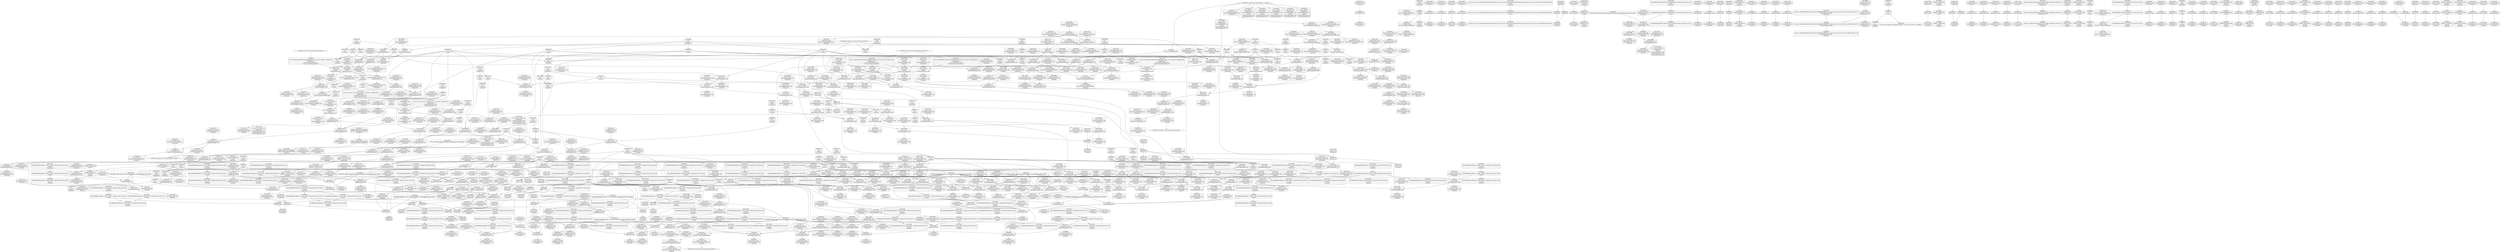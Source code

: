 digraph {
	CE0x426d300 [shape=record,shape=Mrecord,label="{CE0x426d300|file_inode:_f_inode|include/linux/fs.h,1916|*SummSink*}"]
	CE0x42c16d0 [shape=record,shape=Mrecord,label="{CE0x42c16d0|i64*_getelementptr_inbounds_(_8_x_i64_,_8_x_i64_*___llvm_gcov_ctr154,_i64_0,_i64_2)|*Constant*|*SummSink*}"]
	CE0x4277620 [shape=record,shape=Mrecord,label="{CE0x4277620|file_to_av:_file|Function::file_to_av&Arg::file::|*SummSource*}"]
	CE0x429c110 [shape=record,shape=Mrecord,label="{CE0x429c110|file_to_av:_tmp28|security/selinux/hooks.c,1910|*SummSink*}"]
	CE0x4226b80 [shape=record,shape=Mrecord,label="{CE0x4226b80|open_file_to_av:_entry|*SummSink*}"]
	CE0x42b0e70 [shape=record,shape=Mrecord,label="{CE0x42b0e70|__validate_creds:_line|Function::__validate_creds&Arg::line::|*SummSource*}"]
	CE0x430c270 [shape=record,shape=Mrecord,label="{CE0x430c270|cred_sid:_tmp6|security/selinux/hooks.c,197|*SummSink*}"]
	CE0x42bac30 [shape=record,shape=Mrecord,label="{CE0x42bac30|inode_has_perm:_and|security/selinux/hooks.c,1611|*SummSource*}"]
	CE0x423d3e0 [shape=record,shape=Mrecord,label="{CE0x423d3e0|file_path_has_perm:_bb|*SummSource*}"]
	CE0x42767e0 [shape=record,shape=Mrecord,label="{CE0x42767e0|i64*_getelementptr_inbounds_(_5_x_i64_,_5_x_i64_*___llvm_gcov_ctr270,_i64_0,_i64_0)|*Constant*|*SummSink*}"]
	CE0x42f75b0 [shape=record,shape=Mrecord,label="{CE0x42f75b0|i64*_getelementptr_inbounds_(_8_x_i64_,_8_x_i64_*___llvm_gcov_ctr154,_i64_0,_i64_5)|*Constant*|*SummSink*}"]
	CE0x41f0f30 [shape=record,shape=Mrecord,label="{CE0x41f0f30|i64*_getelementptr_inbounds_(_2_x_i64_,_2_x_i64_*___llvm_gcov_ctr269,_i64_0,_i64_0)|*Constant*|*SummSource*}"]
	CE0x42738e0 [shape=record,shape=Mrecord,label="{CE0x42738e0|i32_1|*Constant*}"]
	CE0x428fbf0 [shape=record,shape=Mrecord,label="{CE0x428fbf0|file_path_has_perm:_u|security/selinux/hooks.c,1658}"]
	CE0x42fc4e0 [shape=record,shape=Mrecord,label="{CE0x42fc4e0|inode_has_perm:_tmp14|security/selinux/hooks.c,1614|*SummSource*}"]
	CE0x42533e0 [shape=record,shape=Mrecord,label="{CE0x42533e0|selinux_file_open:_sid|security/selinux/hooks.c,3433}"]
	CE0x423ecc0 [shape=record,shape=Mrecord,label="{CE0x423ecc0|file_path_has_perm:_type|security/selinux/hooks.c,1657|*SummSource*}"]
	CE0x4268ac0 [shape=record,shape=Mrecord,label="{CE0x4268ac0|open_file_to_av:_conv|security/selinux/hooks.c,1929|*SummSink*}"]
	CE0x42769c0 [shape=record,shape=Mrecord,label="{CE0x42769c0|_call_void_mcount()_#3|*SummSource*}"]
	CE0x42ae100 [shape=record,shape=Mrecord,label="{CE0x42ae100|i64_12|*Constant*|*SummSource*}"]
	CE0x42fece0 [shape=record,shape=Mrecord,label="{CE0x42fece0|_ret_i32_%retval.0,_!dbg_!27728|security/selinux/avc.c,775|*SummSource*}"]
	CE0x4269e80 [shape=record,shape=Mrecord,label="{CE0x4269e80|file_to_av:_av.1|*SummSink*}"]
	CE0x427c940 [shape=record,shape=Mrecord,label="{CE0x427c940|COLLAPSED:_GCMRE___llvm_gcov_ctr171_internal_global_15_x_i64_zeroinitializer:_elem_0:default:}"]
	CE0x4301100 [shape=record,shape=Mrecord,label="{CE0x4301100|avc_has_perm:_ssid|Function::avc_has_perm&Arg::ssid::|*SummSource*}"]
	CE0x4282860 [shape=record,shape=Mrecord,label="{CE0x4282860|file_to_av:_and6|security/selinux/hooks.c,1905}"]
	CE0x42d79f0 [shape=record,shape=Mrecord,label="{CE0x42d79f0|i64_512|*Constant*|*SummSink*}"]
	CE0x41f10f0 [shape=record,shape=Mrecord,label="{CE0x41f10f0|file_inode:_tmp3|*SummSink*}"]
	CE0x4276e70 [shape=record,shape=Mrecord,label="{CE0x4276e70|file_to_av:_entry}"]
	CE0x42c09d0 [shape=record,shape=Mrecord,label="{CE0x42c09d0|128:_i8*,_:_CRE:_elem_0:default:}"]
	CE0x429c980 [shape=record,shape=Mrecord,label="{CE0x429c980|file_to_av:_and3|security/selinux/hooks.c,1904|*SummSource*}"]
	CE0x4296280 [shape=record,shape=Mrecord,label="{CE0x4296280|inode_has_perm:_entry|*SummSink*}"]
	CE0x4253820 [shape=record,shape=Mrecord,label="{CE0x4253820|i64*_getelementptr_inbounds_(_2_x_i64_,_2_x_i64_*___llvm_gcov_ctr162,_i64_0,_i64_0)|*Constant*|*SummSink*}"]
	CE0x426a750 [shape=record,shape=Mrecord,label="{CE0x426a750|i64*_getelementptr_inbounds_(_5_x_i64_,_5_x_i64_*___llvm_gcov_ctr270,_i64_0,_i64_4)|*Constant*|*SummSource*}"]
	CE0x4253080 [shape=record,shape=Mrecord,label="{CE0x4253080|selinux_file_open:_tmp7|security/selinux/hooks.c,3425|*SummSource*}"]
	CE0x41ee6a0 [shape=record,shape=Mrecord,label="{CE0x41ee6a0|selinux_file_open:_tmp1}"]
	CE0x41f3e90 [shape=record,shape=Mrecord,label="{CE0x41f3e90|i64*_getelementptr_inbounds_(_2_x_i64_,_2_x_i64_*___llvm_gcov_ctr162,_i64_0,_i64_0)|*Constant*|*SummSource*}"]
	CE0x427ade0 [shape=record,shape=Mrecord,label="{CE0x427ade0|file_path_has_perm:_tmp|*SummSink*}"]
	CE0x4314450 [shape=record,shape=Mrecord,label="{CE0x4314450|i32_(i32,_i32,_i16,_i32,_%struct.common_audit_data*)*_bitcast_(i32_(i32,_i32,_i16,_i32,_%struct.common_audit_data.495*)*_avc_has_perm_to_i32_(i32,_i32,_i16,_i32,_%struct.common_audit_data*)*)|*Constant*}"]
	CE0x43085b0 [shape=record,shape=Mrecord,label="{CE0x43085b0|__validate_creds:_tmp9|include/linux/cred.h,175|*SummSource*}"]
	CE0x426d7a0 [shape=record,shape=Mrecord,label="{CE0x426d7a0|file_inode:_tmp4|*LoadInst*|include/linux/fs.h,1916|*SummSource*}"]
	CE0x4277dc0 [shape=record,shape=Mrecord,label="{CE0x4277dc0|file_to_av:_av.0}"]
	CE0x42f8010 [shape=record,shape=Mrecord,label="{CE0x42f8010|GLOBAL:___llvm_gcov_ctr154|Global_var:__llvm_gcov_ctr154|*SummSink*}"]
	CE0x427bb60 [shape=record,shape=Mrecord,label="{CE0x427bb60|0:_i32,_:_GCRE_selinux_policycap_openperm_external_global_i32:_elem_0:default:}"]
	CE0x425e150 [shape=record,shape=Mrecord,label="{CE0x425e150|file_path_has_perm:_av|Function::file_path_has_perm&Arg::av::}"]
	CE0x42feb20 [shape=record,shape=Mrecord,label="{CE0x42feb20|avc_has_perm:_auditdata|Function::avc_has_perm&Arg::auditdata::|*SummSink*}"]
	CE0x429af40 [shape=record,shape=Mrecord,label="{CE0x429af40|cred_sid:_security|security/selinux/hooks.c,196}"]
	CE0x41f3d90 [shape=record,shape=Mrecord,label="{CE0x41f3d90|i64*_getelementptr_inbounds_(_2_x_i64_,_2_x_i64_*___llvm_gcov_ctr162,_i64_0,_i64_0)|*Constant*}"]
	CE0x42b0cb0 [shape=record,shape=Mrecord,label="{CE0x42b0cb0|i64*_getelementptr_inbounds_(_2_x_i64_,_2_x_i64_*___llvm_gcov_ctr162,_i64_0,_i64_1)|*Constant*}"]
	CE0x4308440 [shape=record,shape=Mrecord,label="{CE0x4308440|__validate_creds:_tmp9|include/linux/cred.h,175}"]
	CE0x42f82f0 [shape=record,shape=Mrecord,label="{CE0x42f82f0|inode_has_perm:_tmp8|security/selinux/hooks.c,1611|*SummSource*}"]
	CE0x4283ac0 [shape=record,shape=Mrecord,label="{CE0x4283ac0|file_to_av:_tmp16|security/selinux/hooks.c,1905}"]
	CE0x426f210 [shape=record,shape=Mrecord,label="{CE0x426f210|avc_policy_seqno:_tmp}"]
	CE0x42f7330 [shape=record,shape=Mrecord,label="{CE0x42f7330|i64_3|*Constant*}"]
	CE0x427e120 [shape=record,shape=Mrecord,label="{CE0x427e120|open_file_to_av:_tmp3|security/selinux/hooks.c,1928|*SummSource*}"]
	CE0x425ed30 [shape=record,shape=Mrecord,label="{CE0x425ed30|file_inode:_bb|*SummSink*}"]
	CE0x425d8c0 [shape=record,shape=Mrecord,label="{CE0x425d8c0|file_path_has_perm:_cred|Function::file_path_has_perm&Arg::cred::|*SummSource*}"]
	CE0x42b38b0 [shape=record,shape=Mrecord,label="{CE0x42b38b0|file_inode:_f_inode|include/linux/fs.h,1916}"]
	CE0x427ed90 [shape=record,shape=Mrecord,label="{CE0x427ed90|i64_4|*Constant*|*SummSource*}"]
	CE0x42f81e0 [shape=record,shape=Mrecord,label="{CE0x42f81e0|inode_has_perm:_tmp8|security/selinux/hooks.c,1611}"]
	CE0x42685a0 [shape=record,shape=Mrecord,label="{CE0x42685a0|i64*_getelementptr_inbounds_(_5_x_i64_,_5_x_i64_*___llvm_gcov_ctr270,_i64_0,_i64_3)|*Constant*|*SummSource*}"]
	CE0x4307820 [shape=record,shape=Mrecord,label="{CE0x4307820|i64*_getelementptr_inbounds_(_8_x_i64_,_8_x_i64_*___llvm_gcov_ctr154,_i64_0,_i64_7)|*Constant*}"]
	CE0x4296360 [shape=record,shape=Mrecord,label="{CE0x4296360|i64*_getelementptr_inbounds_(_15_x_i64_,_15_x_i64_*___llvm_gcov_ctr171,_i64_0,_i64_0)|*Constant*|*SummSource*}"]
	CE0x427d570 [shape=record,shape=Mrecord,label="{CE0x427d570|i64_2|*Constant*|*SummSource*}"]
	CE0x42b3d20 [shape=record,shape=Mrecord,label="{CE0x42b3d20|i32_2|*Constant*}"]
	CE0x41f3720 [shape=record,shape=Mrecord,label="{CE0x41f3720|file_to_av:_if.then18|*SummSink*}"]
	CE0x41f9d30 [shape=record,shape=Mrecord,label="{CE0x41f9d30|file_to_av:_and|security/selinux/hooks.c,1902|*SummSink*}"]
	CE0x494eb20 [shape=record,shape=Mrecord,label="{CE0x494eb20|selinux_file_open:_file|Function::selinux_file_open&Arg::file::|*SummSource*}"]
	CE0x4274ce0 [shape=record,shape=Mrecord,label="{CE0x4274ce0|GLOBAL:_file_to_av|*Constant*}"]
	CE0x42f15a0 [shape=record,shape=Mrecord,label="{CE0x42f15a0|__validate_creds:_tmp1}"]
	CE0x41f0730 [shape=record,shape=Mrecord,label="{CE0x41f0730|selinux_file_open:_tmp|*SummSource*}"]
	CE0x41f7a10 [shape=record,shape=Mrecord,label="{CE0x41f7a10|file_to_av:_tmp13|security/selinux/hooks.c,1904|*SummSink*}"]
	CE0x4313ac0 [shape=record,shape=Mrecord,label="{CE0x4313ac0|inode_has_perm:_tmp18|security/selinux/hooks.c,1617|*SummSource*}"]
	CE0x428ea20 [shape=record,shape=Mrecord,label="{CE0x428ea20|GLOBAL:_llvm.expect.i64|*Constant*|*SummSource*}"]
	CE0x42c56c0 [shape=record,shape=Mrecord,label="{CE0x42c56c0|inode_has_perm:_lnot|security/selinux/hooks.c,1611|*SummSink*}"]
	CE0x42b9f50 [shape=record,shape=Mrecord,label="{CE0x42b9f50|file_inode:_tmp}"]
	CE0x4300e10 [shape=record,shape=Mrecord,label="{CE0x4300e10|avc_has_perm:_requested|Function::avc_has_perm&Arg::requested::|*SummSink*}"]
	CE0x4205e80 [shape=record,shape=Mrecord,label="{CE0x4205e80|open_file_to_av:_tmp9|security/selinux/hooks.c,1931|*SummSource*}"]
	CE0x41fa140 [shape=record,shape=Mrecord,label="{CE0x41fa140|file_to_av:_tobool|security/selinux/hooks.c,1902|*SummSink*}"]
	CE0x42fe750 [shape=record,shape=Mrecord,label="{CE0x42fe750|avc_has_perm:_auditdata|Function::avc_has_perm&Arg::auditdata::}"]
	CE0x4296ed0 [shape=record,shape=Mrecord,label="{CE0x4296ed0|inode_has_perm:_perms|Function::inode_has_perm&Arg::perms::}"]
	CE0x430a1d0 [shape=record,shape=Mrecord,label="{CE0x430a1d0|cred_sid:_tmp5|security/selinux/hooks.c,196|*SummSource*}"]
	CE0x4298830 [shape=record,shape=Mrecord,label="{CE0x4298830|file_to_av:_tmp5|security/selinux/hooks.c,1902|*SummSink*}"]
	CE0x4253cb0 [shape=record,shape=Mrecord,label="{CE0x4253cb0|file_to_av:_tmp24|security/selinux/hooks.c,1909|*SummSink*}"]
	CE0x42fc370 [shape=record,shape=Mrecord,label="{CE0x42fc370|inode_has_perm:_tmp14|security/selinux/hooks.c,1614}"]
	CE0x426e860 [shape=record,shape=Mrecord,label="{CE0x426e860|COLLAPSED:_GIRE_selinux_xfrm_refcount_global_%struct.atomic_t_zeroinitializer,_align_4:_elem_0:default:}"]
	CE0x42f7440 [shape=record,shape=Mrecord,label="{CE0x42f7440|i64_3|*Constant*|*SummSource*}"]
	CE0x41dfb70 [shape=record,shape=Mrecord,label="{CE0x41dfb70|selinux_file_open:_f_security|security/selinux/hooks.c,3424|*SummSource*}"]
	CE0x4219440 [shape=record,shape=Mrecord,label="{CE0x4219440|selinux_file_open:_tmp5|security/selinux/hooks.c,3424}"]
	CE0x42035d0 [shape=record,shape=Mrecord,label="{CE0x42035d0|i64*_getelementptr_inbounds_(_2_x_i64_,_2_x_i64_*___llvm_gcov_ctr269,_i64_0,_i64_1)|*Constant*|*SummSource*}"]
	CE0x41fb600 [shape=record,shape=Mrecord,label="{CE0x41fb600|i32_6|*Constant*|*SummSource*}"]
	CE0x42bcbe0 [shape=record,shape=Mrecord,label="{CE0x42bcbe0|__validate_creds:_call|include/linux/cred.h,173|*SummSource*}"]
	CE0x426d8e0 [shape=record,shape=Mrecord,label="{CE0x426d8e0|i64*_getelementptr_inbounds_(_2_x_i64_,_2_x_i64_*___llvm_gcov_ctr25231,_i64_0,_i64_1)|*Constant*|*SummSink*}"]
	CE0x41f5830 [shape=record,shape=Mrecord,label="{CE0x41f5830|selinux_file_open:_tmp8|security/selinux/hooks.c,3433|*SummSink*}"]
	CE0x42b3340 [shape=record,shape=Mrecord,label="{CE0x42b3340|file_inode:_tmp2}"]
	CE0x42ad660 [shape=record,shape=Mrecord,label="{CE0x42ad660|file_to_av:_av.2|*SummSource*}"]
	CE0x430bf00 [shape=record,shape=Mrecord,label="{CE0x430bf00|avc_has_perm:_entry|*SummSink*}"]
	CE0x4253b20 [shape=record,shape=Mrecord,label="{CE0x4253b20|i64*_getelementptr_inbounds_(_15_x_i64_,_15_x_i64_*___llvm_gcov_ctr171,_i64_0,_i64_10)|*Constant*|*SummSource*}"]
	CE0x42f22f0 [shape=record,shape=Mrecord,label="{CE0x42f22f0|inode_has_perm:_do.body|*SummSource*}"]
	CE0x427f2b0 [shape=record,shape=Mrecord,label="{CE0x427f2b0|file_to_av:_tmp10|security/selinux/hooks.c,1904}"]
	CE0x4287fc0 [shape=record,shape=Mrecord,label="{CE0x4287fc0|file_to_av:_av.3|*SummSource*}"]
	CE0x43123a0 [shape=record,shape=Mrecord,label="{CE0x43123a0|inode_has_perm:_tmp16|security/selinux/hooks.c,1615|*SummSource*}"]
	CE0x42044d0 [shape=record,shape=Mrecord,label="{CE0x42044d0|i64*_getelementptr_inbounds_(_2_x_i64_,_2_x_i64_*___llvm_gcov_ctr269,_i64_0,_i64_0)|*Constant*|*SummSink*}"]
	CE0x4283db0 [shape=record,shape=Mrecord,label="{CE0x4283db0|file_to_av:_tmp16|security/selinux/hooks.c,1905|*SummSink*}"]
	CE0x42fd600 [shape=record,shape=Mrecord,label="{CE0x42fd600|cred_sid:_cred|Function::cred_sid&Arg::cred::}"]
	CE0x41f65b0 [shape=record,shape=Mrecord,label="{CE0x41f65b0|file_to_av:_if.end|*SummSink*}"]
	CE0x4298700 [shape=record,shape=Mrecord,label="{CE0x4298700|file_to_av:_tmp5|security/selinux/hooks.c,1902|*SummSource*}"]
	CE0x426b390 [shape=record,shape=Mrecord,label="{CE0x426b390|open_file_to_av:_tmp8|security/selinux/hooks.c,1929|*SummSource*}"]
	CE0x4311b40 [shape=record,shape=Mrecord,label="{CE0x4311b40|__validate_creds:_lnot|include/linux/cred.h,173}"]
	CE0x42bd7b0 [shape=record,shape=Mrecord,label="{CE0x42bd7b0|i64*_getelementptr_inbounds_(_8_x_i64_,_8_x_i64_*___llvm_gcov_ctr154,_i64_0,_i64_1)|*Constant*|*SummSink*}"]
	CE0x425ba60 [shape=record,shape=Mrecord,label="{CE0x425ba60|selinux_file_open:_call1|security/selinux/hooks.c,3434}"]
	CE0x4283790 [shape=record,shape=Mrecord,label="{CE0x4283790|file_to_av:_tmp15|security/selinux/hooks.c,1905|*SummSource*}"]
	CE0x4312c30 [shape=record,shape=Mrecord,label="{CE0x4312c30|inode_has_perm:_sid3|security/selinux/hooks.c,1617|*SummSource*}"]
	CE0x4309230 [shape=record,shape=Mrecord,label="{CE0x4309230|cred_sid:_bb|*SummSink*}"]
	CE0x4254780 [shape=record,shape=Mrecord,label="{CE0x4254780|file_to_av:_tobool17|security/selinux/hooks.c,1910|*SummSink*}"]
	CE0x4267260 [shape=record,shape=Mrecord,label="{CE0x4267260|GLOBAL:_open_file_to_av|*Constant*|*SummSource*}"]
	CE0x42982f0 [shape=record,shape=Mrecord,label="{CE0x42982f0|file_to_av:_tmp4|security/selinux/hooks.c,1902|*SummSink*}"]
	CE0x4265a50 [shape=record,shape=Mrecord,label="{CE0x4265a50|avc_policy_seqno:_entry|*SummSink*}"]
	CE0x42ff5d0 [shape=record,shape=Mrecord,label="{CE0x42ff5d0|inode_has_perm:_tmp20|security/selinux/hooks.c,1618|*SummSink*}"]
	CE0x42bec00 [shape=record,shape=Mrecord,label="{CE0x42bec00|_call_void_mcount()_#3|*SummSink*}"]
	CE0x42efbb0 [shape=record,shape=Mrecord,label="{CE0x42efbb0|_call_void_mcount()_#3|*SummSource*}"]
	CE0x4265550 [shape=record,shape=Mrecord,label="{CE0x4265550|_ret_i32_%av.0,_!dbg_!27720|security/selinux/hooks.c,1931|*SummSink*}"]
	CE0x4274290 [shape=record,shape=Mrecord,label="{CE0x4274290|_call_void_mcount()_#3|*SummSink*}"]
	CE0x42fa3f0 [shape=record,shape=Mrecord,label="{CE0x42fa3f0|i64*_getelementptr_inbounds_(_8_x_i64_,_8_x_i64_*___llvm_gcov_ctr154,_i64_0,_i64_6)|*Constant*|*SummSource*}"]
	CE0x42f44c0 [shape=record,shape=Mrecord,label="{CE0x42f44c0|inode_has_perm:_i_flags|security/selinux/hooks.c,1611|*SummSink*}"]
	CE0x425f450 [shape=record,shape=Mrecord,label="{CE0x425f450|file_path_has_perm:_tmp}"]
	CE0x4300210 [shape=record,shape=Mrecord,label="{CE0x4300210|inode_has_perm:_i_security|security/selinux/hooks.c,1615}"]
	CE0x41fee70 [shape=record,shape=Mrecord,label="{CE0x41fee70|i64*_getelementptr_inbounds_(_2_x_i64_,_2_x_i64_*___llvm_gcov_ctr269,_i64_0,_i64_1)|*Constant*}"]
	CE0x4299750 [shape=record,shape=Mrecord,label="{CE0x4299750|file_to_av:_conv1|security/selinux/hooks.c,1903}"]
	CE0x4307210 [shape=record,shape=Mrecord,label="{CE0x4307210|inode_has_perm:_tmp19|security/selinux/hooks.c,1618}"]
	CE0x42fdd40 [shape=record,shape=Mrecord,label="{CE0x42fdd40|avc_has_perm:_tclass|Function::avc_has_perm&Arg::tclass::}"]
	CE0x42ae630 [shape=record,shape=Mrecord,label="{CE0x42ae630|file_to_av:_tmp25|security/selinux/hooks.c,1910|*SummSource*}"]
	CE0x4300490 [shape=record,shape=Mrecord,label="{CE0x4300490|inode_has_perm:_i_security|security/selinux/hooks.c,1615|*SummSink*}"]
	CE0x429cf30 [shape=record,shape=Mrecord,label="{CE0x429cf30|file_to_av:_tobool4|security/selinux/hooks.c,1904|*SummSink*}"]
	CE0x4268150 [shape=record,shape=Mrecord,label="{CE0x4268150|open_file_to_av:_tmp6|security/selinux/hooks.c,1928|*SummSink*}"]
	CE0x42f34c0 [shape=record,shape=Mrecord,label="{CE0x42f34c0|cred_sid:_tmp1|*SummSink*}"]
	CE0x4288840 [shape=record,shape=Mrecord,label="{CE0x4288840|i64*_getelementptr_inbounds_(_15_x_i64_,_15_x_i64_*___llvm_gcov_ctr171,_i64_0,_i64_14)|*Constant*|*SummSink*}"]
	CE0x4313430 [shape=record,shape=Mrecord,label="{CE0x4313430|inode_has_perm:_tmp18|security/selinux/hooks.c,1617}"]
	CE0x4272200 [shape=record,shape=Mrecord,label="{CE0x4272200|file_path_has_perm:_ad|security/selinux/hooks.c, 1655|*SummSink*}"]
	CE0x42bc130 [shape=record,shape=Mrecord,label="{CE0x42bc130|_ret_void,_!dbg_!27722|include/linux/cred.h,175|*SummSink*}"]
	CE0x42f86f0 [shape=record,shape=Mrecord,label="{CE0x42f86f0|inode_has_perm:_tmp9|security/selinux/hooks.c,1611}"]
	CE0x42bbfd0 [shape=record,shape=Mrecord,label="{CE0x42bbfd0|_ret_void,_!dbg_!27722|include/linux/cred.h,175|*SummSource*}"]
	CE0x428f710 [shape=record,shape=Mrecord,label="{CE0x428f710|i8_1|*Constant*|*SummSource*}"]
	CE0x4302490 [shape=record,shape=Mrecord,label="{CE0x4302490|__validate_creds:_expval|include/linux/cred.h,173}"]
	CE0x4290690 [shape=record,shape=Mrecord,label="{CE0x4290690|file_path_has_perm:_f_path|security/selinux/hooks.c,1658|*SummSink*}"]
	CE0x425fb80 [shape=record,shape=Mrecord,label="{CE0x425fb80|file_inode:_tmp1}"]
	CE0x4295300 [shape=record,shape=Mrecord,label="{CE0x4295300|_ret_%struct.inode*_%tmp4,_!dbg_!27713|include/linux/fs.h,1916}"]
	CE0x4296af0 [shape=record,shape=Mrecord,label="{CE0x4296af0|inode_has_perm:_inode|Function::inode_has_perm&Arg::inode::|*SummSource*}"]
	CE0x42646a0 [shape=record,shape=Mrecord,label="{CE0x42646a0|avc_policy_seqno:_tmp4|security/selinux/avc.c,779}"]
	CE0x427e910 [shape=record,shape=Mrecord,label="{CE0x427e910|file_to_av:_if.else}"]
	CE0x42baf30 [shape=record,shape=Mrecord,label="{CE0x42baf30|i1_true|*Constant*}"]
	CE0x4288130 [shape=record,shape=Mrecord,label="{CE0x4288130|file_to_av:_av.3|*SummSink*}"]
	CE0x42ef830 [shape=record,shape=Mrecord,label="{CE0x42ef830|GLOBAL:___validate_creds|*Constant*|*SummSink*}"]
	CE0x4227be0 [shape=record,shape=Mrecord,label="{CE0x4227be0|i32_3|*Constant*}"]
	CE0x42f4530 [shape=record,shape=Mrecord,label="{CE0x42f4530|i32_512|*Constant*}"]
	CE0x4265f50 [shape=record,shape=Mrecord,label="{CE0x4265f50|_ret_i32_%tmp4,_!dbg_!27711|security/selinux/avc.c,779|*SummSink*}"]
	CE0x429b470 [shape=record,shape=Mrecord,label="{CE0x429b470|file_to_av:_tmp26|security/selinux/hooks.c,1910}"]
	CE0x42ff070 [shape=record,shape=Mrecord,label="{CE0x42ff070|i64*_getelementptr_inbounds_(_8_x_i64_,_8_x_i64_*___llvm_gcov_ctr154,_i64_0,_i64_7)|*Constant*|*SummSink*}"]
	CE0x430b5b0 [shape=record,shape=Mrecord,label="{CE0x430b5b0|4:_i32,_:_CRE_20,24_|*MultipleSource*|security/selinux/hooks.c,196|*LoadInst*|security/selinux/hooks.c,196|security/selinux/hooks.c,197}"]
	CE0x42f9b20 [shape=record,shape=Mrecord,label="{CE0x42f9b20|inode_has_perm:_tmp12|security/selinux/hooks.c,1612|*SummSink*}"]
	CE0x41e4d50 [shape=record,shape=Mrecord,label="{CE0x41e4d50|i64*_getelementptr_inbounds_(_5_x_i64_,_5_x_i64_*___llvm_gcov_ctr270,_i64_0,_i64_0)|*Constant*|*SummSource*}"]
	CE0x42d7880 [shape=record,shape=Mrecord,label="{CE0x42d7880|i64_512|*Constant*|*SummSource*}"]
	CE0x426fb20 [shape=record,shape=Mrecord,label="{CE0x426fb20|file_path_has_perm:_tmp5|security/selinux/hooks.c,1658}"]
	CE0x4268f50 [shape=record,shape=Mrecord,label="{CE0x4268f50|i64_262144|*Constant*|*SummSource*}"]
	CE0x42f9150 [shape=record,shape=Mrecord,label="{CE0x42f9150|i64*_getelementptr_inbounds_(_8_x_i64_,_8_x_i64_*___llvm_gcov_ctr154,_i64_0,_i64_5)|*Constant*}"]
	CE0x42fe220 [shape=record,shape=Mrecord,label="{CE0x42fe220|_ret_i32_%retval.0,_!dbg_!27728|security/selinux/avc.c,775}"]
	CE0x41f0950 [shape=record,shape=Mrecord,label="{CE0x41f0950|COLLAPSED:_GCMRE___llvm_gcov_ctr269_internal_global_2_x_i64_zeroinitializer:_elem_0:default:}"]
	CE0x41e6ab0 [shape=record,shape=Mrecord,label="{CE0x41e6ab0|file_inode:_entry|*SummSink*}"]
	CE0x4297690 [shape=record,shape=Mrecord,label="{CE0x4297690|inode_has_perm:_adp|Function::inode_has_perm&Arg::adp::|*SummSink*}"]
	CE0x41f8c50 [shape=record,shape=Mrecord,label="{CE0x41f8c50|i64*_getelementptr_inbounds_(_15_x_i64_,_15_x_i64_*___llvm_gcov_ctr171,_i64_0,_i64_3)|*Constant*|*SummSink*}"]
	CE0x4277e30 [shape=record,shape=Mrecord,label="{CE0x4277e30|file_to_av:_conv1|security/selinux/hooks.c,1903|*SummSink*}"]
	CE0x42658f0 [shape=record,shape=Mrecord,label="{CE0x42658f0|selinux_file_open:_call3|security/selinux/hooks.c,3443|*SummSource*}"]
	CE0x427d490 [shape=record,shape=Mrecord,label="{CE0x427d490|open_file_to_av:_tobool|security/selinux/hooks.c,1928|*SummSink*}"]
	CE0x4286f50 [shape=record,shape=Mrecord,label="{CE0x4286f50|i64*_getelementptr_inbounds_(_15_x_i64_,_15_x_i64_*___llvm_gcov_ctr171,_i64_0,_i64_13)|*Constant*}"]
	CE0x4260110 [shape=record,shape=Mrecord,label="{CE0x4260110|i64*_getelementptr_inbounds_(_2_x_i64_,_2_x_i64_*___llvm_gcov_ctr162,_i64_0,_i64_1)|*Constant*}"]
	CE0x42f38e0 [shape=record,shape=Mrecord,label="{CE0x42f38e0|__validate_creds:_line|Function::__validate_creds&Arg::line::|*SummSink*}"]
	CE0x43082a0 [shape=record,shape=Mrecord,label="{CE0x43082a0|__validate_creds:_tmp9|include/linux/cred.h,175|*SummSink*}"]
	CE0x426e550 [shape=record,shape=Mrecord,label="{CE0x426e550|avc_policy_seqno:_tmp2|*SummSink*}"]
	CE0x42aeff0 [shape=record,shape=Mrecord,label="{CE0x42aeff0|_call_void_mcount()_#3|*SummSink*}"]
	CE0x4303e40 [shape=record,shape=Mrecord,label="{CE0x4303e40|__validate_creds:_tmp3|include/linux/cred.h,173|*SummSource*}"]
	CE0x42653e0 [shape=record,shape=Mrecord,label="{CE0x42653e0|_ret_i32_%av.0,_!dbg_!27720|security/selinux/hooks.c,1931|*SummSource*}"]
	CE0x425daa0 [shape=record,shape=Mrecord,label="{CE0x425daa0|file_path_has_perm:_cred|Function::file_path_has_perm&Arg::cred::|*SummSink*}"]
	CE0x42aea50 [shape=record,shape=Mrecord,label="{CE0x42aea50|file_to_av:_tmp12|security/selinux/hooks.c,1904|*SummSink*}"]
	CE0x42c20f0 [shape=record,shape=Mrecord,label="{CE0x42c20f0|i64*_getelementptr_inbounds_(_8_x_i64_,_8_x_i64_*___llvm_gcov_ctr154,_i64_0,_i64_1)|*Constant*|*SummSource*}"]
	CE0x426b820 [shape=record,shape=Mrecord,label="{CE0x426b820|open_file_to_av:_conv|security/selinux/hooks.c,1929|*SummSource*}"]
	CE0x4297020 [shape=record,shape=Mrecord,label="{CE0x4297020|inode_has_perm:_perms|Function::inode_has_perm&Arg::perms::|*SummSource*}"]
	CE0x4305dc0 [shape=record,shape=Mrecord,label="{CE0x4305dc0|__validate_creds:_if.then|*SummSource*}"]
	CE0x4299410 [shape=record,shape=Mrecord,label="{CE0x4299410|file_to_av:_conv|security/selinux/hooks.c,1903|*SummSink*}"]
	CE0x4300a30 [shape=record,shape=Mrecord,label="{CE0x4300a30|inode_has_perm:_tmp15|*LoadInst*|security/selinux/hooks.c,1615|*SummSink*}"]
	CE0x4295b60 [shape=record,shape=Mrecord,label="{CE0x4295b60|file_path_has_perm:_call1|security/selinux/hooks.c,1659|*SummSource*}"]
	CE0x4227900 [shape=record,shape=Mrecord,label="{CE0x4227900|selinux_file_open:_i_security|security/selinux/hooks.c,3425|*SummSink*}"]
	CE0x4313230 [shape=record,shape=Mrecord,label="{CE0x4313230|inode_has_perm:_tmp17|security/selinux/hooks.c,1617|*SummSink*}"]
	CE0x425f4c0 [shape=record,shape=Mrecord,label="{CE0x425f4c0|i64*_getelementptr_inbounds_(_2_x_i64_,_2_x_i64_*___llvm_gcov_ctr168,_i64_0,_i64_0)|*Constant*}"]
	CE0x428d3d0 [shape=record,shape=Mrecord,label="{CE0x428d3d0|open_file_to_av:_or|security/selinux/hooks.c,1929|*SummSink*}"]
	CE0x42f9810 [shape=record,shape=Mrecord,label="{CE0x42f9810|inode_has_perm:_tmp11|security/selinux/hooks.c,1612|*SummSink*}"]
	CE0x427cd20 [shape=record,shape=Mrecord,label="{CE0x427cd20|open_file_to_av:_tmp2|security/selinux/hooks.c,1928|*SummSink*}"]
	CE0x427e980 [shape=record,shape=Mrecord,label="{CE0x427e980|file_to_av:_if.else|*SummSource*}"]
	CE0x4284990 [shape=record,shape=Mrecord,label="{CE0x4284990|i64*_getelementptr_inbounds_(_15_x_i64_,_15_x_i64_*___llvm_gcov_ctr171,_i64_0,_i64_8)|*Constant*}"]
	CE0x42c2c10 [shape=record,shape=Mrecord,label="{CE0x42c2c10|inode_has_perm:_tmp2|*SummSink*}"]
	CE0x4273680 [shape=record,shape=Mrecord,label="{CE0x4273680|file_path_has_perm:_tmp1|*SummSink*}"]
	CE0x42842a0 [shape=record,shape=Mrecord,label="{CE0x42842a0|file_to_av:_tmp17|security/selinux/hooks.c,1905|*SummSink*}"]
	CE0x4307d50 [shape=record,shape=Mrecord,label="{CE0x4307d50|i32_512|*Constant*|*SummSink*}"]
	CE0x42effc0 [shape=record,shape=Mrecord,label="{CE0x42effc0|inode_has_perm:_tmp}"]
	CE0x430abd0 [shape=record,shape=Mrecord,label="{CE0x430abd0|4:_i32,_:_CRE_0,4_|*MultipleSource*|security/selinux/hooks.c,196|*LoadInst*|security/selinux/hooks.c,196|security/selinux/hooks.c,197}"]
	CE0x41f6a70 [shape=record,shape=Mrecord,label="{CE0x41f6a70|open_file_to_av:_if.end|*SummSource*}"]
	CE0x4299a20 [shape=record,shape=Mrecord,label="{CE0x4299a20|file_to_av:_or|security/selinux/hooks.c,1903|*SummSink*}"]
	CE0x42bb680 [shape=record,shape=Mrecord,label="{CE0x42bb680|__validate_creds:_entry}"]
	CE0x427be50 [shape=record,shape=Mrecord,label="{CE0x427be50|i32_7|*Constant*}"]
	CE0x43130c0 [shape=record,shape=Mrecord,label="{CE0x43130c0|inode_has_perm:_tmp17|security/selinux/hooks.c,1617|*SummSource*}"]
	CE0x42fe470 [shape=record,shape=Mrecord,label="{CE0x42fe470|avc_has_perm:_requested|Function::avc_has_perm&Arg::requested::|*SummSource*}"]
	CE0x4287e40 [shape=record,shape=Mrecord,label="{CE0x4287e40|file_to_av:_av.3}"]
	CE0x425fa30 [shape=record,shape=Mrecord,label="{CE0x425fa30|file_inode:_tmp|*SummSink*}"]
	CE0x43080a0 [shape=record,shape=Mrecord,label="{CE0x43080a0|__validate_creds:_tmp8|include/linux/cred.h,175|*SummSink*}"]
	CE0x42f1fa0 [shape=record,shape=Mrecord,label="{CE0x42f1fa0|_call_void_mcount()_#3}"]
	CE0x4296210 [shape=record,shape=Mrecord,label="{CE0x4296210|inode_has_perm:_cred|Function::inode_has_perm&Arg::cred::}"]
	CE0x42652c0 [shape=record,shape=Mrecord,label="{CE0x42652c0|_ret_i32_%av.0,_!dbg_!27720|security/selinux/hooks.c,1931}"]
	CE0x42f3400 [shape=record,shape=Mrecord,label="{CE0x42f3400|cred_sid:_tmp1|*SummSource*}"]
	CE0x425fb10 [shape=record,shape=Mrecord,label="{CE0x425fb10|i64_1|*Constant*}"]
	CE0x42973d0 [shape=record,shape=Mrecord,label="{CE0x42973d0|inode_has_perm:_adp|Function::inode_has_perm&Arg::adp::}"]
	CE0x425de10 [shape=record,shape=Mrecord,label="{CE0x425de10|file_path_has_perm:_file|Function::file_path_has_perm&Arg::file::|*SummSource*}"]
	CE0x42554f0 [shape=record,shape=Mrecord,label="{CE0x42554f0|file_path_has_perm:_bb}"]
	CE0x4283170 [shape=record,shape=Mrecord,label="{CE0x4283170|i64_6|*Constant*|*SummSource*}"]
	CE0x4284b10 [shape=record,shape=Mrecord,label="{CE0x4284b10|i64*_getelementptr_inbounds_(_15_x_i64_,_15_x_i64_*___llvm_gcov_ctr171,_i64_0,_i64_8)|*Constant*|*SummSource*}"]
	CE0x426c240 [shape=record,shape=Mrecord,label="{CE0x426c240|file_inode:_tmp3}"]
	CE0x43093a0 [shape=record,shape=Mrecord,label="{CE0x43093a0|i64*_getelementptr_inbounds_(_2_x_i64_,_2_x_i64_*___llvm_gcov_ctr131,_i64_0,_i64_0)|*Constant*|*SummSink*}"]
	CE0x42771b0 [shape=record,shape=Mrecord,label="{CE0x42771b0|file_to_av:_if.end16|*SummSource*}"]
	CE0x42fb6d0 [shape=record,shape=Mrecord,label="{CE0x42fb6d0|inode_has_perm:_lnot1|security/selinux/hooks.c,1611|*SummSink*}"]
	CE0x42adb20 [shape=record,shape=Mrecord,label="{CE0x42adb20|file_to_av:_tobool17|security/selinux/hooks.c,1910}"]
	CE0x4275480 [shape=record,shape=Mrecord,label="{CE0x4275480|open_file_to_av:_tmp1|*SummSource*}"]
	CE0x41f8be0 [shape=record,shape=Mrecord,label="{CE0x41f8be0|i32_7|*Constant*|*SummSource*}"]
	CE0x4267120 [shape=record,shape=Mrecord,label="{CE0x4267120|GLOBAL:_open_file_to_av|*Constant*|*SummSink*}"]
	CE0x4290260 [shape=record,shape=Mrecord,label="{CE0x4290260|file_path_has_perm:_path|security/selinux/hooks.c,1658}"]
	CE0x426ab30 [shape=record,shape=Mrecord,label="{CE0x426ab30|open_file_to_av:_tmp7|security/selinux/hooks.c,1929}"]
	CE0x4304270 [shape=record,shape=Mrecord,label="{CE0x4304270|__validate_creds:_tmp4|include/linux/cred.h,173|*SummSource*}"]
	CE0x4227010 [shape=record,shape=Mrecord,label="{CE0x4227010|open_file_to_av:_file|Function::open_file_to_av&Arg::file::|*SummSource*}"]
	CE0x427f0a0 [shape=record,shape=Mrecord,label="{CE0x427f0a0|i64_5|*Constant*}"]
	CE0x42f8b90 [shape=record,shape=Mrecord,label="{CE0x42f8b90|inode_has_perm:_tmp10|security/selinux/hooks.c,1611}"]
	CE0x42f2450 [shape=record,shape=Mrecord,label="{CE0x42f2450|_call_void___invalid_creds(%struct.cred*_%cred,_i8*_%file,_i32_%line)_#10,_!dbg_!27721|include/linux/cred.h,174|*SummSource*}"]
	CE0x4282e30 [shape=record,shape=Mrecord,label="{CE0x4282e30|file_to_av:_tobool7|security/selinux/hooks.c,1905|*SummSink*}"]
	CE0x42c2b30 [shape=record,shape=Mrecord,label="{CE0x42c2b30|inode_has_perm:_tmp2}"]
	CE0x4304140 [shape=record,shape=Mrecord,label="{CE0x4304140|__validate_creds:_tmp4|include/linux/cred.h,173}"]
	CE0x4274190 [shape=record,shape=Mrecord,label="{CE0x4274190|file_to_av:_tmp|*SummSink*}"]
	CE0x42f0c10 [shape=record,shape=Mrecord,label="{CE0x42f0c10|cred_sid:_tmp|*SummSink*}"]
	CE0x42547f0 [shape=record,shape=Mrecord,label="{CE0x42547f0|file_to_av:_av.2}"]
	CE0x42c3f30 [shape=record,shape=Mrecord,label="{CE0x42c3f30|inode_has_perm:_tmp3}"]
	CE0x42729b0 [shape=record,shape=Mrecord,label="{CE0x42729b0|_call_void_mcount()_#3|*SummSource*}"]
	CE0x425c650 [shape=record,shape=Mrecord,label="{CE0x425c650|selinux_file_open:_isid|security/selinux/hooks.c,3433|*SummSink*}"]
	CE0x4295de0 [shape=record,shape=Mrecord,label="{CE0x4295de0|inode_has_perm:_entry}"]
	CE0x427c8d0 [shape=record,shape=Mrecord,label="{CE0x427c8d0|file_to_av:_tmp}"]
	CE0x41fa010 [shape=record,shape=Mrecord,label="{CE0x41fa010|file_to_av:_tobool|security/selinux/hooks.c,1902|*SummSource*}"]
	CE0x42bcee0 [shape=record,shape=Mrecord,label="{CE0x42bcee0|__validate_creds:_call|include/linux/cred.h,173}"]
	CE0x430b790 [shape=record,shape=Mrecord,label="{CE0x430b790|cred_sid:_tmp6|security/selinux/hooks.c,197}"]
	CE0x427f9d0 [shape=record,shape=Mrecord,label="{CE0x427f9d0|file_to_av:_tmp11|security/selinux/hooks.c,1904|*SummSink*}"]
	CE0x426b680 [shape=record,shape=Mrecord,label="{CE0x426b680|open_file_to_av:_conv1|security/selinux/hooks.c,1929|*SummSink*}"]
	CE0x4200230 [shape=record,shape=Mrecord,label="{CE0x4200230|selinux_file_open:_tmp3}"]
	CE0x428dc60 [shape=record,shape=Mrecord,label="{CE0x428dc60|i64*_getelementptr_inbounds_(_2_x_i64_,_2_x_i64_*___llvm_gcov_ctr168,_i64_0,_i64_1)|*Constant*|*SummSink*}"]
	CE0x42776c0 [shape=record,shape=Mrecord,label="{CE0x42776c0|file_to_av:_file|Function::file_to_av&Arg::file::|*SummSink*}"]
	CE0x41f98a0 [shape=record,shape=Mrecord,label="{CE0x41f98a0|i32_1|*Constant*}"]
	CE0x42b0250 [shape=record,shape=Mrecord,label="{CE0x42b0250|file_to_av:_tmp21|security/selinux/hooks.c,1908|*SummSource*}"]
	CE0x4208e00 [shape=record,shape=Mrecord,label="{CE0x4208e00|open_file_to_av:_tmp5|security/selinux/hooks.c,1928|*SummSink*}"]
	CE0x428d4e0 [shape=record,shape=Mrecord,label="{CE0x428d4e0|open_file_to_av:_av.0}"]
	CE0x42f7750 [shape=record,shape=Mrecord,label="{CE0x42f7750|inode_has_perm:_tmp7|security/selinux/hooks.c,1611}"]
	CE0x4254a60 [shape=record,shape=Mrecord,label="{CE0x4254a60|open_file_to_av:_conv1|security/selinux/hooks.c,1929}"]
	CE0x4282330 [shape=record,shape=Mrecord,label="{CE0x4282330|i32_1024|*Constant*}"]
	CE0x42f45a0 [shape=record,shape=Mrecord,label="{CE0x42f45a0|inode_has_perm:_tmp6|*LoadInst*|security/selinux/hooks.c,1611|*SummSource*}"]
	CE0x42fced0 [shape=record,shape=Mrecord,label="{CE0x42fced0|GLOBAL:_cred_sid|*Constant*}"]
	CE0x42aee30 [shape=record,shape=Mrecord,label="{CE0x42aee30|_call_void_mcount()_#3}"]
	CE0x42bf320 [shape=record,shape=Mrecord,label="{CE0x42bf320|__validate_creds:_entry|*SummSource*}"]
	CE0x4284410 [shape=record,shape=Mrecord,label="{CE0x4284410|file_to_av:_tmp18|security/selinux/hooks.c,1905}"]
	CE0x42ff3b0 [shape=record,shape=Mrecord,label="{CE0x42ff3b0|inode_has_perm:_tmp19|security/selinux/hooks.c,1618|*SummSink*}"]
	CE0x425c7e0 [shape=record,shape=Mrecord,label="{CE0x425c7e0|selinux_file_open:_isid|security/selinux/hooks.c,3433}"]
	CE0x4290c00 [shape=record,shape=Mrecord,label="{CE0x4290c00|file_path_has_perm:_tmp4|security/selinux/hooks.c,1658}"]
	CE0x42d81e0 [shape=record,shape=Mrecord,label="{CE0x42d81e0|file_to_av:_tmp19|security/selinux/hooks.c,1906|*SummSource*}"]
	CE0x42287c0 [shape=record,shape=Mrecord,label="{CE0x42287c0|0:_i32,_4:_i32,_8:_i16,_12:_i32,_16:_i32,_20:_i32,_24:_i32,_56:_i8*,_:_SCMRE_12,16_|*MultipleSource*|security/selinux/hooks.c,3425|security/selinux/hooks.c,3425}"]
	CE0x4312ab0 [shape=record,shape=Mrecord,label="{CE0x4312ab0|inode_has_perm:_sid3|security/selinux/hooks.c,1617}"]
	CE0x42752b0 [shape=record,shape=Mrecord,label="{CE0x42752b0|file_to_av:_if.end}"]
	CE0x41f6fe0 [shape=record,shape=Mrecord,label="{CE0x41f6fe0|file_to_av:_tmp9|*LoadInst*|security/selinux/hooks.c,1904|*SummSink*}"]
	CE0x42f1c30 [shape=record,shape=Mrecord,label="{CE0x42f1c30|cred_sid:_tmp3|*SummSource*}"]
	CE0x42544c0 [shape=record,shape=Mrecord,label="{CE0x42544c0|file_to_av:_tmp24|security/selinux/hooks.c,1909|*SummSource*}"]
	CE0x4309c30 [shape=record,shape=Mrecord,label="{CE0x4309c30|cred_sid:_tmp4|*LoadInst*|security/selinux/hooks.c,196|*SummSource*}"]
	CE0x4270350 [shape=record,shape=Mrecord,label="{CE0x4270350|file_path_has_perm:_call|security/selinux/hooks.c,1659|*SummSource*}"]
	CE0x42676d0 [shape=record,shape=Mrecord,label="{CE0x42676d0|i32_3|*Constant*|*SummSink*}"]
	CE0x427cb40 [shape=record,shape=Mrecord,label="{CE0x427cb40|open_file_to_av:_tmp2|security/selinux/hooks.c,1928|*SummSource*}"]
	CE0x425b870 [shape=record,shape=Mrecord,label="{CE0x425b870|GLOBAL:_avc_policy_seqno|*Constant*}"]
	CE0x425d410 [shape=record,shape=Mrecord,label="{CE0x425d410|selinux_file_open:_cred|Function::selinux_file_open&Arg::cred::|*SummSource*}"]
	CE0x4270060 [shape=record,shape=Mrecord,label="{CE0x4270060|i64_16|*Constant*|*SummSink*}"]
	CE0x42f30f0 [shape=record,shape=Mrecord,label="{CE0x42f30f0|i64*_getelementptr_inbounds_(_8_x_i64_,_8_x_i64_*___llvm_gcov_ctr154,_i64_0,_i64_0)|*Constant*|*SummSink*}"]
	CE0x425bc20 [shape=record,shape=Mrecord,label="{CE0x425bc20|selinux_file_open:_call1|security/selinux/hooks.c,3434|*SummSource*}"]
	CE0x42ee760 [shape=record,shape=Mrecord,label="{CE0x42ee760|i8*_getelementptr_inbounds_(_25_x_i8_,_25_x_i8_*_.str3,_i32_0,_i32_0)|*Constant*}"]
	CE0x4305fb0 [shape=record,shape=Mrecord,label="{CE0x4305fb0|__validate_creds:_if.end|*SummSource*}"]
	CE0x42af3a0 [shape=record,shape=Mrecord,label="{CE0x42af3a0|file_to_av:_tmp20|security/selinux/hooks.c,1906}"]
	CE0x4204970 [shape=record,shape=Mrecord,label="{CE0x4204970|selinux_file_open:_entry}"]
	CE0x4311ce0 [shape=record,shape=Mrecord,label="{CE0x4311ce0|__validate_creds:_lnot|include/linux/cred.h,173|*SummSink*}"]
	CE0x425e640 [shape=record,shape=Mrecord,label="{CE0x425e640|_ret_i32_%call1,_!dbg_!27722|security/selinux/hooks.c,1659|*SummSource*}"]
	CE0x42fe300 [shape=record,shape=Mrecord,label="{CE0x42fe300|avc_has_perm:_requested|Function::avc_has_perm&Arg::requested::}"]
	CE0x41f0d50 [shape=record,shape=Mrecord,label="{CE0x41f0d50|selinux_file_open:_entry|*SummSource*}"]
	CE0x429bb40 [shape=record,shape=Mrecord,label="{CE0x429bb40|file_to_av:_tmp27|security/selinux/hooks.c,1910|*SummSource*}"]
	CE0x42bd890 [shape=record,shape=Mrecord,label="{CE0x42bd890|inode_has_perm:_tmp1|*SummSource*}"]
	CE0x4283480 [shape=record,shape=Mrecord,label="{CE0x4283480|i64_7|*Constant*}"]
	CE0x4208b80 [shape=record,shape=Mrecord,label="{CE0x4208b80|open_file_to_av:_tmp5|security/selinux/hooks.c,1928}"]
	CE0x4268470 [shape=record,shape=Mrecord,label="{CE0x4268470|i64*_getelementptr_inbounds_(_5_x_i64_,_5_x_i64_*___llvm_gcov_ctr270,_i64_0,_i64_3)|*Constant*}"]
	CE0x42bc860 [shape=record,shape=Mrecord,label="{CE0x42bc860|inode_has_perm:_tmp4|security/selinux/hooks.c,1609}"]
	CE0x42bc940 [shape=record,shape=Mrecord,label="{CE0x42bc940|inode_has_perm:_tmp4|security/selinux/hooks.c,1609|*SummSink*}"]
	CE0x41f64f0 [shape=record,shape=Mrecord,label="{CE0x41f64f0|file_to_av:_if.end|*SummSource*}"]
	CE0x42b0c40 [shape=record,shape=Mrecord,label="{CE0x42b0c40|file_inode:_tmp3}"]
	CE0x4302630 [shape=record,shape=Mrecord,label="{CE0x4302630|i64_2|*Constant*}"]
	CE0x4282090 [shape=record,shape=Mrecord,label="{CE0x4282090|file_to_av:_conv12|security/selinux/hooks.c,1908|*SummSink*}"]
	CE0x427e230 [shape=record,shape=Mrecord,label="{CE0x427e230|open_file_to_av:_tmp4|security/selinux/hooks.c,1928|*SummSource*}"]
	CE0x42f1d00 [shape=record,shape=Mrecord,label="{CE0x42f1d00|cred_sid:_tmp3|*SummSink*}"]
	CE0x42afa70 [shape=record,shape=Mrecord,label="{CE0x42afa70|file_to_av:_conv9|security/selinux/hooks.c,1906|*SummSink*}"]
	CE0x4301580 [shape=record,shape=Mrecord,label="{CE0x4301580|avc_has_perm:_tsid|Function::avc_has_perm&Arg::tsid::|*SummSink*}"]
	CE0x42c1340 [shape=record,shape=Mrecord,label="{CE0x42c1340|i32_22|*Constant*}"]
	CE0x43046d0 [shape=record,shape=Mrecord,label="{CE0x43046d0|__validate_creds:_tmp5|include/linux/cred.h,173|*SummSource*}"]
	CE0x4260b10 [shape=record,shape=Mrecord,label="{CE0x4260b10|file_inode:_tmp}"]
	CE0x428ebf0 [shape=record,shape=Mrecord,label="{CE0x428ebf0|inode_has_perm:_expval|security/selinux/hooks.c,1611|*SummSource*}"]
	CE0x41e4c90 [shape=record,shape=Mrecord,label="{CE0x41e4c90|i64*_getelementptr_inbounds_(_5_x_i64_,_5_x_i64_*___llvm_gcov_ctr270,_i64_0,_i64_0)|*Constant*}"]
	CE0x41e6a40 [shape=record,shape=Mrecord,label="{CE0x41e6a40|file_inode:_entry|*SummSource*}"]
	CE0x4278700 [shape=record,shape=Mrecord,label="{CE0x4278700|file_to_av:_f_mode2|security/selinux/hooks.c,1904|*SummSource*}"]
	CE0x429bfa0 [shape=record,shape=Mrecord,label="{CE0x429bfa0|file_to_av:_tmp28|security/selinux/hooks.c,1910|*SummSource*}"]
	CE0x4204300 [shape=record,shape=Mrecord,label="{CE0x4204300|selinux_file_open:_tmp2}"]
	CE0x43050c0 [shape=record,shape=Mrecord,label="{CE0x43050c0|__validate_creds:_bb}"]
	CE0x4303aa0 [shape=record,shape=Mrecord,label="{CE0x4303aa0|__validate_creds:_tmp3|include/linux/cred.h,173|*SummSink*}"]
	CE0x4260bf0 [shape=record,shape=Mrecord,label="{CE0x4260bf0|file_inode:_tmp|*SummSource*}"]
	CE0x42bb2e0 [shape=record,shape=Mrecord,label="{CE0x42bb2e0|__validate_creds:_tmp|*SummSource*}"]
	CE0x43022b0 [shape=record,shape=Mrecord,label="{CE0x43022b0|__validate_creds:_conv|include/linux/cred.h,173|*SummSource*}"]
	CE0x42bfb40 [shape=record,shape=Mrecord,label="{CE0x42bfb40|inode_has_perm:_tmp5|security/selinux/hooks.c,1609|*SummSink*}"]
	CE0x42f4850 [shape=record,shape=Mrecord,label="{CE0x42f4850|cred_sid:_tmp|*SummSource*}"]
	CE0x425b1c0 [shape=record,shape=Mrecord,label="{CE0x425b1c0|8:_i32,_12:_i32,_:_CME_8,12_|*MultipleSource*|*LoadInst*|security/selinux/hooks.c,3424|security/selinux/hooks.c,3433|security/selinux/hooks.c,3424}"]
	CE0x42fd910 [shape=record,shape=Mrecord,label="{CE0x42fd910|_ret_i32_%tmp6,_!dbg_!27716|security/selinux/hooks.c,197}"]
	CE0x426a020 [shape=record,shape=Mrecord,label="{CE0x426a020|file_to_av:_tmp23|security/selinux/hooks.c,1909}"]
	CE0x4305ee0 [shape=record,shape=Mrecord,label="{CE0x4305ee0|__validate_creds:_if.end}"]
	CE0x42c5650 [shape=record,shape=Mrecord,label="{CE0x42c5650|inode_has_perm:_lnot|security/selinux/hooks.c,1611|*SummSource*}"]
	CE0x42f4770 [shape=record,shape=Mrecord,label="{CE0x42f4770|cred_sid:_tmp}"]
	CE0x4276a80 [shape=record,shape=Mrecord,label="{CE0x4276a80|_call_void_mcount()_#3|*SummSink*}"]
	CE0x4306f20 [shape=record,shape=Mrecord,label="{CE0x4306f20|i64*_getelementptr_inbounds_(_5_x_i64_,_5_x_i64_*___llvm_gcov_ctr155,_i64_0,_i64_0)|*Constant*|*SummSource*}"]
	CE0x426f2f0 [shape=record,shape=Mrecord,label="{CE0x426f2f0|avc_policy_seqno:_tmp|*SummSource*}"]
	CE0x426bce0 [shape=record,shape=Mrecord,label="{CE0x426bce0|file_inode:_tmp2|*SummSource*}"]
	CE0x426fe00 [shape=record,shape=Mrecord,label="{CE0x426fe00|i32_8|*Constant*|*SummSink*}"]
	CE0x42c4920 [shape=record,shape=Mrecord,label="{CE0x42c4920|i32_1609|*Constant*|*SummSource*}"]
	CE0x4205bc0 [shape=record,shape=Mrecord,label="{CE0x4205bc0|_ret_i32_%call3,_!dbg_!27727|security/selinux/hooks.c,3443|*SummSink*}"]
	CE0x42d7d90 [shape=record,shape=Mrecord,label="{CE0x42d7d90|file_to_av:_conv11|security/selinux/hooks.c,1906}"]
	CE0x425cc30 [shape=record,shape=Mrecord,label="{CE0x425cc30|selinux_file_open:_cred|Function::selinux_file_open&Arg::cred::|*SummSink*}"]
	CE0x427e5e0 [shape=record,shape=Mrecord,label="{CE0x427e5e0|open_file_to_av:_tmp3|security/selinux/hooks.c,1928|*SummSink*}"]
	CE0x4313a50 [shape=record,shape=Mrecord,label="{CE0x4313a50|inode_has_perm:_call4|security/selinux/hooks.c,1617}"]
	CE0x4270280 [shape=record,shape=Mrecord,label="{CE0x4270280|file_path_has_perm:_call|security/selinux/hooks.c,1659}"]
	CE0x4305050 [shape=record,shape=Mrecord,label="{CE0x4305050|i64*_getelementptr_inbounds_(_5_x_i64_,_5_x_i64_*___llvm_gcov_ctr155,_i64_0,_i64_0)|*Constant*|*SummSink*}"]
	CE0x42c0ca0 [shape=record,shape=Mrecord,label="{CE0x42c0ca0|__validate_creds:_lnot|include/linux/cred.h,173|*SummSource*}"]
	CE0x42fdba0 [shape=record,shape=Mrecord,label="{CE0x42fdba0|_ret_i32_%tmp6,_!dbg_!27716|security/selinux/hooks.c,197|*SummSink*}"]
	CE0x41e5110 [shape=record,shape=Mrecord,label="{CE0x41e5110|i64_1|*Constant*}"]
	CE0x4273a90 [shape=record,shape=Mrecord,label="{CE0x4273a90|open_file_to_av:_call|security/selinux/hooks.c,1926|*SummSource*}"]
	CE0x4269a30 [shape=record,shape=Mrecord,label="{CE0x4269a30|file_to_av:_conv14|security/selinux/hooks.c,1908|*SummSink*}"]
	CE0x4276f90 [shape=record,shape=Mrecord,label="{CE0x4276f90|file_to_av:_entry|*SummSink*}"]
	CE0x42640b0 [shape=record,shape=Mrecord,label="{CE0x42640b0|_call_void_mcount()_#3}"]
	CE0x429a460 [shape=record,shape=Mrecord,label="{CE0x429a460|file_to_av:_tmp8|security/selinux/hooks.c,1903|*SummSink*}"]
	CE0x42edfb0 [shape=record,shape=Mrecord,label="{CE0x42edfb0|_call_void___validate_creds(%struct.cred*_%cred,_i8*_getelementptr_inbounds_(_25_x_i8_,_25_x_i8_*_.str3,_i32_0,_i32_0),_i32_1609)_#10,_!dbg_!27719|security/selinux/hooks.c,1609}"]
	CE0x42f3f40 [shape=record,shape=Mrecord,label="{CE0x42f3f40|inode_has_perm:_i_flags|security/selinux/hooks.c,1611|*SummSource*}"]
	CE0x42ba550 [shape=record,shape=Mrecord,label="{CE0x42ba550|i64*_getelementptr_inbounds_(_2_x_i64_,_2_x_i64_*___llvm_gcov_ctr131,_i64_0,_i64_1)|*Constant*}"]
	CE0x42c2900 [shape=record,shape=Mrecord,label="{CE0x42c2900|cred_sid:_tmp2}"]
	CE0x41df9f0 [shape=record,shape=Mrecord,label="{CE0x41df9f0|selinux_file_open:_bb|*SummSource*}"]
	CE0x423ebb0 [shape=record,shape=Mrecord,label="{CE0x423ebb0|file_path_has_perm:_type|security/selinux/hooks.c,1657}"]
	CE0x4287340 [shape=record,shape=Mrecord,label="{CE0x4287340|file_to_av:_tmp29|security/selinux/hooks.c,1914|*SummSink*}"]
	CE0x426c630 [shape=record,shape=Mrecord,label="{CE0x426c630|file_path_has_perm:_tmp3}"]
	CE0x4206200 [shape=record,shape=Mrecord,label="{CE0x4206200|open_file_to_av:_tmp10|security/selinux/hooks.c,1931|*SummSource*}"]
	CE0x426ff20 [shape=record,shape=Mrecord,label="{CE0x426ff20|file_path_has_perm:_call|security/selinux/hooks.c,1659|*SummSink*}"]
	CE0x42965d0 [shape=record,shape=Mrecord,label="{CE0x42965d0|inode_has_perm:_cred|Function::inode_has_perm&Arg::cred::|*SummSource*}"]
	CE0x4299060 [shape=record,shape=Mrecord,label="{CE0x4299060|i64*_getelementptr_inbounds_(_15_x_i64_,_15_x_i64_*___llvm_gcov_ctr171,_i64_0,_i64_3)|*Constant*|*SummSource*}"]
	CE0x4277f60 [shape=record,shape=Mrecord,label="{CE0x4277f60|file_to_av:_f_mode2|security/selinux/hooks.c,1904|*SummSink*}"]
	CE0x430ad90 [shape=record,shape=Mrecord,label="{CE0x430ad90|4:_i32,_:_CRE_4,8_|*MultipleSource*|security/selinux/hooks.c,196|*LoadInst*|security/selinux/hooks.c,196|security/selinux/hooks.c,197}"]
	CE0x41f8d60 [shape=record,shape=Mrecord,label="{CE0x41f8d60|file_to_av:_f_mode|security/selinux/hooks.c,1902|*SummSource*}"]
	CE0x42876d0 [shape=record,shape=Mrecord,label="{CE0x42876d0|file_to_av:_tmp30|security/selinux/hooks.c,1914}"]
	CE0x428f120 [shape=record,shape=Mrecord,label="{CE0x428f120|inode_has_perm:_tobool2|security/selinux/hooks.c,1611|*SummSource*}"]
	CE0x42295b0 [shape=record,shape=Mrecord,label="{CE0x42295b0|file_inode:_entry}"]
	CE0x4265d80 [shape=record,shape=Mrecord,label="{CE0x4265d80|_ret_i32_%tmp4,_!dbg_!27711|security/selinux/avc.c,779}"]
	CE0x4290fe0 [shape=record,shape=Mrecord,label="{CE0x4290fe0|file_path_has_perm:_tmp5|security/selinux/hooks.c,1658}"]
	CE0x43073f0 [shape=record,shape=Mrecord,label="{CE0x43073f0|inode_has_perm:_retval.0|*SummSource*}"]
	CE0x42f2220 [shape=record,shape=Mrecord,label="{CE0x42f2220|inode_has_perm:_do.body}"]
	CE0x42f39e0 [shape=record,shape=Mrecord,label="{CE0x42f39e0|__validate_creds:_line|Function::__validate_creds&Arg::line::}"]
	CE0x426f770 [shape=record,shape=Mrecord,label="{CE0x426f770|avc_policy_seqno:_tmp|*SummSink*}"]
	CE0x42f9f60 [shape=record,shape=Mrecord,label="{CE0x42f9f60|inode_has_perm:_tmp12|security/selinux/hooks.c,1612|*SummSource*}"]
	CE0x42955b0 [shape=record,shape=Mrecord,label="{CE0x42955b0|file_path_has_perm:_call1|security/selinux/hooks.c,1659|*SummSink*}"]
	CE0x427f6e0 [shape=record,shape=Mrecord,label="{CE0x427f6e0|file_to_av:_tmp11|security/selinux/hooks.c,1904}"]
	CE0x42989a0 [shape=record,shape=Mrecord,label="{CE0x42989a0|file_to_av:_tmp6|security/selinux/hooks.c,1902}"]
	CE0x425e2e0 [shape=record,shape=Mrecord,label="{CE0x425e2e0|file_path_has_perm:_av|Function::file_path_has_perm&Arg::av::|*SummSource*}"]
	CE0x420c390 [shape=record,shape=Mrecord,label="{CE0x420c390|0:_i32,_4:_i32,_8:_i16,_12:_i32,_16:_i32,_20:_i32,_24:_i32,_56:_i8*,_:_SCMRE_56,64_|*MultipleSource*|security/selinux/hooks.c,3425|security/selinux/hooks.c,3425}"]
	CE0x42900c0 [shape=record,shape=Mrecord,label="{CE0x42900c0|file_path_has_perm:_path|security/selinux/hooks.c,1658|*SummSink*}"]
	CE0x4303130 [shape=record,shape=Mrecord,label="{CE0x4303130|GLOBAL:___llvm_gcov_ctr155|Global_var:__llvm_gcov_ctr155}"]
	CE0x4281c50 [shape=record,shape=Mrecord,label="{CE0x4281c50|file_to_av:_tmp22|security/selinux/hooks.c,1908|*SummSource*}"]
	CE0x4204370 [shape=record,shape=Mrecord,label="{CE0x4204370|selinux_file_open:_tmp2|*SummSink*}"]
	CE0x42910f0 [shape=record,shape=Mrecord,label="{CE0x42910f0|file_path_has_perm:_tmp5|security/selinux/hooks.c,1658|*SummSource*}"]
	CE0x4269be0 [shape=record,shape=Mrecord,label="{CE0x4269be0|file_to_av:_av.1}"]
	CE0x42f8cc0 [shape=record,shape=Mrecord,label="{CE0x42f8cc0|inode_has_perm:_tmp10|security/selinux/hooks.c,1611|*SummSource*}"]
	CE0x42be170 [shape=record,shape=Mrecord,label="{CE0x42be170|inode_has_perm:_tmp5|security/selinux/hooks.c,1609|*SummSource*}"]
	CE0x42fd170 [shape=record,shape=Mrecord,label="{CE0x42fd170|GLOBAL:_cred_sid|*Constant*|*SummSink*}"]
	CE0x43146f0 [shape=record,shape=Mrecord,label="{CE0x43146f0|i32_(i32,_i32,_i16,_i32,_%struct.common_audit_data*)*_bitcast_(i32_(i32,_i32,_i16,_i32,_%struct.common_audit_data.495*)*_avc_has_perm_to_i32_(i32,_i32,_i16,_i32,_%struct.common_audit_data*)*)|*Constant*|*SummSink*}"]
	CE0x4264960 [shape=record,shape=Mrecord,label="{CE0x4264960|i32*_getelementptr_inbounds_(%struct.avc_cache,_%struct.avc_cache*_avc_cache,_i32_0,_i32_4)|*Constant*|*SummSource*}"]
	CE0x42ae270 [shape=record,shape=Mrecord,label="{CE0x42ae270|i64_12|*Constant*|*SummSink*}"]
	CE0x41f8e30 [shape=record,shape=Mrecord,label="{CE0x41f8e30|file_to_av:_f_mode|security/selinux/hooks.c,1902|*SummSink*}"]
	CE0x426e4e0 [shape=record,shape=Mrecord,label="{CE0x426e4e0|avc_policy_seqno:_tmp2|*SummSource*}"]
	CE0x41fdb00 [shape=record,shape=Mrecord,label="{CE0x41fdb00|i32_14|*Constant*|*SummSource*}"]
	CE0x4300b30 [shape=record,shape=Mrecord,label="{CE0x4300b30|avc_has_perm:_entry|*SummSource*}"]
	CE0x41fb480 [shape=record,shape=Mrecord,label="{CE0x41fb480|i32_6|*Constant*}"]
	CE0x4205ef0 [shape=record,shape=Mrecord,label="{CE0x4205ef0|open_file_to_av:_tmp9|security/selinux/hooks.c,1931|*SummSink*}"]
	CE0x4218c90 [shape=record,shape=Mrecord,label="{CE0x4218c90|selinux_file_open:_tmp4|*LoadInst*|security/selinux/hooks.c,3424|*SummSink*}"]
	CE0x42b2920 [shape=record,shape=Mrecord,label="{CE0x42b2920|inode_has_perm:_conv|security/selinux/hooks.c,1611|*SummSink*}"]
	CE0x42c2ba0 [shape=record,shape=Mrecord,label="{CE0x42c2ba0|inode_has_perm:_tmp2|*SummSource*}"]
	CE0x42724f0 [shape=record,shape=Mrecord,label="{CE0x42724f0|file_path_has_perm:_ad|security/selinux/hooks.c, 1655|*SummSource*}"]
	CE0x429a310 [shape=record,shape=Mrecord,label="{CE0x429a310|file_to_av:_tmp7|security/selinux/hooks.c,1903}"]
	CE0x429aea0 [shape=record,shape=Mrecord,label="{CE0x429aea0|i32_0|*Constant*}"]
	CE0x4267eb0 [shape=record,shape=Mrecord,label="{CE0x4267eb0|GLOBAL:___llvm_gcov_ctr270|Global_var:__llvm_gcov_ctr270|*SummSource*}"]
	CE0x4274770 [shape=record,shape=Mrecord,label="{CE0x4274770|file_to_av:_if.end19|*SummSink*}"]
	CE0x4277140 [shape=record,shape=Mrecord,label="{CE0x4277140|file_to_av:_if.end16}"]
	CE0x429be20 [shape=record,shape=Mrecord,label="{CE0x429be20|file_to_av:_tmp28|security/selinux/hooks.c,1910}"]
	CE0x42656c0 [shape=record,shape=Mrecord,label="{CE0x42656c0|GLOBAL:_file_path_has_perm|*Constant*}"]
	CE0x41faaf0 [shape=record,shape=Mrecord,label="{CE0x41faaf0|GLOBAL:___llvm_gcov_ctr171|Global_var:__llvm_gcov_ctr171}"]
	CE0x4252ed0 [shape=record,shape=Mrecord,label="{CE0x4252ed0|selinux_file_open:_tmp6|security/selinux/hooks.c,3425|*SummSink*}"]
	"CONST[source:1(input),value:2(dynamic)][purpose:{subject}]"
	CE0x426ea00 [shape=record,shape=Mrecord,label="{CE0x426ea00|avc_policy_seqno:_tmp3}"]
	CE0x429c3a0 [shape=record,shape=Mrecord,label="{CE0x429c3a0|file_to_av:_tmp29|security/selinux/hooks.c,1914}"]
	CE0x4290510 [shape=record,shape=Mrecord,label="{CE0x4290510|i32_8|*Constant*}"]
	CE0x427bc90 [shape=record,shape=Mrecord,label="{CE0x427bc90|open_file_to_av:_tmp2|security/selinux/hooks.c,1928}"]
	CE0x4208830 [shape=record,shape=Mrecord,label="{CE0x4208830|open_file_to_av:_tmp4|security/selinux/hooks.c,1928}"]
	CE0x42fe8a0 [shape=record,shape=Mrecord,label="{CE0x42fe8a0|avc_has_perm:_auditdata|Function::avc_has_perm&Arg::auditdata::|*SummSource*}"]
	CE0x426f9a0 [shape=record,shape=Mrecord,label="{CE0x426f9a0|avc_policy_seqno:_tmp3|*SummSink*}"]
	CE0x4272f40 [shape=record,shape=Mrecord,label="{CE0x4272f40|avc_policy_seqno:_bb|*SummSink*}"]
	CE0x42c5290 [shape=record,shape=Mrecord,label="{CE0x42c5290|i1_true|*Constant*|*SummSource*}"]
	CE0x4297520 [shape=record,shape=Mrecord,label="{CE0x4297520|inode_has_perm:_adp|Function::inode_has_perm&Arg::adp::|*SummSource*}"]
	CE0x426ebc0 [shape=record,shape=Mrecord,label="{CE0x426ebc0|i32_1|*Constant*|*SummSource*}"]
	CE0x4302bf0 [shape=record,shape=Mrecord,label="{CE0x4302bf0|__validate_creds:_tmp2|include/linux/cred.h,173|*SummSource*}"]
	CE0x425dfc0 [shape=record,shape=Mrecord,label="{CE0x425dfc0|file_path_has_perm:_file|Function::file_path_has_perm&Arg::file::|*SummSink*}"]
	CE0x426d620 [shape=record,shape=Mrecord,label="{CE0x426d620|file_inode:_tmp4|*LoadInst*|include/linux/fs.h,1916}"]
	CE0x430a720 [shape=record,shape=Mrecord,label="{CE0x430a720|cred_sid:_sid|security/selinux/hooks.c,197|*SummSink*}"]
	CE0x4267e40 [shape=record,shape=Mrecord,label="{CE0x4267e40|GLOBAL:___llvm_gcov_ctr270|Global_var:__llvm_gcov_ctr270}"]
	CE0x426af20 [shape=record,shape=Mrecord,label="{CE0x426af20|open_file_to_av:_tmp8|security/selinux/hooks.c,1929|*SummSink*}"]
	CE0x4229930 [shape=record,shape=Mrecord,label="{CE0x4229930|GLOBAL:_file_inode|*Constant*|*SummSource*}"]
	CE0x41e4f00 [shape=record,shape=Mrecord,label="{CE0x41e4f00|open_file_to_av:_tmp}"]
	CE0x423de40 [shape=record,shape=Mrecord,label="{CE0x423de40|file_to_av:_if.end19|*SummSource*}"]
	CE0x4275030 [shape=record,shape=Mrecord,label="{CE0x4275030|file_to_av:_if.then5|*SummSource*}"]
	CE0x42fc0a0 [shape=record,shape=Mrecord,label="{CE0x42fc0a0|inode_has_perm:_tmp14|security/selinux/hooks.c,1614|*SummSink*}"]
	CE0x427b140 [shape=record,shape=Mrecord,label="{CE0x427b140|_ret_i32_%av.3,_!dbg_!27739|security/selinux/hooks.c,1917|*SummSink*}"]
	CE0x426c7f0 [shape=record,shape=Mrecord,label="{CE0x426c7f0|file_path_has_perm:_tmp3|*SummSink*}"]
	CE0x4271df0 [shape=record,shape=Mrecord,label="{CE0x4271df0|open_file_to_av:_if.then}"]
	CE0x42530f0 [shape=record,shape=Mrecord,label="{CE0x42530f0|selinux_file_open:_tmp7|security/selinux/hooks.c,3425}"]
	CE0x425d6e0 [shape=record,shape=Mrecord,label="{CE0x425d6e0|file_path_has_perm:_cred|Function::file_path_has_perm&Arg::cred::}"]
	CE0x427afa0 [shape=record,shape=Mrecord,label="{CE0x427afa0|_ret_i32_%av.3,_!dbg_!27739|security/selinux/hooks.c,1917|*SummSource*}"]
	CE0x41fdc00 [shape=record,shape=Mrecord,label="{CE0x41fdc00|i64*_getelementptr_inbounds_(_2_x_i64_,_2_x_i64_*___llvm_gcov_ctr269,_i64_0,_i64_0)|*Constant*}"]
	CE0x42c3fa0 [shape=record,shape=Mrecord,label="{CE0x42c3fa0|inode_has_perm:_tmp3|*SummSource*}"]
	CE0x4269780 [shape=record,shape=Mrecord,label="{CE0x4269780|file_to_av:_conv14|security/selinux/hooks.c,1908}"]
	CE0x430ae20 [shape=record,shape=Mrecord,label="{CE0x430ae20|4:_i32,_:_CRE_8,12_|*MultipleSource*|security/selinux/hooks.c,196|*LoadInst*|security/selinux/hooks.c,196|security/selinux/hooks.c,197}"]
	CE0x425faa0 [shape=record,shape=Mrecord,label="{CE0x425faa0|i64*_getelementptr_inbounds_(_2_x_i64_,_2_x_i64_*___llvm_gcov_ctr162,_i64_0,_i64_1)|*Constant*|*SummSink*}"]
	CE0x4306ca0 [shape=record,shape=Mrecord,label="{CE0x4306ca0|__validate_creds:_if.end|*SummSink*}"]
	CE0x430a620 [shape=record,shape=Mrecord,label="{CE0x430a620|cred_sid:_sid|security/selinux/hooks.c,197|*SummSource*}"]
	CE0x42bb720 [shape=record,shape=Mrecord,label="{CE0x42bb720|__validate_creds:_entry|*SummSink*}"]
	CE0x427f1b0 [shape=record,shape=Mrecord,label="{CE0x427f1b0|i64_5|*Constant*|*SummSink*}"]
	CE0x42c2ea0 [shape=record,shape=Mrecord,label="{CE0x42c2ea0|i64*_getelementptr_inbounds_(_8_x_i64_,_8_x_i64_*___llvm_gcov_ctr154,_i64_0,_i64_2)|*Constant*}"]
	CE0x4274b80 [shape=record,shape=Mrecord,label="{CE0x4274b80|open_file_to_av:_tobool|security/selinux/hooks.c,1928|*SummSource*}"]
	CE0x42296e0 [shape=record,shape=Mrecord,label="{CE0x42296e0|selinux_file_open:_call|security/selinux/hooks.c,3425|*SummSource*}"]
	CE0x41fbf40 [shape=record,shape=Mrecord,label="{CE0x41fbf40|i64*_getelementptr_inbounds_(_15_x_i64_,_15_x_i64_*___llvm_gcov_ctr171,_i64_0,_i64_8)|*Constant*|*SummSink*}"]
	CE0x42fde70 [shape=record,shape=Mrecord,label="{CE0x42fde70|avc_has_perm:_tclass|Function::avc_has_perm&Arg::tclass::|*SummSource*}"]
	CE0x42779d0 [shape=record,shape=Mrecord,label="{CE0x42779d0|file_path_has_perm:_tmp1}"]
	CE0x42f9df0 [shape=record,shape=Mrecord,label="{CE0x42f9df0|inode_has_perm:_tmp12|security/selinux/hooks.c,1612}"]
	CE0x42b0bd0 [shape=record,shape=Mrecord,label="{CE0x42b0bd0|file_inode:_tmp1}"]
	CE0x427b490 [shape=record,shape=Mrecord,label="{CE0x427b490|file_path_has_perm:_tmp|*SummSource*}"]
	CE0x42978d0 [shape=record,shape=Mrecord,label="{CE0x42978d0|_ret_i32_%retval.0,_!dbg_!27739|security/selinux/hooks.c,1618}"]
	CE0x41fa720 [shape=record,shape=Mrecord,label="{CE0x41fa720|file_to_av:_tmp3|security/selinux/hooks.c,1902|*SummSink*}"]
	CE0x4297b50 [shape=record,shape=Mrecord,label="{CE0x4297b50|_ret_i32_%retval.0,_!dbg_!27739|security/selinux/hooks.c,1618|*SummSink*}"]
	CE0x41f78f0 [shape=record,shape=Mrecord,label="{CE0x41f78f0|file_to_av:_tmp13|security/selinux/hooks.c,1904|*SummSource*}"]
	CE0x42b9c20 [shape=record,shape=Mrecord,label="{CE0x42b9c20|file_inode:_bb}"]
	CE0x42888b0 [shape=record,shape=Mrecord,label="{CE0x42888b0|file_to_av:_tmp31|security/selinux/hooks.c,1917|*SummSink*}"]
	CE0x4256250 [shape=record,shape=Mrecord,label="{CE0x4256250|28:_i32,_32:_i16,_:_CRE_28,32_|*MultipleSource*|security/selinux/hooks.c,3425|security/selinux/hooks.c,3425|security/selinux/hooks.c,3433}"]
	CE0x4264590 [shape=record,shape=Mrecord,label="{CE0x4264590|i32*_getelementptr_inbounds_(%struct.avc_cache,_%struct.avc_cache*_avc_cache,_i32_0,_i32_4)|*Constant*}"]
	CE0x42f97a0 [shape=record,shape=Mrecord,label="{CE0x42f97a0|inode_has_perm:_tmp11|security/selinux/hooks.c,1612|*SummSource*}"]
	CE0x42bb060 [shape=record,shape=Mrecord,label="{CE0x42bb060|inode_has_perm:_tobool|security/selinux/hooks.c,1611}"]
	CE0x4313560 [shape=record,shape=Mrecord,label="{CE0x4313560|inode_has_perm:_sclass|security/selinux/hooks.c,1617}"]
	CE0x42b1860 [shape=record,shape=Mrecord,label="{CE0x42b1860|inode_has_perm:_if.then}"]
	CE0x4311f70 [shape=record,shape=Mrecord,label="{CE0x4311f70|__validate_creds:_lnot1|include/linux/cred.h,173|*SummSink*}"]
	CE0x41e4fe0 [shape=record,shape=Mrecord,label="{CE0x41e4fe0|open_file_to_av:_tmp|*SummSource*}"]
	CE0x426e470 [shape=record,shape=Mrecord,label="{CE0x426e470|avc_policy_seqno:_tmp2}"]
	CE0x430b1a0 [shape=record,shape=Mrecord,label="{CE0x430b1a0|4:_i32,_:_CRE_12,16_|*MultipleSource*|security/selinux/hooks.c,196|*LoadInst*|security/selinux/hooks.c,196|security/selinux/hooks.c,197}"]
	CE0x42f40c0 [shape=record,shape=Mrecord,label="{CE0x42f40c0|inode_has_perm:_tmp6|*LoadInst*|security/selinux/hooks.c,1611}"]
	CE0x4277550 [shape=record,shape=Mrecord,label="{CE0x4277550|file_to_av:_file|Function::file_to_av&Arg::file::}"]
	CE0x428d700 [shape=record,shape=Mrecord,label="{CE0x428d700|file_path_has_perm:_tmp2}"]
	CE0x4295880 [shape=record,shape=Mrecord,label="{CE0x4295880|GLOBAL:_inode_has_perm|*Constant*}"]
	CE0x42966e0 [shape=record,shape=Mrecord,label="{CE0x42966e0|inode_has_perm:_cred|Function::inode_has_perm&Arg::cred::|*SummSink*}"]
	CE0x425c1c0 [shape=record,shape=Mrecord,label="{CE0x425c1c0|avc_policy_seqno:_entry|*SummSource*}"]
	CE0x42b10f0 [shape=record,shape=Mrecord,label="{CE0x42b10f0|_ret_void,_!dbg_!27722|include/linux/cred.h,175}"]
	CE0x425b330 [shape=record,shape=Mrecord,label="{CE0x425b330|selinux_file_open:_call1|security/selinux/hooks.c,3434|*SummSink*}"]
	CE0x4277960 [shape=record,shape=Mrecord,label="{CE0x4277960|i64*_getelementptr_inbounds_(_2_x_i64_,_2_x_i64_*___llvm_gcov_ctr168,_i64_0,_i64_1)|*Constant*}"]
	CE0x4313d60 [shape=record,shape=Mrecord,label="{CE0x4313d60|avc_has_perm:_entry}"]
	CE0x42be980 [shape=record,shape=Mrecord,label="{CE0x42be980|inode_has_perm:_tmp|*SummSink*}"]
	CE0x42f8e30 [shape=record,shape=Mrecord,label="{CE0x42f8e30|inode_has_perm:_tmp10|security/selinux/hooks.c,1611|*SummSink*}"]
	CE0x425b040 [shape=record,shape=Mrecord,label="{CE0x425b040|8:_i32,_12:_i32,_:_CME_12,16_|*MultipleSource*|*LoadInst*|security/selinux/hooks.c,3424|security/selinux/hooks.c,3433|security/selinux/hooks.c,3424}"]
	CE0x4252bf0 [shape=record,shape=Mrecord,label="{CE0x4252bf0|selinux_file_open:_tmp6|security/selinux/hooks.c,3425|*SummSource*}"]
	CE0x42fb3e0 [shape=record,shape=Mrecord,label="{CE0x42fb3e0|inode_has_perm:_lnot1|security/selinux/hooks.c,1611}"]
	CE0x4310d80 [shape=record,shape=Mrecord,label="{CE0x4310d80|i64*_getelementptr_inbounds_(_5_x_i64_,_5_x_i64_*___llvm_gcov_ctr155,_i64_0,_i64_4)|*Constant*}"]
	CE0x4227540 [shape=record,shape=Mrecord,label="{CE0x4227540|i32_10|*Constant*|*SummSource*}"]
	CE0x41e5180 [shape=record,shape=Mrecord,label="{CE0x41e5180|file_to_av:_tmp1}"]
	CE0x4312f20 [shape=record,shape=Mrecord,label="{CE0x4312f20|inode_has_perm:_sclass|security/selinux/hooks.c,1617|*SummSink*}"]
	CE0x494ec00 [shape=record,shape=Mrecord,label="{CE0x494ec00|i32_0|*Constant*}"]
	CE0x42f3c30 [shape=record,shape=Mrecord,label="{CE0x42f3c30|__validate_creds:_lnot.ext|include/linux/cred.h,173}"]
	CE0x427d170 [shape=record,shape=Mrecord,label="{CE0x427d170|open_file_to_av:_tobool|security/selinux/hooks.c,1928}"]
	CE0x43027a0 [shape=record,shape=Mrecord,label="{CE0x43027a0|__validate_creds:_expval|include/linux/cred.h,173|*SummSink*}"]
	CE0x4253fd0 [shape=record,shape=Mrecord,label="{CE0x4253fd0|file_to_av:_tmp24|security/selinux/hooks.c,1909}"]
	CE0x42bcf90 [shape=record,shape=Mrecord,label="{CE0x42bcf90|inode_has_perm:_do.end}"]
	CE0x42695d0 [shape=record,shape=Mrecord,label="{CE0x42695d0|file_to_av:_or13|security/selinux/hooks.c,1908|*SummSink*}"]
	CE0x425d300 [shape=record,shape=Mrecord,label="{CE0x425d300|selinux_file_open:_cred|Function::selinux_file_open&Arg::cred::}"]
	CE0x42adf80 [shape=record,shape=Mrecord,label="{CE0x42adf80|i64_12|*Constant*}"]
	CE0x4272270 [shape=record,shape=Mrecord,label="{CE0x4272270|file_path_has_perm:_ad|security/selinux/hooks.c, 1655}"]
	CE0x4267b90 [shape=record,shape=Mrecord,label="{CE0x4267b90|i64_0|*Constant*|*SummSource*}"]
	CE0x4295d70 [shape=record,shape=Mrecord,label="{CE0x4295d70|GLOBAL:_inode_has_perm|*Constant*|*SummSink*}"]
	CE0x4271f60 [shape=record,shape=Mrecord,label="{CE0x4271f60|open_file_to_av:_if.then|*SummSource*}"]
	CE0x429a3f0 [shape=record,shape=Mrecord,label="{CE0x429a3f0|file_to_av:_tmp7|security/selinux/hooks.c,1903|*SummSink*}"]
	CE0x427ec60 [shape=record,shape=Mrecord,label="{CE0x427ec60|i64_4|*Constant*}"]
	CE0x426ac10 [shape=record,shape=Mrecord,label="{CE0x426ac10|open_file_to_av:_tmp7|security/selinux/hooks.c,1929|*SummSink*}"]
	CE0x41fedd0 [shape=record,shape=Mrecord,label="{CE0x41fedd0|selinux_file_open:_tmp1|*SummSink*}"]
	CE0x41fac20 [shape=record,shape=Mrecord,label="{CE0x41fac20|GLOBAL:___llvm_gcov_ctr171|Global_var:__llvm_gcov_ctr171|*SummSource*}"]
	CE0x427b600 [shape=record,shape=Mrecord,label="{CE0x427b600|i64*_getelementptr_inbounds_(_2_x_i64_,_2_x_i64_*___llvm_gcov_ctr168,_i64_0,_i64_0)|*Constant*|*SummSource*}"]
	CE0x42c1920 [shape=record,shape=Mrecord,label="{CE0x42c1920|i64*_getelementptr_inbounds_(_8_x_i64_,_8_x_i64_*___llvm_gcov_ctr154,_i64_0,_i64_2)|*Constant*|*SummSource*}"]
	CE0x42f41c0 [shape=record,shape=Mrecord,label="{CE0x42f41c0|inode_has_perm:_i_flags|security/selinux/hooks.c,1611}"]
	CE0x4296980 [shape=record,shape=Mrecord,label="{CE0x4296980|inode_has_perm:_inode|Function::inode_has_perm&Arg::inode::}"]
	CE0x41f67f0 [shape=record,shape=Mrecord,label="{CE0x41f67f0|file_to_av:_if.then8|*SummSource*}"]
	CE0x4298c50 [shape=record,shape=Mrecord,label="{CE0x4298c50|file_to_av:_tmp6|security/selinux/hooks.c,1902|*SummSink*}"]
	CE0x4278640 [shape=record,shape=Mrecord,label="{CE0x4278640|file_to_av:_f_mode2|security/selinux/hooks.c,1904}"]
	CE0x42f08e0 [shape=record,shape=Mrecord,label="{CE0x42f08e0|i8*_getelementptr_inbounds_(_25_x_i8_,_25_x_i8_*_.str3,_i32_0,_i32_0)|*Constant*|*SummSource*}"]
	CE0x4311050 [shape=record,shape=Mrecord,label="{CE0x4311050|i64*_getelementptr_inbounds_(_5_x_i64_,_5_x_i64_*___llvm_gcov_ctr155,_i64_0,_i64_4)|*Constant*|*SummSink*}"]
	CE0x4276850 [shape=record,shape=Mrecord,label="{CE0x4276850|open_file_to_av:_bb}"]
	CE0x42690c0 [shape=record,shape=Mrecord,label="{CE0x42690c0|i64_262144|*Constant*|*SummSink*}"]
	CE0x4209060 [shape=record,shape=Mrecord,label="{CE0x4209060|open_file_to_av:_tmp6|security/selinux/hooks.c,1928}"]
	CE0x426d830 [shape=record,shape=Mrecord,label="{CE0x426d830|file_inode:_tmp4|*LoadInst*|include/linux/fs.h,1916|*SummSink*}"]
	CE0x4270100 [shape=record,shape=Mrecord,label="{CE0x4270100|GLOBAL:_file_inode|*Constant*}"]
	CE0x42fd2b0 [shape=record,shape=Mrecord,label="{CE0x42fd2b0|cred_sid:_entry}"]
	CE0x42128e0 [shape=record,shape=Mrecord,label="{CE0x42128e0|_ret_%struct.inode*_%tmp4,_!dbg_!27713|include/linux/fs.h,1916|*SummSink*}"]
	CE0x4277430 [shape=record,shape=Mrecord,label="{CE0x4277430|i64*_getelementptr_inbounds_(_15_x_i64_,_15_x_i64_*___llvm_gcov_ctr171,_i64_0,_i64_0)|*Constant*}"]
	CE0x426eac0 [shape=record,shape=Mrecord,label="{CE0x426eac0|avc_policy_seqno:_tmp3|*SummSource*}"]
	CE0x41f35a0 [shape=record,shape=Mrecord,label="{CE0x41f35a0|file_to_av:_if.then18}"]
	CE0x42d7f10 [shape=record,shape=Mrecord,label="{CE0x42d7f10|file_to_av:_conv11|security/selinux/hooks.c,1906|*SummSink*}"]
	CE0x426cf20 [shape=record,shape=Mrecord,label="{CE0x426cf20|i32_2|*Constant*}"]
	CE0x4304840 [shape=record,shape=Mrecord,label="{CE0x4304840|__validate_creds:_tmp5|include/linux/cred.h,173|*SummSink*}"]
	CE0x425ce30 [shape=record,shape=Mrecord,label="{CE0x425ce30|file_path_has_perm:_entry|*SummSource*}"]
	CE0x4275410 [shape=record,shape=Mrecord,label="{CE0x4275410|open_file_to_av:_tmp1}"]
	CE0x42c33d0 [shape=record,shape=Mrecord,label="{CE0x42c33d0|inode_has_perm:_return}"]
	CE0x41e4f70 [shape=record,shape=Mrecord,label="{CE0x41e4f70|COLLAPSED:_GCMRE___llvm_gcov_ctr270_internal_global_5_x_i64_zeroinitializer:_elem_0:default:}"]
	CE0x41fb170 [shape=record,shape=Mrecord,label="{CE0x41fb170|__validate_creds:_tmp6|include/linux/cred.h,174}"]
	CE0x429ac70 [shape=record,shape=Mrecord,label="{CE0x429ac70|cred_sid:_security|security/selinux/hooks.c,196|*SummSource*}"]
	CE0x4304550 [shape=record,shape=Mrecord,label="{CE0x4304550|__validate_creds:_tmp5|include/linux/cred.h,173}"]
	CE0x42043e0 [shape=record,shape=Mrecord,label="{CE0x42043e0|selinux_file_open:_tmp2|*SummSource*}"]
	CE0x4282480 [shape=record,shape=Mrecord,label="{CE0x4282480|i32_1024|*Constant*|*SummSource*}"]
	CE0x42c1de0 [shape=record,shape=Mrecord,label="{CE0x42c1de0|inode_has_perm:_tmp1|*SummSink*}"]
	CE0x42c5070 [shape=record,shape=Mrecord,label="{CE0x42c5070|inode_has_perm:_tobool|security/selinux/hooks.c,1611|*SummSource*}"]
	CE0x41fbb20 [shape=record,shape=Mrecord,label="{CE0x41fbb20|file_to_av:_f_flags|security/selinux/hooks.c,1905}"]
	CE0x4295990 [shape=record,shape=Mrecord,label="{CE0x4295990|file_path_has_perm:_call1|security/selinux/hooks.c,1659}"]
	CE0x426a350 [shape=record,shape=Mrecord,label="{CE0x426a350|open_file_to_av:_av.0|*SummSink*}"]
	CE0x42fd380 [shape=record,shape=Mrecord,label="{CE0x42fd380|cred_sid:_entry|*SummSource*}"]
	"CONST[source:0(mediator),value:2(dynamic)][purpose:{subject}]"
	CE0x4288790 [shape=record,shape=Mrecord,label="{CE0x4288790|i64*_getelementptr_inbounds_(_15_x_i64_,_15_x_i64_*___llvm_gcov_ctr171,_i64_0,_i64_14)|*Constant*|*SummSource*}"]
	CE0x4307bd0 [shape=record,shape=Mrecord,label="{CE0x4307bd0|i32_512|*Constant*|*SummSource*}"]
	CE0x4300130 [shape=record,shape=Mrecord,label="{CE0x4300130|i32_10|*Constant*}"]
	CE0x425bfd0 [shape=record,shape=Mrecord,label="{CE0x425bfd0|GLOBAL:_avc_policy_seqno|*Constant*|*SummSink*}"]
	CE0x41f99d0 [shape=record,shape=Mrecord,label="{CE0x41f99d0|file_to_av:_and|security/selinux/hooks.c,1902}"]
	CE0x42f1410 [shape=record,shape=Mrecord,label="{CE0x42f1410|i64_1|*Constant*}"]
	CE0x41ee740 [shape=record,shape=Mrecord,label="{CE0x41ee740|selinux_file_open:_tmp1|*SummSource*}"]
	CE0x4302f30 [shape=record,shape=Mrecord,label="{CE0x4302f30|__validate_creds:_tobool|include/linux/cred.h,173|*SummSink*}"]
	CE0x4263bb0 [shape=record,shape=Mrecord,label="{CE0x4263bb0|i32_2|*Constant*}"]
	CE0x428df30 [shape=record,shape=Mrecord,label="{CE0x428df30|file_path_has_perm:_tmp2|*SummSink*}"]
	CE0x4287dd0 [shape=record,shape=Mrecord,label="{CE0x4287dd0|file_to_av:_tmp31|security/selinux/hooks.c,1917|*SummSource*}"]
	CE0x4288c40 [shape=record,shape=Mrecord,label="{CE0x4288c40|file_to_av:_tmp32|security/selinux/hooks.c,1917}"]
	CE0x429cc80 [shape=record,shape=Mrecord,label="{CE0x429cc80|file_to_av:_tobool4|security/selinux/hooks.c,1904}"]
	CE0x43096e0 [shape=record,shape=Mrecord,label="{CE0x43096e0|cred_sid:_security|security/selinux/hooks.c,196|*SummSink*}"]
	CE0x42191b0 [shape=record,shape=Mrecord,label="{CE0x42191b0|GLOBAL:_file_inode|*Constant*}"]
	CE0x428fc60 [shape=record,shape=Mrecord,label="{CE0x428fc60|file_path_has_perm:_u|security/selinux/hooks.c,1658|*SummSource*}"]
	CE0x42d8040 [shape=record,shape=Mrecord,label="{CE0x42d8040|i64*_getelementptr_inbounds_(_15_x_i64_,_15_x_i64_*___llvm_gcov_ctr171,_i64_0,_i64_9)|*Constant*}"]
	CE0x4200160 [shape=record,shape=Mrecord,label="{CE0x4200160|i32_14|*Constant*}"]
	CE0x4303930 [shape=record,shape=Mrecord,label="{CE0x4303930|GLOBAL:___llvm_gcov_ctr155|Global_var:__llvm_gcov_ctr155|*SummSink*}"]
	CE0x4265e40 [shape=record,shape=Mrecord,label="{CE0x4265e40|_ret_i32_%tmp4,_!dbg_!27711|security/selinux/avc.c,779|*SummSource*}"]
	CE0x4309d10 [shape=record,shape=Mrecord,label="{CE0x4309d10|cred_sid:_tmp4|*LoadInst*|security/selinux/hooks.c,196|*SummSink*}"]
	CE0x429ce00 [shape=record,shape=Mrecord,label="{CE0x429ce00|file_to_av:_tobool4|security/selinux/hooks.c,1904|*SummSource*}"]
	CE0x42b3fd0 [shape=record,shape=Mrecord,label="{CE0x42b3fd0|inode_has_perm:_return|*SummSource*}"]
	CE0x41fb1e0 [shape=record,shape=Mrecord,label="{CE0x41fb1e0|__validate_creds:_tmp6|include/linux/cred.h,174|*SummSource*}"]
	CE0x4288920 [shape=record,shape=Mrecord,label="{CE0x4288920|file_to_av:_tmp32|security/selinux/hooks.c,1917|*SummSink*}"]
	CE0x429b760 [shape=record,shape=Mrecord,label="{CE0x429b760|file_to_av:_tmp26|security/selinux/hooks.c,1910|*SummSink*}"]
	CE0x4304dc0 [shape=record,shape=Mrecord,label="{CE0x4304dc0|i64*_getelementptr_inbounds_(_5_x_i64_,_5_x_i64_*___llvm_gcov_ctr155,_i64_0,_i64_3)|*Constant*|*SummSink*}"]
	CE0x41e6df0 [shape=record,shape=Mrecord,label="{CE0x41e6df0|file_inode:_f|Function::file_inode&Arg::f::|*SummSource*}"]
	CE0x4272dd0 [shape=record,shape=Mrecord,label="{CE0x4272dd0|avc_policy_seqno:_bb|*SummSource*}"]
	CE0x5cfaa00 [shape=record,shape=Mrecord,label="{CE0x5cfaa00|8:_i8,_32:_%struct.inode*,_%struct.selinux_audit_data*,_128:_i32,_132:_i32,_456:_i8*,_:_SCMRE_32,40_|*MultipleSource*|security/selinux/hooks.c,3424|Function::selinux_file_open&Arg::file::}"]
	CE0x42f20b0 [shape=record,shape=Mrecord,label="{CE0x42f20b0|inode_has_perm:_bb|*SummSink*}"]
	CE0x427d090 [shape=record,shape=Mrecord,label="{CE0x427d090|i64_2|*Constant*}"]
	CE0x428f290 [shape=record,shape=Mrecord,label="{CE0x428f290|inode_has_perm:_tobool2|security/selinux/hooks.c,1611|*SummSink*}"]
	CE0x4298b20 [shape=record,shape=Mrecord,label="{CE0x4298b20|file_to_av:_tmp6|security/selinux/hooks.c,1902|*SummSource*}"]
	CE0x42ef460 [shape=record,shape=Mrecord,label="{CE0x42ef460|__validate_creds:_tmp1|*SummSink*}"]
	CE0x4291290 [shape=record,shape=Mrecord,label="{CE0x4291290|file_path_has_perm:_tmp5|security/selinux/hooks.c,1658|*SummSink*}"]
	CE0x425c0e0 [shape=record,shape=Mrecord,label="{CE0x425c0e0|GLOBAL:_avc_policy_seqno|*Constant*|*SummSource*}"]
	CE0x42fc9b0 [shape=record,shape=Mrecord,label="{CE0x42fc9b0|inode_has_perm:_call|security/selinux/hooks.c,1614|*SummSource*}"]
	CE0x41fad50 [shape=record,shape=Mrecord,label="{CE0x41fad50|GLOBAL:___llvm_gcov_ctr171|Global_var:__llvm_gcov_ctr171|*SummSink*}"]
	CE0x42efc90 [shape=record,shape=Mrecord,label="{CE0x42efc90|_call_void_mcount()_#3|*SummSink*}"]
	CE0x42642b0 [shape=record,shape=Mrecord,label="{CE0x42642b0|_call_void_mcount()_#3|*SummSink*}"]
	CE0x426b6f0 [shape=record,shape=Mrecord,label="{CE0x426b6f0|open_file_to_av:_conv|security/selinux/hooks.c,1929}"]
	CE0x423eb10 [shape=record,shape=Mrecord,label="{CE0x423eb10|i8_1|*Constant*}"]
	CE0x41faf40 [shape=record,shape=Mrecord,label="{CE0x41faf40|file_to_av:_tmp4|security/selinux/hooks.c,1902|*SummSource*}"]
	CE0x4266b30 [shape=record,shape=Mrecord,label="{CE0x4266b30|selinux_file_open:_call2|security/selinux/hooks.c,3443}"]
	CE0x42d8130 [shape=record,shape=Mrecord,label="{CE0x42d8130|file_to_av:_conv11|security/selinux/hooks.c,1906|*SummSource*}"]
	CE0x42ee850 [shape=record,shape=Mrecord,label="{CE0x42ee850|__validate_creds:_cred|Function::__validate_creds&Arg::cred::}"]
	CE0x42f9730 [shape=record,shape=Mrecord,label="{CE0x42f9730|inode_has_perm:_tmp11|security/selinux/hooks.c,1612}"]
	CE0x42fd460 [shape=record,shape=Mrecord,label="{CE0x42fd460|cred_sid:_entry|*SummSink*}"]
	CE0x41f6260 [shape=record,shape=Mrecord,label="{CE0x41f6260|i64*_getelementptr_inbounds_(_2_x_i64_,_2_x_i64_*___llvm_gcov_ctr25231,_i64_0,_i64_0)|*Constant*|*SummSource*}"]
	CE0x42536a0 [shape=record,shape=Mrecord,label="{CE0x42536a0|_ret_i32_%call1,_!dbg_!27722|security/selinux/hooks.c,1659|*SummSink*}"]
	CE0x42b3840 [shape=record,shape=Mrecord,label="{CE0x42b3840|_call_void_mcount()_#3}"]
	CE0x4312520 [shape=record,shape=Mrecord,label="{CE0x4312520|inode_has_perm:_tmp16|security/selinux/hooks.c,1615|*SummSink*}"]
	CE0x428f630 [shape=record,shape=Mrecord,label="{CE0x428f630|file_path_has_perm:_type|security/selinux/hooks.c,1657|*SummSink*}"]
	CE0x42bf1b0 [shape=record,shape=Mrecord,label="{CE0x42bf1b0|GLOBAL:___validate_creds|*Constant*|*SummSource*}"]
	CE0x429a530 [shape=record,shape=Mrecord,label="{CE0x429a530|file_to_av:_tmp8|security/selinux/hooks.c,1903}"]
	CE0x428f8a0 [shape=record,shape=Mrecord,label="{CE0x428f8a0|i8_1|*Constant*|*SummSink*}"]
	CE0x426d9c0 [shape=record,shape=Mrecord,label="{CE0x426d9c0|avc_policy_seqno:_tmp1|*SummSource*}"]
	CE0x427ea40 [shape=record,shape=Mrecord,label="{CE0x427ea40|file_to_av:_if.else|*SummSink*}"]
	CE0x42c53c0 [shape=record,shape=Mrecord,label="{CE0x42c53c0|i1_true|*Constant*|*SummSink*}"]
	CE0x42b2a90 [shape=record,shape=Mrecord,label="{CE0x42b2a90|inode_has_perm:_expval|security/selinux/hooks.c,1611}"]
	CE0x4306e20 [shape=record,shape=Mrecord,label="{CE0x4306e20|i64*_getelementptr_inbounds_(_5_x_i64_,_5_x_i64_*___llvm_gcov_ctr155,_i64_0,_i64_0)|*Constant*}"]
	CE0x4204b60 [shape=record,shape=Mrecord,label="{CE0x4204b60|selinux_file_open:_tmp4|*LoadInst*|security/selinux/hooks.c,3424|*SummSource*}"]
	CE0x4266db0 [shape=record,shape=Mrecord,label="{CE0x4266db0|selinux_file_open:_call2|security/selinux/hooks.c,3443|*SummSink*}"]
	CE0x426a1d0 [shape=record,shape=Mrecord,label="{CE0x426a1d0|i64*_getelementptr_inbounds_(_5_x_i64_,_5_x_i64_*___llvm_gcov_ctr270,_i64_0,_i64_4)|*Constant*}"]
	CE0x426ff90 [shape=record,shape=Mrecord,label="{CE0x426ff90|i64_16|*Constant*|*SummSource*}"]
	CE0x4274e60 [shape=record,shape=Mrecord,label="{CE0x4274e60|GLOBAL:_file_to_av|*Constant*|*SummSource*}"]
	CE0x4269900 [shape=record,shape=Mrecord,label="{CE0x4269900|file_to_av:_conv14|security/selinux/hooks.c,1908|*SummSource*}"]
	CE0x42bdfd0 [shape=record,shape=Mrecord,label="{CE0x42bdfd0|inode_has_perm:_tmp5|security/selinux/hooks.c,1609}"]
	CE0x42fa250 [shape=record,shape=Mrecord,label="{CE0x42fa250|i64*_getelementptr_inbounds_(_8_x_i64_,_8_x_i64_*___llvm_gcov_ctr154,_i64_0,_i64_6)|*Constant*|*SummSink*}"]
	CE0x4311e50 [shape=record,shape=Mrecord,label="{CE0x4311e50|__validate_creds:_lnot1|include/linux/cred.h,173|*SummSource*}"]
	CE0x42bd330 [shape=record,shape=Mrecord,label="{CE0x42bd330|inode_has_perm:_bb|*SummSource*}"]
	CE0x4306520 [shape=record,shape=Mrecord,label="{CE0x4306520|__validate_creds:_tmp6|include/linux/cred.h,174|*SummSink*}"]
	CE0x43066f0 [shape=record,shape=Mrecord,label="{CE0x43066f0|__validate_creds:_tmp7|include/linux/cred.h,174|*SummSink*}"]
	CE0x426c2e0 [shape=record,shape=Mrecord,label="{CE0x426c2e0|file_inode:_tmp3|*SummSource*}"]
	CE0x427f3b0 [shape=record,shape=Mrecord,label="{CE0x427f3b0|file_to_av:_tmp10|security/selinux/hooks.c,1904|*SummSource*}"]
	CE0x42fbda0 [shape=record,shape=Mrecord,label="{CE0x42fbda0|inode_has_perm:_tmp13|security/selinux/hooks.c,1614|*SummSource*}"]
	CE0x42feec0 [shape=record,shape=Mrecord,label="{CE0x42feec0|_ret_i32_%retval.0,_!dbg_!27728|security/selinux/avc.c,775|*SummSink*}"]
	"CONST[source:1(input),value:2(dynamic)][purpose:{operation}]"
	CE0x42bd820 [shape=record,shape=Mrecord,label="{CE0x42bd820|inode_has_perm:_tmp1}"]
	CE0x4226f50 [shape=record,shape=Mrecord,label="{CE0x4226f50|open_file_to_av:_file|Function::open_file_to_av&Arg::file::}"]
	CE0x426c060 [shape=record,shape=Mrecord,label="{CE0x426c060|i32_0|*Constant*}"]
	CE0x42ee0c0 [shape=record,shape=Mrecord,label="{CE0x42ee0c0|_call_void___validate_creds(%struct.cred*_%cred,_i8*_getelementptr_inbounds_(_25_x_i8_,_25_x_i8_*_.str3,_i32_0,_i32_0),_i32_1609)_#10,_!dbg_!27719|security/selinux/hooks.c,1609|*SummSource*}"]
	CE0x41efa10 [shape=record,shape=Mrecord,label="{CE0x41efa10|selinux_file_open:_bb}"]
	CE0x41ff980 [shape=record,shape=Mrecord,label="{CE0x41ff980|selinux_file_open:_f_security|security/selinux/hooks.c,3424}"]
	CE0x42954d0 [shape=record,shape=Mrecord,label="{CE0x42954d0|file_inode:_f|Function::file_inode&Arg::f::}"]
	CE0x42d8560 [shape=record,shape=Mrecord,label="{CE0x42d8560|file_to_av:_tmp20|security/selinux/hooks.c,1906|*SummSink*}"]
	CE0x4218f20 [shape=record,shape=Mrecord,label="{CE0x4218f20|selinux_file_open:_tmp5|security/selinux/hooks.c,3424|*SummSink*}"]
	CE0x426aba0 [shape=record,shape=Mrecord,label="{CE0x426aba0|open_file_to_av:_tmp7|security/selinux/hooks.c,1929|*SummSource*}"]
	CE0x4311d50 [shape=record,shape=Mrecord,label="{CE0x4311d50|i64_0|*Constant*}"]
	CE0x42c1500 [shape=record,shape=Mrecord,label="{CE0x42c1500|cred_sid:_tmp3}"]
	CE0x425cfc0 [shape=record,shape=Mrecord,label="{CE0x425cfc0|file_path_has_perm:_entry|*SummSink*}"]
	CE0x426a4c0 [shape=record,shape=Mrecord,label="{CE0x426a4c0|i64*_getelementptr_inbounds_(_5_x_i64_,_5_x_i64_*___llvm_gcov_ctr270,_i64_0,_i64_4)|*Constant*|*SummSink*}"]
	CE0x429c730 [shape=record,shape=Mrecord,label="{CE0x429c730|i32_2|*Constant*}"]
	CE0x42ff170 [shape=record,shape=Mrecord,label="{CE0x42ff170|i64*_getelementptr_inbounds_(_8_x_i64_,_8_x_i64_*___llvm_gcov_ctr154,_i64_0,_i64_7)|*Constant*|*SummSource*}"]
	CE0x426ec80 [shape=record,shape=Mrecord,label="{CE0x426ec80|i32_1|*Constant*|*SummSink*}"]
	CE0x4229620 [shape=record,shape=Mrecord,label="{CE0x4229620|selinux_file_open:_call|security/selinux/hooks.c,3425}"]
	CE0x42c40b0 [shape=record,shape=Mrecord,label="{CE0x42c40b0|inode_has_perm:_tmp3|*SummSink*}"]
	CE0x42bddd0 [shape=record,shape=Mrecord,label="{CE0x42bddd0|__validate_creds:_tmp7|include/linux/cred.h,174|*SummSource*}"]
	CE0x41f9eb0 [shape=record,shape=Mrecord,label="{CE0x41f9eb0|file_to_av:_tobool|security/selinux/hooks.c,1902}"]
	CE0x4276f00 [shape=record,shape=Mrecord,label="{CE0x4276f00|file_to_av:_entry|*SummSource*}"]
	CE0x42086c0 [shape=record,shape=Mrecord,label="{CE0x42086c0|GLOBAL:___llvm_gcov_ctr270|Global_var:__llvm_gcov_ctr270|*SummSink*}"]
	CE0x42bccf0 [shape=record,shape=Mrecord,label="{CE0x42bccf0|__validate_creds:_call|include/linux/cred.h,173|*SummSink*}"]
	CE0x4312f90 [shape=record,shape=Mrecord,label="{CE0x4312f90|inode_has_perm:_tmp17|security/selinux/hooks.c,1617}"]
	CE0x41f0560 [shape=record,shape=Mrecord,label="{CE0x41f0560|selinux_file_open:_file|Function::selinux_file_open&Arg::file::}"]
	CE0x4229bf0 [shape=record,shape=Mrecord,label="{CE0x4229bf0|_ret_%struct.inode*_%tmp4,_!dbg_!27713|include/linux/fs.h,1916|*SummSource*}"]
	CE0x43033e0 [shape=record,shape=Mrecord,label="{CE0x43033e0|__validate_creds:_tmp2|include/linux/cred.h,173|*SummSink*}"]
	CE0x4278230 [shape=record,shape=Mrecord,label="{CE0x4278230|file_to_av:_av.0|*SummSource*}"]
	CE0x4277870 [shape=record,shape=Mrecord,label="{CE0x4277870|_ret_i32_%av.3,_!dbg_!27739|security/selinux/hooks.c,1917}"]
	CE0x42ad7d0 [shape=record,shape=Mrecord,label="{CE0x42ad7d0|file_to_av:_av.2|*SummSink*}"]
	CE0x42772c0 [shape=record,shape=Mrecord,label="{CE0x42772c0|file_to_av:_if.end16|*SummSink*}"]
	CE0x427deb0 [shape=record,shape=Mrecord,label="{CE0x427deb0|i64_2|*Constant*|*SummSink*}"]
	CE0x429c810 [shape=record,shape=Mrecord,label="{CE0x429c810|file_to_av:_and3|security/selinux/hooks.c,1904}"]
	CE0x4226bf0 [shape=record,shape=Mrecord,label="{CE0x4226bf0|selinux_file_open:_call3|security/selinux/hooks.c,3443|*SummSink*}"]
	CE0x42fda70 [shape=record,shape=Mrecord,label="{CE0x42fda70|_ret_i32_%tmp6,_!dbg_!27716|security/selinux/hooks.c,197|*SummSource*}"]
	CE0x42b9bb0 [shape=record,shape=Mrecord,label="{CE0x42b9bb0|i64_1|*Constant*}"]
	CE0x4208c60 [shape=record,shape=Mrecord,label="{CE0x4208c60|open_file_to_av:_tmp5|security/selinux/hooks.c,1928|*SummSource*}"]
	CE0x425c570 [shape=record,shape=Mrecord,label="{CE0x425c570|i32_2|*Constant*|*SummSink*}"]
	CE0x42baca0 [shape=record,shape=Mrecord,label="{CE0x42baca0|inode_has_perm:_and|security/selinux/hooks.c,1611|*SummSink*}"]
	CE0x4309ea0 [shape=record,shape=Mrecord,label="{CE0x4309ea0|cred_sid:_tmp5|security/selinux/hooks.c,196}"]
	CE0x423dc80 [shape=record,shape=Mrecord,label="{CE0x423dc80|file_to_av:_bb|*SummSink*}"]
	CE0x429a660 [shape=record,shape=Mrecord,label="{CE0x429a660|file_to_av:_tmp8|security/selinux/hooks.c,1903|*SummSource*}"]
	CE0x4298ee0 [shape=record,shape=Mrecord,label="{CE0x4298ee0|i64*_getelementptr_inbounds_(_15_x_i64_,_15_x_i64_*___llvm_gcov_ctr171,_i64_0,_i64_3)|*Constant*}"]
	CE0x41fc0e0 [shape=record,shape=Mrecord,label="{CE0x41fc0e0|file_to_av:_tmp14|*LoadInst*|security/selinux/hooks.c,1905|*SummSource*}"]
	CE0x429abe0 [shape=record,shape=Mrecord,label="{CE0x429abe0|i32_22|*Constant*|*SummSink*}"]
	CE0x426a240 [shape=record,shape=Mrecord,label="{CE0x426a240|open_file_to_av:_av.0|*SummSource*}"]
	CE0x41e6c60 [shape=record,shape=Mrecord,label="{CE0x41e6c60|file_inode:_f|Function::file_inode&Arg::f::}"]
	CE0x4256380 [shape=record,shape=Mrecord,label="{CE0x4256380|28:_i32,_32:_i16,_:_CRE_32,34_|*MultipleSource*|security/selinux/hooks.c,3425|security/selinux/hooks.c,3425|security/selinux/hooks.c,3433}"]
	CE0x43088a0 [shape=record,shape=Mrecord,label="{CE0x43088a0|cred_sid:_bb|*SummSource*}"]
	CE0x42ae390 [shape=record,shape=Mrecord,label="{CE0x42ae390|i64_11|*Constant*}"]
	CE0x426d290 [shape=record,shape=Mrecord,label="{CE0x426d290|i64*_getelementptr_inbounds_(_2_x_i64_,_2_x_i64_*___llvm_gcov_ctr25231,_i64_0,_i64_0)|*Constant*|*SummSink*}"]
	CE0x427b670 [shape=record,shape=Mrecord,label="{CE0x427b670|GLOBAL:_selinux_policycap_openperm|Global_var:selinux_policycap_openperm}"]
	CE0x4266a50 [shape=record,shape=Mrecord,label="{CE0x4266a50|selinux_file_open:_pseqno|security/selinux/hooks.c,3434|*SummSink*}"]
	CE0x42f00a0 [shape=record,shape=Mrecord,label="{CE0x42f00a0|inode_has_perm:_tmp|*SummSource*}"]
	CE0x4305340 [shape=record,shape=Mrecord,label="{CE0x4305340|__validate_creds:_bb|*SummSink*}"]
	CE0x42bb790 [shape=record,shape=Mrecord,label="{CE0x42bb790|__validate_creds:_cred|Function::__validate_creds&Arg::cred::|*SummSink*}"]
	CE0x425f5b0 [shape=record,shape=Mrecord,label="{CE0x425f5b0|i64*_getelementptr_inbounds_(_2_x_i64_,_2_x_i64_*___llvm_gcov_ctr168,_i64_0,_i64_0)|*Constant*|*SummSink*}"]
	CE0x4252240 [shape=record,shape=Mrecord,label="{CE0x4252240|selinux_file_open:_tmp6|security/selinux/hooks.c,3425}"]
	CE0x4203070 [shape=record,shape=Mrecord,label="{CE0x4203070|_call_void_mcount()_#3|*SummSource*}"]
	CE0x425cac0 [shape=record,shape=Mrecord,label="{CE0x425cac0|GLOBAL:_file_path_has_perm|*Constant*|*SummSink*}"]
	CE0x426cbe0 [shape=record,shape=Mrecord,label="{CE0x426cbe0|_call_void_mcount()_#3|*SummSink*}"]
	CE0x429bcb0 [shape=record,shape=Mrecord,label="{CE0x429bcb0|file_to_av:_tmp27|security/selinux/hooks.c,1910|*SummSink*}"]
	CE0x42fa2c0 [shape=record,shape=Mrecord,label="{CE0x42fa2c0|i64*_getelementptr_inbounds_(_8_x_i64_,_8_x_i64_*___llvm_gcov_ctr154,_i64_0,_i64_6)|*Constant*}"]
	CE0x4267ab0 [shape=record,shape=Mrecord,label="{CE0x4267ab0|i64_0|*Constant*}"]
	CE0x42bb200 [shape=record,shape=Mrecord,label="{CE0x42bb200|__validate_creds:_tmp}"]
	CE0x4268e20 [shape=record,shape=Mrecord,label="{CE0x4268e20|i64_262144|*Constant*}"]
	CE0x430bb50 [shape=record,shape=Mrecord,label="{CE0x430bb50|cred_sid:_tmp6|security/selinux/hooks.c,197|*SummSource*}"]
	CE0x4297d10 [shape=record,shape=Mrecord,label="{CE0x4297d10|file_to_av:_if.then}"]
	CE0x42bd240 [shape=record,shape=Mrecord,label="{CE0x42bd240|inode_has_perm:_bb}"]
	CE0x41fbfb0 [shape=record,shape=Mrecord,label="{CE0x41fbfb0|file_to_av:_tmp14|*LoadInst*|security/selinux/hooks.c,1905}"]
	CE0x42c2080 [shape=record,shape=Mrecord,label="{CE0x42c2080|i64*_getelementptr_inbounds_(_8_x_i64_,_8_x_i64_*___llvm_gcov_ctr154,_i64_0,_i64_1)|*Constant*}"]
	CE0x42bd110 [shape=record,shape=Mrecord,label="{CE0x42bd110|inode_has_perm:_do.end|*SummSink*}"]
	CE0x4266ac0 [shape=record,shape=Mrecord,label="{CE0x4266ac0|open_file_to_av:_entry}"]
	CE0x425e490 [shape=record,shape=Mrecord,label="{CE0x425e490|file_path_has_perm:_av|Function::file_path_has_perm&Arg::av::|*SummSink*}"]
	CE0x4203ae0 [shape=record,shape=Mrecord,label="{CE0x4203ae0|8:_i8,_32:_%struct.inode*,_%struct.selinux_audit_data*,_128:_i32,_132:_i32,_456:_i8*,_:_SCMRE_128,132_|*MultipleSource*|security/selinux/hooks.c,3424|Function::selinux_file_open&Arg::file::}"]
	CE0x4283040 [shape=record,shape=Mrecord,label="{CE0x4283040|i64_6|*Constant*}"]
	CE0x4277a40 [shape=record,shape=Mrecord,label="{CE0x4277a40|file_path_has_perm:_tmp1|*SummSource*}"]
	CE0x4265030 [shape=record,shape=Mrecord,label="{CE0x4265030|open_file_to_av:_file|Function::open_file_to_av&Arg::file::|*SummSink*}"]
	CE0x4227730 [shape=record,shape=Mrecord,label="{CE0x4227730|selinux_file_open:_i_security|security/selinux/hooks.c,3425}"]
	CE0x4253920 [shape=record,shape=Mrecord,label="{CE0x4253920|open_file_to_av:_or|security/selinux/hooks.c,1929}"]
	CE0x42b1080 [shape=record,shape=Mrecord,label="{CE0x42b1080|i32_4|*Constant*|*SummSource*}"]
	CE0x41e58c0 [shape=record,shape=Mrecord,label="{CE0x41e58c0|i64_1|*Constant*|*SummSource*}"]
	CE0x4264d80 [shape=record,shape=Mrecord,label="{CE0x4264d80|open_file_to_av:_if.then|*SummSink*}"]
	CE0x42b2770 [shape=record,shape=Mrecord,label="{CE0x42b2770|i64_0|*Constant*}"]
	CE0x42f0c80 [shape=record,shape=Mrecord,label="{CE0x42f0c80|i64*_getelementptr_inbounds_(_2_x_i64_,_2_x_i64_*___llvm_gcov_ctr131,_i64_0,_i64_1)|*Constant*|*SummSink*}"]
	CE0x43007b0 [shape=record,shape=Mrecord,label="{CE0x43007b0|inode_has_perm:_tmp15|*LoadInst*|security/selinux/hooks.c,1615}"]
	CE0x428d310 [shape=record,shape=Mrecord,label="{CE0x428d310|open_file_to_av:_or|security/selinux/hooks.c,1929|*SummSource*}"]
	CE0x42fbe10 [shape=record,shape=Mrecord,label="{CE0x42fbe10|inode_has_perm:_tmp13|security/selinux/hooks.c,1614|*SummSink*}"]
	CE0x4303800 [shape=record,shape=Mrecord,label="{CE0x4303800|GLOBAL:___llvm_gcov_ctr155|Global_var:__llvm_gcov_ctr155|*SummSource*}"]
	CE0x42f0620 [shape=record,shape=Mrecord,label="{CE0x42f0620|GLOBAL:___invalid_creds|*Constant*|*SummSink*}"]
	CE0x4297f00 [shape=record,shape=Mrecord,label="{CE0x4297f00|file_to_av:_if.then|*SummSource*}"]
	CE0x42ee3e0 [shape=record,shape=Mrecord,label="{CE0x42ee3e0|GLOBAL:_creds_are_invalid|*Constant*}"]
	CE0x4275140 [shape=record,shape=Mrecord,label="{CE0x4275140|file_to_av:_if.then5|*SummSink*}"]
	CE0x42bd050 [shape=record,shape=Mrecord,label="{CE0x42bd050|inode_has_perm:_do.end|*SummSource*}"]
	CE0x4283690 [shape=record,shape=Mrecord,label="{CE0x4283690|file_to_av:_tmp15|security/selinux/hooks.c,1905}"]
	CE0x4260b80 [shape=record,shape=Mrecord,label="{CE0x4260b80|COLLAPSED:_GCMRE___llvm_gcov_ctr162_internal_global_2_x_i64_zeroinitializer:_elem_0:default:}"]
	CE0x42b01e0 [shape=record,shape=Mrecord,label="{CE0x42b01e0|file_to_av:_tmp21|security/selinux/hooks.c,1908}"]
	CE0x42ff340 [shape=record,shape=Mrecord,label="{CE0x42ff340|inode_has_perm:_tmp19|security/selinux/hooks.c,1618|*SummSource*}"]
	CE0x428dec0 [shape=record,shape=Mrecord,label="{CE0x428dec0|file_path_has_perm:_tmp2|*SummSource*}"]
	CE0x42ba5f0 [shape=record,shape=Mrecord,label="{CE0x42ba5f0|i64*_getelementptr_inbounds_(_2_x_i64_,_2_x_i64_*___llvm_gcov_ctr131,_i64_0,_i64_1)|*Constant*|*SummSource*}"]
	CE0x426dee0 [shape=record,shape=Mrecord,label="{CE0x426dee0|i64*_getelementptr_inbounds_(_2_x_i64_,_2_x_i64_*___llvm_gcov_ctr25231,_i64_0,_i64_1)|*Constant*}"]
	CE0x42f1b60 [shape=record,shape=Mrecord,label="{CE0x42f1b60|__validate_creds:_file|Function::__validate_creds&Arg::file::|*SummSource*}"]
	CE0x41fa4a0 [shape=record,shape=Mrecord,label="{CE0x41fa4a0|file_to_av:_tmp3|security/selinux/hooks.c,1902}"]
	CE0x423ddd0 [shape=record,shape=Mrecord,label="{CE0x423ddd0|file_to_av:_if.end19}"]
	CE0x4266620 [shape=record,shape=Mrecord,label="{CE0x4266620|selinux_file_open:_pseqno|security/selinux/hooks.c,3434}"]
	CE0x42f3080 [shape=record,shape=Mrecord,label="{CE0x42f3080|inode_has_perm:_return|*SummSink*}"]
	CE0x425d670 [shape=record,shape=Mrecord,label="{CE0x425d670|_ret_i32_%call3,_!dbg_!27727|security/selinux/hooks.c,3443}"]
	CE0x4282990 [shape=record,shape=Mrecord,label="{CE0x4282990|file_to_av:_and6|security/selinux/hooks.c,1905|*SummSink*}"]
	CE0x42641a0 [shape=record,shape=Mrecord,label="{CE0x42641a0|_call_void_mcount()_#3|*SummSource*}"]
	CE0x41e50a0 [shape=record,shape=Mrecord,label="{CE0x41e50a0|i32_0|*Constant*}"]
	CE0x43056a0 [shape=record,shape=Mrecord,label="{CE0x43056a0|i64*_getelementptr_inbounds_(_5_x_i64_,_5_x_i64_*___llvm_gcov_ctr155,_i64_0,_i64_4)|*Constant*|*SummSource*}"]
	CE0x4254bd0 [shape=record,shape=Mrecord,label="{CE0x4254bd0|open_file_to_av:_conv1|security/selinux/hooks.c,1929|*SummSource*}"]
	CE0x42adbe0 [shape=record,shape=Mrecord,label="{CE0x42adbe0|file_to_av:_tobool17|security/selinux/hooks.c,1910|*SummSource*}"]
	CE0x42f7d70 [shape=record,shape=Mrecord,label="{CE0x42f7d70|GLOBAL:___llvm_gcov_ctr154|Global_var:__llvm_gcov_ctr154}"]
	CE0x42bf760 [shape=record,shape=Mrecord,label="{CE0x42bf760|i1_true|*Constant*}"]
	CE0x42c0a40 [shape=record,shape=Mrecord,label="{CE0x42c0a40|GLOBAL:_creds_are_invalid|*Constant*|*SummSource*}"]
	CE0x4272680 [shape=record,shape=Mrecord,label="{CE0x4272680|open_file_to_av:_tmp1|*SummSink*}"]
	CE0x4304ad0 [shape=record,shape=Mrecord,label="{CE0x4304ad0|i64*_getelementptr_inbounds_(_5_x_i64_,_5_x_i64_*___llvm_gcov_ctr155,_i64_0,_i64_3)|*Constant*|*SummSource*}"]
	CE0x42c4730 [shape=record,shape=Mrecord,label="{CE0x42c4730|i32_4|*Constant*}"]
	CE0x42c2970 [shape=record,shape=Mrecord,label="{CE0x42c2970|cred_sid:_tmp2|*SummSource*}"]
	CE0x4305e50 [shape=record,shape=Mrecord,label="{CE0x4305e50|__validate_creds:_if.then|*SummSink*}"]
	CE0x4212970 [shape=record,shape=Mrecord,label="{CE0x4212970|i32_10|*Constant*|*SummSink*}"]
	CE0x4255350 [shape=record,shape=Mrecord,label="{CE0x4255350|file_path_has_perm:_bb|*SummSink*}"]
	CE0x41e5930 [shape=record,shape=Mrecord,label="{CE0x41e5930|i64_1|*Constant*}"]
	CE0x42c5220 [shape=record,shape=Mrecord,label="{CE0x42c5220|inode_has_perm:_lnot|security/selinux/hooks.c,1611}"]
	CE0x4281d30 [shape=record,shape=Mrecord,label="{CE0x4281d30|file_to_av:_conv12|security/selinux/hooks.c,1908}"]
	CE0x427e020 [shape=record,shape=Mrecord,label="{CE0x427e020|i64*_getelementptr_inbounds_(_5_x_i64_,_5_x_i64_*___llvm_gcov_ctr270,_i64_0,_i64_3)|*Constant*|*SummSink*}"]
	CE0x4299880 [shape=record,shape=Mrecord,label="{CE0x4299880|file_to_av:_or|security/selinux/hooks.c,1903|*SummSource*}"]
	CE0x42fbd30 [shape=record,shape=Mrecord,label="{CE0x42fbd30|inode_has_perm:_tmp13|security/selinux/hooks.c,1614}"]
	CE0x4264ba0 [shape=record,shape=Mrecord,label="{CE0x4264ba0|avc_policy_seqno:_tmp4|security/selinux/avc.c,779|*SummSource*}"]
	CE0x429aa50 [shape=record,shape=Mrecord,label="{CE0x429aa50|file_to_av:_conv|security/selinux/hooks.c,1903|*SummSource*}"]
	CE0x43008c0 [shape=record,shape=Mrecord,label="{CE0x43008c0|inode_has_perm:_tmp15|*LoadInst*|security/selinux/hooks.c,1615|*SummSource*}"]
	CE0x41fc250 [shape=record,shape=Mrecord,label="{CE0x41fc250|file_to_av:_tmp14|*LoadInst*|security/selinux/hooks.c,1905|*SummSink*}"]
	CE0x42ffac0 [shape=record,shape=Mrecord,label="{CE0x42ffac0|inode_has_perm:_tmp20|security/selinux/hooks.c,1618|*SummSource*}"]
	CE0x4303cd0 [shape=record,shape=Mrecord,label="{CE0x4303cd0|__validate_creds:_tmp3|include/linux/cred.h,173}"]
	CE0x42f3160 [shape=record,shape=Mrecord,label="{CE0x42f3160|inode_has_perm:_if.end}"]
	CE0x41e6fb0 [shape=record,shape=Mrecord,label="{CE0x41e6fb0|file_inode:_f|Function::file_inode&Arg::f::|*SummSink*}"]
	CE0x4288600 [shape=record,shape=Mrecord,label="{CE0x4288600|i64*_getelementptr_inbounds_(_15_x_i64_,_15_x_i64_*___llvm_gcov_ctr171,_i64_0,_i64_14)|*Constant*}"]
	CE0x429a380 [shape=record,shape=Mrecord,label="{CE0x429a380|file_to_av:_tmp7|security/selinux/hooks.c,1903|*SummSource*}"]
	CE0x41f6a00 [shape=record,shape=Mrecord,label="{CE0x41f6a00|open_file_to_av:_if.end}"]
	CE0x4278b00 [shape=record,shape=Mrecord,label="{CE0x4278b00|file_to_av:_tmp9|*LoadInst*|security/selinux/hooks.c,1904}"]
	CE0x4307590 [shape=record,shape=Mrecord,label="{CE0x4307590|inode_has_perm:_retval.0|*SummSink*}"]
	CE0x4263fb0 [shape=record,shape=Mrecord,label="{CE0x4263fb0|selinux_file_open:_tmp8|security/selinux/hooks.c,3433|*SummSource*}"]
	CE0x42748b0 [shape=record,shape=Mrecord,label="{CE0x42748b0|file_to_av:_if.end15}"]
	"CONST[source:2(external),value:0(static)][purpose:{operation}]"
	CE0x41dfc10 [shape=record,shape=Mrecord,label="{CE0x41dfc10|selinux_file_open:_f_security|security/selinux/hooks.c,3424|*SummSink*}"]
	CE0x423db70 [shape=record,shape=Mrecord,label="{CE0x423db70|file_to_av:_bb|*SummSource*}"]
	CE0x4284700 [shape=record,shape=Mrecord,label="{CE0x4284700|file_to_av:_tmp18|security/selinux/hooks.c,1905|*SummSink*}"]
	CE0x42b2610 [shape=record,shape=Mrecord,label="{CE0x42b2610|inode_has_perm:_lnot.ext|security/selinux/hooks.c,1611|*SummSource*}"]
	CE0x4281cc0 [shape=record,shape=Mrecord,label="{CE0x4281cc0|file_to_av:_tmp23|security/selinux/hooks.c,1909|*SummSource*}"]
	CE0x42601b0 [shape=record,shape=Mrecord,label="{CE0x42601b0|i64*_getelementptr_inbounds_(_2_x_i64_,_2_x_i64_*___llvm_gcov_ctr162,_i64_0,_i64_1)|*Constant*|*SummSource*}"]
	CE0x4205e10 [shape=record,shape=Mrecord,label="{CE0x4205e10|open_file_to_av:_tmp9|security/selinux/hooks.c,1931}"]
	CE0x41e6d00 [shape=record,shape=Mrecord,label="{CE0x41e6d00|_ret_%struct.inode*_%tmp4,_!dbg_!27713|include/linux/fs.h,1916}"]
	CE0x4278c80 [shape=record,shape=Mrecord,label="{CE0x4278c80|file_to_av:_tmp9|*LoadInst*|security/selinux/hooks.c,1904|*SummSource*}"]
	CE0x42fe6e0 [shape=record,shape=Mrecord,label="{CE0x42fe6e0|inode_has_perm:_retval.0}"]
	CE0x4290f70 [shape=record,shape=Mrecord,label="{CE0x4290f70|i64_16|*Constant*}"]
	CE0x42ff950 [shape=record,shape=Mrecord,label="{CE0x42ff950|inode_has_perm:_tmp20|security/selinux/hooks.c,1618}"]
	CE0x4266c40 [shape=record,shape=Mrecord,label="{CE0x4266c40|selinux_file_open:_call2|security/selinux/hooks.c,3443|*SummSource*}"]
	CE0x427b7a0 [shape=record,shape=Mrecord,label="{CE0x427b7a0|GLOBAL:_selinux_policycap_openperm|Global_var:selinux_policycap_openperm|*SummSource*}"]
	CE0x41f1360 [shape=record,shape=Mrecord,label="{CE0x41f1360|_call_void_mcount()_#3}"]
	CE0x4255080 [shape=record,shape=Mrecord,label="{CE0x4255080|open_file_to_av:_tmp10|security/selinux/hooks.c,1931}"]
	CE0x4273b60 [shape=record,shape=Mrecord,label="{CE0x4273b60|open_file_to_av:_call|security/selinux/hooks.c,1926|*SummSink*}"]
	CE0x426b930 [shape=record,shape=Mrecord,label="{CE0x426b930|file_inode:_bb}"]
	CE0x426fc60 [shape=record,shape=Mrecord,label="{CE0x426fc60|i32_8|*Constant*|*SummSource*}"]
	CE0x41f4030 [shape=record,shape=Mrecord,label="{CE0x41f4030|selinux_file_open:_tmp4|*LoadInst*|security/selinux/hooks.c,3424}"]
	CE0x4296c60 [shape=record,shape=Mrecord,label="{CE0x4296c60|inode_has_perm:_inode|Function::inode_has_perm&Arg::inode::|*SummSink*}"]
	CE0x41e2010 [shape=record,shape=Mrecord,label="{CE0x41e2010|selinux_file_open:_bb|*SummSink*}"]
	CE0x41f6720 [shape=record,shape=Mrecord,label="{CE0x41f6720|file_to_av:_if.then8}"]
	CE0x42649d0 [shape=record,shape=Mrecord,label="{CE0x42649d0|avc_policy_seqno:_tmp4|security/selinux/avc.c,779|*SummSink*}"]
	CE0x41f7df0 [shape=record,shape=Mrecord,label="{CE0x41f7df0|file_to_av:_tmp12|security/selinux/hooks.c,1904|*SummSource*}"]
	CE0x42d7b40 [shape=record,shape=Mrecord,label="{CE0x42d7b40|file_to_av:_or10|security/selinux/hooks.c,1906|*SummSink*}"]
	CE0x42f31d0 [shape=record,shape=Mrecord,label="{CE0x42f31d0|inode_has_perm:_if.end|*SummSource*}"]
	CE0x428e8a0 [shape=record,shape=Mrecord,label="{CE0x428e8a0|GLOBAL:_llvm.expect.i64|*Constant*|*SummSink*}"]
	CE0x4301f20 [shape=record,shape=Mrecord,label="{CE0x4301f20|__validate_creds:_conv|include/linux/cred.h,173|*SummSink*}"]
	CE0x42b40e0 [shape=record,shape=Mrecord,label="{CE0x42b40e0|file_inode:_tmp4|*LoadInst*|include/linux/fs.h,1916}"]
	CE0x4274a90 [shape=record,shape=Mrecord,label="{CE0x4274a90|file_to_av:_if.end15|*SummSink*}"]
	CE0x427f110 [shape=record,shape=Mrecord,label="{CE0x427f110|i64_5|*Constant*|*SummSource*}"]
	CE0x42b3920 [shape=record,shape=Mrecord,label="{CE0x42b3920|i32_0|*Constant*}"]
	CE0x42fd670 [shape=record,shape=Mrecord,label="{CE0x42fd670|cred_sid:_cred|Function::cred_sid&Arg::cred::|*SummSource*}"]
	CE0x42af780 [shape=record,shape=Mrecord,label="{CE0x42af780|file_to_av:_conv9|security/selinux/hooks.c,1906}"]
	CE0x430a000 [shape=record,shape=Mrecord,label="{CE0x430a000|i32_1|*Constant*}"]
	CE0x4284130 [shape=record,shape=Mrecord,label="{CE0x4284130|file_to_av:_tmp17|security/selinux/hooks.c,1905|*SummSource*}"]
	CE0x42ae470 [shape=record,shape=Mrecord,label="{CE0x42ae470|i64_11|*Constant*|*SummSink*}"]
	CE0x4303240 [shape=record,shape=Mrecord,label="{CE0x4303240|__validate_creds:_tmp2|include/linux/cred.h,173}"]
	CE0x4226a00 [shape=record,shape=Mrecord,label="{CE0x4226a00|open_file_to_av:_entry|*SummSource*}"]
	CE0x41f3430 [shape=record,shape=Mrecord,label="{CE0x41f3430|file_to_av:_if.then8|*SummSink*}"]
	CE0x4290d70 [shape=record,shape=Mrecord,label="{CE0x4290d70|file_path_has_perm:_tmp4|security/selinux/hooks.c,1658|*SummSource*}"]
	CE0x41fa970 [shape=record,shape=Mrecord,label="{CE0x41fa970|i64_0|*Constant*}"]
	CE0x425c980 [shape=record,shape=Mrecord,label="{CE0x425c980|GLOBAL:_file_path_has_perm|*Constant*|*SummSource*}"]
	CE0x41ff9f0 [shape=record,shape=Mrecord,label="{CE0x41ff9f0|i32_0|*Constant*|*SummSource*}"]
	CE0x42f1000 [shape=record,shape=Mrecord,label="{CE0x42f1000|inode_has_perm:_do.body|*SummSink*}"]
	CE0x42f7a70 [shape=record,shape=Mrecord,label="{CE0x42f7a70|inode_has_perm:_tmp7|security/selinux/hooks.c,1611|*SummSink*}"]
	CE0x42f8820 [shape=record,shape=Mrecord,label="{CE0x42f8820|inode_has_perm:_tmp9|security/selinux/hooks.c,1611|*SummSource*}"]
	CE0x4283fb0 [shape=record,shape=Mrecord,label="{CE0x4283fb0|file_to_av:_tmp17|security/selinux/hooks.c,1905}"]
	CE0x4301370 [shape=record,shape=Mrecord,label="{CE0x4301370|avc_has_perm:_tsid|Function::avc_has_perm&Arg::tsid::}"]
	CE0x41f3610 [shape=record,shape=Mrecord,label="{CE0x41f3610|file_to_av:_if.then18|*SummSource*}"]
	CE0x4267d00 [shape=record,shape=Mrecord,label="{CE0x4267d00|i64_0|*Constant*|*SummSink*}"]
	CE0x42b17d0 [shape=record,shape=Mrecord,label="{CE0x42b17d0|inode_has_perm:_if.end|*SummSink*}"]
	CE0x42b05d0 [shape=record,shape=Mrecord,label="{CE0x42b05d0|file_to_av:_tmp22|security/selinux/hooks.c,1908|*SummSink*}"]
	CE0x42bdc10 [shape=record,shape=Mrecord,label="{CE0x42bdc10|__validate_creds:_tmp7|include/linux/cred.h,174}"]
	CE0x4264a40 [shape=record,shape=Mrecord,label="{CE0x4264a40|i32*_getelementptr_inbounds_(%struct.avc_cache,_%struct.avc_cache*_avc_cache,_i32_0,_i32_4)|*Constant*|*SummSink*}"]
	CE0x426ba90 [shape=record,shape=Mrecord,label="{CE0x426ba90|file_inode:_bb|*SummSource*}"]
	CE0x42edf40 [shape=record,shape=Mrecord,label="{CE0x42edf40|GLOBAL:___validate_creds|*Constant*}"]
	CE0x41fae30 [shape=record,shape=Mrecord,label="{CE0x41fae30|file_to_av:_tmp4|security/selinux/hooks.c,1902}"]
	CE0x42c46c0 [shape=record,shape=Mrecord,label="{CE0x42c46c0|__validate_creds:_file|Function::__validate_creds&Arg::file::|*SummSink*}"]
	CE0x42b23c0 [shape=record,shape=Mrecord,label="{CE0x42b23c0|inode_has_perm:_conv|security/selinux/hooks.c,1611}"]
	CE0x42f0430 [shape=record,shape=Mrecord,label="{CE0x42f0430|GLOBAL:___invalid_creds|*Constant*|*SummSource*}"]
	CE0x42d7a60 [shape=record,shape=Mrecord,label="{CE0x42d7a60|file_to_av:_or10|security/selinux/hooks.c,1906}"]
	CE0x4311730 [shape=record,shape=Mrecord,label="{CE0x4311730|__validate_creds:_tmp8|include/linux/cred.h,175}"]
	CE0x425d1f0 [shape=record,shape=Mrecord,label="{CE0x425d1f0|_ret_i32_%call1,_!dbg_!27722|security/selinux/hooks.c,1659}"]
	CE0x4302c60 [shape=record,shape=Mrecord,label="{CE0x4302c60|__validate_creds:_tobool|include/linux/cred.h,173}"]
	CE0x430a690 [shape=record,shape=Mrecord,label="{CE0x430a690|cred_sid:_sid|security/selinux/hooks.c,197}"]
	CE0x42bb270 [shape=record,shape=Mrecord,label="{CE0x42bb270|COLLAPSED:_GCMRE___llvm_gcov_ctr155_internal_global_5_x_i64_zeroinitializer:_elem_0:default:}"]
	CE0x42675a0 [shape=record,shape=Mrecord,label="{CE0x42675a0|i32_3|*Constant*|*SummSource*}"]
	CE0x42f32a0 [shape=record,shape=Mrecord,label="{CE0x42f32a0|cred_sid:_tmp1}"]
	CE0x4217b80 [shape=record,shape=Mrecord,label="{CE0x4217b80|8:_i8,_32:_%struct.inode*,_%struct.selinux_audit_data*,_128:_i32,_132:_i32,_456:_i8*,_:_SCMRE_456,464_|*MultipleSource*|security/selinux/hooks.c,3424|Function::selinux_file_open&Arg::file::}"]
	CE0x42f7ea0 [shape=record,shape=Mrecord,label="{CE0x42f7ea0|GLOBAL:___llvm_gcov_ctr154|Global_var:__llvm_gcov_ctr154|*SummSource*}"]
	CE0x4278a90 [shape=record,shape=Mrecord,label="{CE0x4278a90|file_to_av:_f_flags|security/selinux/hooks.c,1905|*SummSink*}"]
	CE0x4281f20 [shape=record,shape=Mrecord,label="{CE0x4281f20|file_to_av:_conv12|security/selinux/hooks.c,1908|*SummSource*}"]
	CE0x42b27e0 [shape=record,shape=Mrecord,label="{CE0x42b27e0|inode_has_perm:_conv|security/selinux/hooks.c,1611|*SummSource*}"]
	CE0x41ff910 [shape=record,shape=Mrecord,label="{CE0x41ff910|selinux_file_open:_file|Function::selinux_file_open&Arg::file::|*SummSink*}"]
	CE0x41f54b0 [shape=record,shape=Mrecord,label="{CE0x41f54b0|selinux_file_open:_sid|security/selinux/hooks.c,3433|*SummSink*}"]
	CE0x42b9de0 [shape=record,shape=Mrecord,label="{CE0x42b9de0|i64*_getelementptr_inbounds_(_2_x_i64_,_2_x_i64_*___llvm_gcov_ctr162,_i64_0,_i64_0)|*Constant*}"]
	CE0x43136d0 [shape=record,shape=Mrecord,label="{CE0x43136d0|inode_has_perm:_sclass|security/selinux/hooks.c,1617|*SummSource*}"]
	CE0x4253990 [shape=record,shape=Mrecord,label="{CE0x4253990|i64*_getelementptr_inbounds_(_15_x_i64_,_15_x_i64_*___llvm_gcov_ctr171,_i64_0,_i64_10)|*Constant*}"]
	CE0x42f9280 [shape=record,shape=Mrecord,label="{CE0x42f9280|i64*_getelementptr_inbounds_(_8_x_i64_,_8_x_i64_*___llvm_gcov_ctr154,_i64_0,_i64_5)|*Constant*|*SummSource*}"]
	CE0x41fa610 [shape=record,shape=Mrecord,label="{CE0x41fa610|file_to_av:_tmp3|security/selinux/hooks.c,1902|*SummSource*}"]
	CE0x4302dc0 [shape=record,shape=Mrecord,label="{CE0x4302dc0|__validate_creds:_tobool|include/linux/cred.h,173|*SummSource*}"]
	CE0x427f860 [shape=record,shape=Mrecord,label="{CE0x427f860|file_to_av:_tmp11|security/selinux/hooks.c,1904|*SummSource*}"]
	CE0x4302900 [shape=record,shape=Mrecord,label="{CE0x4302900|__validate_creds:_expval|include/linux/cred.h,173|*SummSource*}"]
	CE0x42aef00 [shape=record,shape=Mrecord,label="{CE0x42aef00|_call_void_mcount()_#3|*SummSource*}"]
	CE0x41fbb90 [shape=record,shape=Mrecord,label="{CE0x41fbb90|file_to_av:_f_flags|security/selinux/hooks.c,1905|*SummSource*}"]
	CE0x42f50b0 [shape=record,shape=Mrecord,label="{CE0x42f50b0|i64*_getelementptr_inbounds_(_2_x_i64_,_2_x_i64_*___llvm_gcov_ctr131,_i64_0,_i64_0)|*Constant*|*SummSource*}"]
	CE0x428eb30 [shape=record,shape=Mrecord,label="{CE0x428eb30|i64_4|*Constant*}"]
	CE0x42995d0 [shape=record,shape=Mrecord,label="{CE0x42995d0|file_to_av:_or|security/selinux/hooks.c,1903}"]
	CE0x426c9f0 [shape=record,shape=Mrecord,label="{CE0x426c9f0|_call_void_mcount()_#3}"]
	CE0x42fc880 [shape=record,shape=Mrecord,label="{CE0x42fc880|inode_has_perm:_call|security/selinux/hooks.c,1614}"]
	CE0x425c910 [shape=record,shape=Mrecord,label="{CE0x425c910|file_path_has_perm:_entry}"]
	CE0x4269330 [shape=record,shape=Mrecord,label="{CE0x4269330|file_to_av:_or13|security/selinux/hooks.c,1908}"]
	CE0x41df2b0 [shape=record,shape=Mrecord,label="{CE0x41df2b0|selinux_file_open:_entry|*SummSink*}"]
	CE0x4301db0 [shape=record,shape=Mrecord,label="{CE0x4301db0|__validate_creds:_lnot.ext|include/linux/cred.h,173|*SummSink*}"]
	CE0x426dc60 [shape=record,shape=Mrecord,label="{CE0x426dc60|avc_policy_seqno:_tmp1|*SummSink*}"]
	CE0x427e3d0 [shape=record,shape=Mrecord,label="{CE0x427e3d0|open_file_to_av:_tmp4|security/selinux/hooks.c,1928|*SummSink*}"]
	CE0x42783a0 [shape=record,shape=Mrecord,label="{CE0x42783a0|file_to_av:_av.0|*SummSink*}"]
	CE0x425fd40 [shape=record,shape=Mrecord,label="{CE0x425fd40|file_inode:_tmp1|*SummSource*}"]
	CE0x42ae6d0 [shape=record,shape=Mrecord,label="{CE0x42ae6d0|file_to_av:_tmp25|security/selinux/hooks.c,1910|*SummSink*}"]
	CE0x4308310 [shape=record,shape=Mrecord,label="{CE0x4308310|cred_sid:_bb}"]
	CE0x41f9300 [shape=record,shape=Mrecord,label="{CE0x41f9300|file_to_av:_tmp2|*LoadInst*|security/selinux/hooks.c,1902|*SummSource*}"]
	"CONST[source:1(input),value:2(dynamic)][purpose:{object}]"
	CE0x42f8990 [shape=record,shape=Mrecord,label="{CE0x42f8990|inode_has_perm:_tmp9|security/selinux/hooks.c,1611|*SummSink*}"]
	CE0x4267460 [shape=record,shape=Mrecord,label="{CE0x4267460|selinux_file_open:_tmp7|security/selinux/hooks.c,3425|*SummSink*}"]
	CE0x41fccc0 [shape=record,shape=Mrecord,label="{CE0x41fccc0|open_file_to_av:_tmp|*SummSink*}"]
	CE0x427c6b0 [shape=record,shape=Mrecord,label="{CE0x427c6b0|i64*_getelementptr_inbounds_(_15_x_i64_,_15_x_i64_*___llvm_gcov_ctr171,_i64_0,_i64_0)|*Constant*|*SummSink*}"]
	CE0x42872d0 [shape=record,shape=Mrecord,label="{CE0x42872d0|i64*_getelementptr_inbounds_(_15_x_i64_,_15_x_i64_*___llvm_gcov_ctr171,_i64_0,_i64_13)|*Constant*|*SummSink*}"]
	CE0x43051d0 [shape=record,shape=Mrecord,label="{CE0x43051d0|__validate_creds:_bb|*SummSource*}"]
	CE0x4300420 [shape=record,shape=Mrecord,label="{CE0x4300420|inode_has_perm:_sid3|security/selinux/hooks.c,1617|*SummSink*}"]
	CE0x42b1a10 [shape=record,shape=Mrecord,label="{CE0x42b1a10|inode_has_perm:_if.then|*SummSink*}"]
	CE0x42828d0 [shape=record,shape=Mrecord,label="{CE0x42828d0|file_to_av:_and6|security/selinux/hooks.c,1905|*SummSource*}"]
	CE0x42ba950 [shape=record,shape=Mrecord,label="{CE0x42ba950|inode_has_perm:_tmp6|*LoadInst*|security/selinux/hooks.c,1611|*SummSink*}"]
	CE0x4301060 [shape=record,shape=Mrecord,label="{CE0x4301060|avc_has_perm:_ssid|Function::avc_has_perm&Arg::ssid::}"]
	CE0x4312810 [shape=record,shape=Mrecord,label="{CE0x4312810|i32_3|*Constant*}"]
	CE0x427ef00 [shape=record,shape=Mrecord,label="{CE0x427ef00|i64_4|*Constant*|*SummSink*}"]
	CE0x4283c40 [shape=record,shape=Mrecord,label="{CE0x4283c40|file_to_av:_tmp16|security/selinux/hooks.c,1905|*SummSource*}"]
	CE0x428efa0 [shape=record,shape=Mrecord,label="{CE0x428efa0|inode_has_perm:_tobool2|security/selinux/hooks.c,1611}"]
	CE0x42bc8d0 [shape=record,shape=Mrecord,label="{CE0x42bc8d0|inode_has_perm:_tmp4|security/selinux/hooks.c,1609|*SummSource*}"]
	CE0x42b1950 [shape=record,shape=Mrecord,label="{CE0x42b1950|inode_has_perm:_if.then|*SummSource*}"]
	CE0x426bc70 [shape=record,shape=Mrecord,label="{CE0x426bc70|file_inode:_tmp2}"]
	CE0x426dfa0 [shape=record,shape=Mrecord,label="{CE0x426dfa0|i64*_getelementptr_inbounds_(_2_x_i64_,_2_x_i64_*___llvm_gcov_ctr25231,_i64_0,_i64_1)|*Constant*|*SummSource*}"]
	CE0x4276d30 [shape=record,shape=Mrecord,label="{CE0x4276d30|GLOBAL:_file_to_av|*Constant*|*SummSink*}"]
	CE0x428f9b0 [shape=record,shape=Mrecord,label="{CE0x428f9b0|file_path_has_perm:_u|security/selinux/hooks.c,1658|*SummSink*}"]
	CE0x43117a0 [shape=record,shape=Mrecord,label="{CE0x43117a0|__validate_creds:_tmp8|include/linux/cred.h,175|*SummSource*}"]
	CE0x43011c0 [shape=record,shape=Mrecord,label="{CE0x43011c0|avc_has_perm:_ssid|Function::avc_has_perm&Arg::ssid::|*SummSink*}"]
	CE0x42af510 [shape=record,shape=Mrecord,label="{CE0x42af510|file_to_av:_tmp20|security/selinux/hooks.c,1906|*SummSource*}"]
	CE0x428d770 [shape=record,shape=Mrecord,label="{CE0x428d770|i64*_getelementptr_inbounds_(_2_x_i64_,_2_x_i64_*___llvm_gcov_ctr168,_i64_0,_i64_1)|*Constant*|*SummSource*}"]
	CE0x427f480 [shape=record,shape=Mrecord,label="{CE0x427f480|file_to_av:_tmp10|security/selinux/hooks.c,1904|*SummSink*}"]
	CE0x4253c40 [shape=record,shape=Mrecord,label="{CE0x4253c40|file_to_av:_tmp23|security/selinux/hooks.c,1909|*SummSink*}"]
	CE0x4283590 [shape=record,shape=Mrecord,label="{CE0x4283590|i64_7|*Constant*|*SummSink*}"]
	CE0x425ff90 [shape=record,shape=Mrecord,label="{CE0x425ff90|file_inode:_tmp1|*SummSink*}"]
	CE0x4313bf0 [shape=record,shape=Mrecord,label="{CE0x4313bf0|inode_has_perm:_tmp18|security/selinux/hooks.c,1617|*SummSink*}"]
	CE0x41f9180 [shape=record,shape=Mrecord,label="{CE0x41f9180|file_to_av:_tmp2|*LoadInst*|security/selinux/hooks.c,1902}"]
	CE0x427b8d0 [shape=record,shape=Mrecord,label="{CE0x427b8d0|GLOBAL:_selinux_policycap_openperm|Global_var:selinux_policycap_openperm|*SummSink*}"]
	CE0x42f47e0 [shape=record,shape=Mrecord,label="{CE0x42f47e0|COLLAPSED:_GCMRE___llvm_gcov_ctr131_internal_global_2_x_i64_zeroinitializer:_elem_0:default:}"]
	CE0x4202fa0 [shape=record,shape=Mrecord,label="{CE0x4202fa0|_call_void_mcount()_#3}"]
	CE0x423dad0 [shape=record,shape=Mrecord,label="{CE0x423dad0|file_to_av:_bb}"]
	"CONST[source:0(mediator),value:2(dynamic)][purpose:{object}]"
	CE0x41f6190 [shape=record,shape=Mrecord,label="{CE0x41f6190|i64*_getelementptr_inbounds_(_2_x_i64_,_2_x_i64_*___llvm_gcov_ctr25231,_i64_0,_i64_0)|*Constant*}"]
	CE0x4290580 [shape=record,shape=Mrecord,label="{CE0x4290580|file_path_has_perm:_f_path|security/selinux/hooks.c,1658|*SummSource*}"]
	CE0x42af900 [shape=record,shape=Mrecord,label="{CE0x42af900|file_to_av:_conv9|security/selinux/hooks.c,1906|*SummSource*}"]
	CE0x42fdfe0 [shape=record,shape=Mrecord,label="{CE0x42fdfe0|avc_has_perm:_tclass|Function::avc_has_perm&Arg::tclass::|*SummSink*}"]
	CE0x43141f0 [shape=record,shape=Mrecord,label="{CE0x43141f0|inode_has_perm:_call4|security/selinux/hooks.c,1617|*SummSink*}"]
	CE0x42f77c0 [shape=record,shape=Mrecord,label="{CE0x42f77c0|inode_has_perm:_tmp7|security/selinux/hooks.c,1611|*SummSource*}"]
	CE0x429cb40 [shape=record,shape=Mrecord,label="{CE0x429cb40|file_to_av:_and3|security/selinux/hooks.c,1904|*SummSink*}"]
	CE0x428ef30 [shape=record,shape=Mrecord,label="{CE0x428ef30|i64_3|*Constant*|*SummSink*}"]
	CE0x427c9b0 [shape=record,shape=Mrecord,label="{CE0x427c9b0|file_to_av:_tmp|*SummSource*}"]
	CE0x426f280 [shape=record,shape=Mrecord,label="{CE0x426f280|COLLAPSED:_GCMRE___llvm_gcov_ctr25231_internal_global_2_x_i64_zeroinitializer:_elem_0:default:}"]
	CE0x4274f90 [shape=record,shape=Mrecord,label="{CE0x4274f90|file_to_av:_if.then5}"]
	CE0x42873b0 [shape=record,shape=Mrecord,label="{CE0x42873b0|file_to_av:_tmp30|security/selinux/hooks.c,1914|*SummSink*}"]
	CE0x42f04a0 [shape=record,shape=Mrecord,label="{CE0x42f04a0|_call_void___invalid_creds(%struct.cred*_%cred,_i8*_%file,_i32_%line)_#10,_!dbg_!27721|include/linux/cred.h,174}"]
	CE0x4284590 [shape=record,shape=Mrecord,label="{CE0x4284590|file_to_av:_tmp18|security/selinux/hooks.c,1905|*SummSource*}"]
	CE0x41fa370 [shape=record,shape=Mrecord,label="{CE0x41fa370|i64_2|*Constant*}"]
	CE0x4295370 [shape=record,shape=Mrecord,label="{CE0x4295370|file_inode:_entry}"]
	CE0x427b420 [shape=record,shape=Mrecord,label="{CE0x427b420|COLLAPSED:_GCMRE___llvm_gcov_ctr168_internal_global_2_x_i64_zeroinitializer:_elem_0:default:}"]
	CE0x4265ac0 [shape=record,shape=Mrecord,label="{CE0x4265ac0|selinux_file_open:_pseqno|security/selinux/hooks.c,3434|*SummSource*}"]
	CE0x42903d0 [shape=record,shape=Mrecord,label="{CE0x42903d0|file_path_has_perm:_path|security/selinux/hooks.c,1658|*SummSource*}"]
	CE0x42f0870 [shape=record,shape=Mrecord,label="{CE0x42f0870|i32_1609|*Constant*}"]
	CE0x4314580 [shape=record,shape=Mrecord,label="{CE0x4314580|i32_(i32,_i32,_i16,_i32,_%struct.common_audit_data*)*_bitcast_(i32_(i32,_i32,_i16,_i32,_%struct.common_audit_data.495*)*_avc_has_perm_to_i32_(i32,_i32,_i16,_i32,_%struct.common_audit_data*)*)|*Constant*|*SummSource*}"]
	CE0x42294e0 [shape=record,shape=Mrecord,label="{CE0x42294e0|selinux_file_open:_tmp5|security/selinux/hooks.c,3424|*SummSource*}"]
	CE0x42eec00 [shape=record,shape=Mrecord,label="{CE0x42eec00|i32_22|*Constant*|*SummSource*}"]
	CE0x42c29e0 [shape=record,shape=Mrecord,label="{CE0x42c29e0|cred_sid:_tmp2|*SummSink*}"]
	CE0x4278db0 [shape=record,shape=Mrecord,label="{CE0x4278db0|open_file_to_av:_bb|*SummSource*}"]
	CE0x4227390 [shape=record,shape=Mrecord,label="{CE0x4227390|i32_10|*Constant*}"]
	CE0x426d950 [shape=record,shape=Mrecord,label="{CE0x426d950|avc_policy_seqno:_tmp1}"]
	CE0x41fd1b0 [shape=record,shape=Mrecord,label="{CE0x41fd1b0|i64*_getelementptr_inbounds_(_2_x_i64_,_2_x_i64_*___llvm_gcov_ctr269,_i64_0,_i64_1)|*Constant*|*SummSink*}"]
	CE0x4278e70 [shape=record,shape=Mrecord,label="{CE0x4278e70|open_file_to_av:_bb|*SummSink*}"]
	CE0x425bf60 [shape=record,shape=Mrecord,label="{CE0x425bf60|avc_policy_seqno:_entry}"]
	CE0x4207c30 [shape=record,shape=Mrecord,label="{CE0x4207c30|i64_1|*Constant*|*SummSink*}"]
	CE0x4229830 [shape=record,shape=Mrecord,label="{CE0x4229830|selinux_file_open:_call|security/selinux/hooks.c,3425|*SummSink*}"]
	CE0x42bc2c0 [shape=record,shape=Mrecord,label="{CE0x42bc2c0|i32_4|*Constant*|*SummSink*}"]
	CE0x4276920 [shape=record,shape=Mrecord,label="{CE0x4276920|_call_void_mcount()_#3}"]
	CE0x42f26a0 [shape=record,shape=Mrecord,label="{CE0x42f26a0|_call_void___invalid_creds(%struct.cred*_%cred,_i8*_%file,_i32_%line)_#10,_!dbg_!27721|include/linux/cred.h,174|*SummSink*}"]
	CE0x4296090 [shape=record,shape=Mrecord,label="{CE0x4296090|inode_has_perm:_entry|*SummSource*}"]
	CE0x426bd50 [shape=record,shape=Mrecord,label="{CE0x426bd50|file_inode:_tmp2|*SummSink*}"]
	CE0x42f16b0 [shape=record,shape=Mrecord,label="{CE0x42f16b0|__validate_creds:_tmp1|*SummSource*}"]
	"CONST[source:0(mediator),value:0(static)][purpose:{operation}]"
	CE0x4290800 [shape=record,shape=Mrecord,label="{CE0x4290800|file_path_has_perm:_tmp4|security/selinux/hooks.c,1658|*SummSink*}"]
	CE0x4303790 [shape=record,shape=Mrecord,label="{CE0x4303790|i64*_getelementptr_inbounds_(_5_x_i64_,_5_x_i64_*___llvm_gcov_ctr155,_i64_0,_i64_3)|*Constant*}"]
	CE0x425c440 [shape=record,shape=Mrecord,label="{CE0x425c440|i32_2|*Constant*|*SummSource*}"]
	CE0x4283860 [shape=record,shape=Mrecord,label="{CE0x4283860|file_to_av:_tmp15|security/selinux/hooks.c,1905|*SummSink*}"]
	CE0x4311dc0 [shape=record,shape=Mrecord,label="{CE0x4311dc0|__validate_creds:_lnot1|include/linux/cred.h,173}"]
	CE0x426b220 [shape=record,shape=Mrecord,label="{CE0x426b220|open_file_to_av:_tmp8|security/selinux/hooks.c,1929}"]
	CE0x41f9b40 [shape=record,shape=Mrecord,label="{CE0x41f9b40|file_to_av:_and|security/selinux/hooks.c,1902|*SummSource*}"]
	CE0x4254d90 [shape=record,shape=Mrecord,label="{CE0x4254d90|_ret_i32_%call3,_!dbg_!27727|security/selinux/hooks.c,3443|*SummSource*}"]
	CE0x42afe00 [shape=record,shape=Mrecord,label="{CE0x42afe00|i64*_getelementptr_inbounds_(_15_x_i64_,_15_x_i64_*___llvm_gcov_ctr171,_i64_0,_i64_9)|*Constant*|*SummSink*}"]
	CE0x42f27a0 [shape=record,shape=Mrecord,label="{CE0x42f27a0|GLOBAL:___invalid_creds|*Constant*}"]
	CE0x41f6b80 [shape=record,shape=Mrecord,label="{CE0x41f6b80|open_file_to_av:_if.end|*SummSink*}"]
	CE0x41dbe60 [shape=record,shape=Mrecord,label="{CE0x41dbe60|8:_i8,_32:_%struct.inode*,_%struct.selinux_audit_data*,_128:_i32,_132:_i32,_456:_i8*,_:_SCMRE_132,136_|*MultipleSource*|security/selinux/hooks.c,3424|Function::selinux_file_open&Arg::file::}"]
	CE0x42d8250 [shape=record,shape=Mrecord,label="{CE0x42d8250|file_to_av:_tmp19|security/selinux/hooks.c,1906|*SummSink*}"]
	CE0x42f0a30 [shape=record,shape=Mrecord,label="{CE0x42f0a30|i8*_getelementptr_inbounds_(_25_x_i8_,_25_x_i8_*_.str3,_i32_0,_i32_0)|*Constant*|*SummSink*}"]
	CE0x42ef5a0 [shape=record,shape=Mrecord,label="{CE0x42ef5a0|_call_void_mcount()_#3}"]
	CE0x42657c0 [shape=record,shape=Mrecord,label="{CE0x42657c0|selinux_file_open:_call3|security/selinux/hooks.c,3443}"]
	CE0x42baac0 [shape=record,shape=Mrecord,label="{CE0x42baac0|inode_has_perm:_tobool|security/selinux/hooks.c,1611|*SummSink*}"]
	CE0x42552e0 [shape=record,shape=Mrecord,label="{CE0x42552e0|open_file_to_av:_tmp10|security/selinux/hooks.c,1931|*SummSink*}"]
	CE0x4312220 [shape=record,shape=Mrecord,label="{CE0x4312220|inode_has_perm:_tmp16|security/selinux/hooks.c,1615}"]
	CE0x41fb770 [shape=record,shape=Mrecord,label="{CE0x41fb770|i32_6|*Constant*|*SummSink*}"]
	CE0x42fd000 [shape=record,shape=Mrecord,label="{CE0x42fd000|GLOBAL:_cred_sid|*Constant*|*SummSource*}"]
	CE0x42f8460 [shape=record,shape=Mrecord,label="{CE0x42f8460|inode_has_perm:_tmp8|security/selinux/hooks.c,1611|*SummSink*}"]
	CE0x41fd450 [shape=record,shape=Mrecord,label="{CE0x41fd450|selinux_file_open:_tmp3|*SummSink*}"]
	CE0x42971c0 [shape=record,shape=Mrecord,label="{CE0x42971c0|inode_has_perm:_perms|Function::inode_has_perm&Arg::perms::|*SummSink*}"]
	CE0x4266540 [shape=record,shape=Mrecord,label="{CE0x4266540|GLOBAL:_open_file_to_av|*Constant*}"]
	CE0x42031b0 [shape=record,shape=Mrecord,label="{CE0x42031b0|8:_i8,_32:_%struct.inode*,_%struct.selinux_audit_data*,_128:_i32,_132:_i32,_456:_i8*,_:_SCMRE_0,1_}"]
	CE0x494ea60 [shape=record,shape=Mrecord,label="{CE0x494ea60|i32_14|*Constant*|*SummSink*}"]
	CE0x4298080 [shape=record,shape=Mrecord,label="{CE0x4298080|file_to_av:_if.then|*SummSink*}"]
	CE0x41fcda0 [shape=record,shape=Mrecord,label="{CE0x41fcda0|file_to_av:_tmp1|*SummSource*}"]
	CE0x42f0030 [shape=record,shape=Mrecord,label="{CE0x42f0030|COLLAPSED:_GCMRE___llvm_gcov_ctr154_internal_global_8_x_i64_zeroinitializer:_elem_0:default:}"]
	CE0x42fcb20 [shape=record,shape=Mrecord,label="{CE0x42fcb20|inode_has_perm:_call|security/selinux/hooks.c,1614|*SummSink*}"]
	CE0x42c4ea0 [shape=record,shape=Mrecord,label="{CE0x42c4ea0|__validate_creds:_if.then}"]
	CE0x4289130 [shape=record,shape=Mrecord,label="{CE0x4289130|file_to_av:_tmp32|security/selinux/hooks.c,1917|*SummSource*}"]
	CE0x41f1400 [shape=record,shape=Mrecord,label="{CE0x41f1400|_call_void_mcount()_#3|*SummSource*}"]
	CE0x42f3730 [shape=record,shape=Mrecord,label="{CE0x42f3730|i32_1609|*Constant*|*SummSink*}"]
	CE0x42ee960 [shape=record,shape=Mrecord,label="{CE0x42ee960|__validate_creds:_cred|Function::__validate_creds&Arg::cred::|*SummSource*}"]
	CE0x4269d10 [shape=record,shape=Mrecord,label="{CE0x4269d10|file_to_av:_av.1|*SummSource*}"]
	CE0x4309ab0 [shape=record,shape=Mrecord,label="{CE0x4309ab0|cred_sid:_tmp4|*LoadInst*|security/selinux/hooks.c,196}"]
	CE0x41fd3b0 [shape=record,shape=Mrecord,label="{CE0x41fd3b0|selinux_file_open:_tmp3|*SummSource*}"]
	CE0x43043e0 [shape=record,shape=Mrecord,label="{CE0x43043e0|__validate_creds:_tmp4|include/linux/cred.h,173|*SummSink*}"]
	CE0x4282d00 [shape=record,shape=Mrecord,label="{CE0x4282d00|file_to_av:_tobool7|security/selinux/hooks.c,1905|*SummSource*}"]
	CE0x4227830 [shape=record,shape=Mrecord,label="{CE0x4227830|selinux_file_open:_i_security|security/selinux/hooks.c,3425|*SummSource*}"]
	CE0x42677b0 [shape=record,shape=Mrecord,label="{CE0x42677b0|selinux_file_open:_sid|security/selinux/hooks.c,3433|*SummSource*}"]
	CE0x41f8cc0 [shape=record,shape=Mrecord,label="{CE0x41f8cc0|file_to_av:_f_mode|security/selinux/hooks.c,1902}"]
	CE0x4299ba0 [shape=record,shape=Mrecord,label="{CE0x4299ba0|file_to_av:_tmp2|*LoadInst*|security/selinux/hooks.c,1902|*SummSink*}"]
	CE0x4272940 [shape=record,shape=Mrecord,label="{CE0x4272940|_call_void_mcount()_#3}"]
	CE0x4302500 [shape=record,shape=Mrecord,label="{CE0x4302500|GLOBAL:_llvm.expect.i64|*Constant*}"]
	CE0x4308830 [shape=record,shape=Mrecord,label="{CE0x4308830|i64*_getelementptr_inbounds_(_2_x_i64_,_2_x_i64_*___llvm_gcov_ctr131,_i64_0,_i64_0)|*Constant*}"]
	CE0x42fc810 [shape=record,shape=Mrecord,label="{CE0x42fc810|inode_has_perm:_i_security|security/selinux/hooks.c,1615|*SummSource*}"]
	CE0x42c5530 [shape=record,shape=Mrecord,label="{CE0x42c5530|inode_has_perm:_lnot.ext|security/selinux/hooks.c,1611|*SummSink*}"]
	CE0x430b3d0 [shape=record,shape=Mrecord,label="{CE0x430b3d0|4:_i32,_:_CRE_16,20_|*MultipleSource*|security/selinux/hooks.c,196|*LoadInst*|security/selinux/hooks.c,196|security/selinux/hooks.c,197}"]
	CE0x4203110 [shape=record,shape=Mrecord,label="{CE0x4203110|_call_void_mcount()_#3|*SummSink*}"]
	CE0x42fb560 [shape=record,shape=Mrecord,label="{CE0x42fb560|inode_has_perm:_lnot1|security/selinux/hooks.c,1611|*SummSource*}"]
	CE0x41f0bb0 [shape=record,shape=Mrecord,label="{CE0x41f0bb0|selinux_file_open:_tmp}"]
	CE0x4298580 [shape=record,shape=Mrecord,label="{CE0x4298580|file_to_av:_tmp5|security/selinux/hooks.c,1902}"]
	CE0x42b24a0 [shape=record,shape=Mrecord,label="{CE0x42b24a0|inode_has_perm:_lnot.ext|security/selinux/hooks.c,1611}"]
	CE0x4282640 [shape=record,shape=Mrecord,label="{CE0x4282640|i32_1024|*Constant*|*SummSink*}"]
	CE0x427fbd0 [shape=record,shape=Mrecord,label="{CE0x427fbd0|file_to_av:_tmp12|security/selinux/hooks.c,1904}"]
	CE0x427d500 [shape=record,shape=Mrecord,label="{CE0x427d500|open_file_to_av:_tmp3|security/selinux/hooks.c,1928}"]
	CE0x42f1af0 [shape=record,shape=Mrecord,label="{CE0x42f1af0|__validate_creds:_file|Function::__validate_creds&Arg::file::}"]
	CE0x42fd740 [shape=record,shape=Mrecord,label="{CE0x42fd740|cred_sid:_cred|Function::cred_sid&Arg::cred::|*SummSink*}"]
	CE0x430a510 [shape=record,shape=Mrecord,label="{CE0x430a510|cred_sid:_tmp5|security/selinux/hooks.c,196|*SummSink*}"]
	CE0x553e510 [shape=record,shape=Mrecord,label="{CE0x553e510|selinux_file_open:_tmp|*SummSink*}"]
	CE0x4272ca0 [shape=record,shape=Mrecord,label="{CE0x4272ca0|avc_policy_seqno:_bb}"]
	CE0x42d7ad0 [shape=record,shape=Mrecord,label="{CE0x42d7ad0|file_to_av:_or10|security/selinux/hooks.c,1906|*SummSource*}"]
	CE0x426c730 [shape=record,shape=Mrecord,label="{CE0x426c730|file_path_has_perm:_tmp3|*SummSource*}"]
	CE0x429b5f0 [shape=record,shape=Mrecord,label="{CE0x429b5f0|file_to_av:_tmp26|security/selinux/hooks.c,1910|*SummSource*}"]
	CE0x42832e0 [shape=record,shape=Mrecord,label="{CE0x42832e0|i64_6|*Constant*|*SummSink*}"]
	CE0x41ffa60 [shape=record,shape=Mrecord,label="{CE0x41ffa60|i32_0|*Constant*|*SummSink*}"]
	CE0x42753a0 [shape=record,shape=Mrecord,label="{CE0x42753a0|open_file_to_av:_call|security/selinux/hooks.c,1926}"]
	CE0x425dc20 [shape=record,shape=Mrecord,label="{CE0x425dc20|file_path_has_perm:_file|Function::file_path_has_perm&Arg::file::}"]
	CE0x4314080 [shape=record,shape=Mrecord,label="{CE0x4314080|inode_has_perm:_call4|security/selinux/hooks.c,1617|*SummSource*}"]
	CE0x428e730 [shape=record,shape=Mrecord,label="{CE0x428e730|GLOBAL:_llvm.expect.i64|*Constant*}"]
	CE0x423e880 [shape=record,shape=Mrecord,label="{CE0x423e880|_call_void_mcount()_#3|*SummSink*}"]
	CE0x42979b0 [shape=record,shape=Mrecord,label="{CE0x42979b0|_ret_i32_%retval.0,_!dbg_!27739|security/selinux/hooks.c,1618|*SummSource*}"]
	CE0x42884a0 [shape=record,shape=Mrecord,label="{CE0x42884a0|file_to_av:_tmp31|security/selinux/hooks.c,1917}"]
	CE0x429a860 [shape=record,shape=Mrecord,label="{CE0x429a860|file_to_av:_conv1|security/selinux/hooks.c,1903|*SummSource*}"]
	CE0x4287b10 [shape=record,shape=Mrecord,label="{CE0x4287b10|file_to_av:_tmp30|security/selinux/hooks.c,1914|*SummSource*}"]
	CE0x426d1a0 [shape=record,shape=Mrecord,label="{CE0x426d1a0|file_inode:_f_inode|include/linux/fs.h,1916}"]
	CE0x428ec60 [shape=record,shape=Mrecord,label="{CE0x428ec60|inode_has_perm:_expval|security/selinux/hooks.c,1611|*SummSink*}"]
	CE0x42ee370 [shape=record,shape=Mrecord,label="{CE0x42ee370|__validate_creds:_tmp|*SummSink*}"]
	CE0x42c0bc0 [shape=record,shape=Mrecord,label="{CE0x42c0bc0|GLOBAL:_creds_are_invalid|*Constant*|*SummSink*}"]
	CE0x427bf90 [shape=record,shape=Mrecord,label="{CE0x427bf90|i32_7|*Constant*|*SummSink*}"]
	CE0x4302140 [shape=record,shape=Mrecord,label="{CE0x4302140|__validate_creds:_conv|include/linux/cred.h,173}"]
	CE0x4290130 [shape=record,shape=Mrecord,label="{CE0x4290130|file_path_has_perm:_f_path|security/selinux/hooks.c,1658}"]
	CE0x426caf0 [shape=record,shape=Mrecord,label="{CE0x426caf0|_call_void_mcount()_#3|*SummSource*}"]
	CE0x41fcfe0 [shape=record,shape=Mrecord,label="{CE0x41fcfe0|file_to_av:_tmp1|*SummSink*}"]
	CE0x4253bd0 [shape=record,shape=Mrecord,label="{CE0x4253bd0|i64*_getelementptr_inbounds_(_15_x_i64_,_15_x_i64_*___llvm_gcov_ctr171,_i64_0,_i64_10)|*Constant*|*SummSink*}"]
	CE0x4295f20 [shape=record,shape=Mrecord,label="{CE0x4295f20|GLOBAL:_inode_has_perm|*Constant*|*SummSource*}"]
	CE0x42b09a0 [shape=record,shape=Mrecord,label="{CE0x42b09a0|file_to_av:_tmp22|security/selinux/hooks.c,1908}"]
	CE0x4267fe0 [shape=record,shape=Mrecord,label="{CE0x4267fe0|open_file_to_av:_tmp6|security/selinux/hooks.c,1928|*SummSource*}"]
	CE0x429b9c0 [shape=record,shape=Mrecord,label="{CE0x429b9c0|file_to_av:_tmp27|security/selinux/hooks.c,1910}"]
	CE0x4287220 [shape=record,shape=Mrecord,label="{CE0x4287220|i64*_getelementptr_inbounds_(_15_x_i64_,_15_x_i64_*___llvm_gcov_ctr171,_i64_0,_i64_13)|*Constant*|*SummSource*}"]
	CE0x4263db0 [shape=record,shape=Mrecord,label="{CE0x4263db0|selinux_file_open:_tmp8|security/selinux/hooks.c,3433}"]
	CE0x4274980 [shape=record,shape=Mrecord,label="{CE0x4274980|file_to_av:_if.end15|*SummSource*}"]
	CE0x4229a40 [shape=record,shape=Mrecord,label="{CE0x4229a40|GLOBAL:_file_inode|*Constant*|*SummSink*}"]
	CE0x42ee230 [shape=record,shape=Mrecord,label="{CE0x42ee230|_call_void___validate_creds(%struct.cred*_%cred,_i8*_getelementptr_inbounds_(_25_x_i8_,_25_x_i8_*_.str3,_i32_0,_i32_0),_i32_1609)_#10,_!dbg_!27719|security/selinux/hooks.c,1609|*SummSink*}"]
	CE0x4301cd0 [shape=record,shape=Mrecord,label="{CE0x4301cd0|__validate_creds:_lnot.ext|include/linux/cred.h,173|*SummSource*}"]
	CE0x42b02c0 [shape=record,shape=Mrecord,label="{CE0x42b02c0|file_to_av:_tmp21|security/selinux/hooks.c,1908|*SummSink*}"]
	CE0x429a8d0 [shape=record,shape=Mrecord,label="{CE0x429a8d0|file_to_av:_conv|security/selinux/hooks.c,1903}"]
	CE0x4269460 [shape=record,shape=Mrecord,label="{CE0x4269460|file_to_av:_or13|security/selinux/hooks.c,1908|*SummSource*}"]
	CE0x42babc0 [shape=record,shape=Mrecord,label="{CE0x42babc0|inode_has_perm:_and|security/selinux/hooks.c,1611}"]
	CE0x426d030 [shape=record,shape=Mrecord,label="{CE0x426d030|file_inode:_f_inode|include/linux/fs.h,1916|*SummSource*}"]
	CE0x42adf10 [shape=record,shape=Mrecord,label="{CE0x42adf10|file_to_av:_tmp29|security/selinux/hooks.c,1914|*SummSource*}"]
	CE0x42d7700 [shape=record,shape=Mrecord,label="{CE0x42d7700|i64_512|*Constant*}"]
	CE0x42aebc0 [shape=record,shape=Mrecord,label="{CE0x42aebc0|file_to_av:_tmp13|security/selinux/hooks.c,1904}"]
	CE0x41fc4b0 [shape=record,shape=Mrecord,label="{CE0x41fc4b0|file_to_av:_tmp19|security/selinux/hooks.c,1906}"]
	CE0x425a7f0 [shape=record,shape=Mrecord,label="{CE0x425a7f0|selinux_file_open:_isid|security/selinux/hooks.c,3433|*SummSource*}"]
	CE0x4282b80 [shape=record,shape=Mrecord,label="{CE0x4282b80|file_to_av:_tobool7|security/selinux/hooks.c,1905}"]
	CE0x42ae400 [shape=record,shape=Mrecord,label="{CE0x42ae400|i64_11|*Constant*|*SummSource*}"]
	CE0x43014a0 [shape=record,shape=Mrecord,label="{CE0x43014a0|avc_has_perm:_tsid|Function::avc_has_perm&Arg::tsid::|*SummSource*}"]
	CE0x42ef660 [shape=record,shape=Mrecord,label="{CE0x42ef660|_call_void_mcount()_#3|*SummSource*}"]
	CE0x42af710 [shape=record,shape=Mrecord,label="{CE0x42af710|i64*_getelementptr_inbounds_(_15_x_i64_,_15_x_i64_*___llvm_gcov_ctr171,_i64_0,_i64_9)|*Constant*|*SummSource*}"]
	CE0x42f10e0 [shape=record,shape=Mrecord,label="{CE0x42f10e0|i64*_getelementptr_inbounds_(_8_x_i64_,_8_x_i64_*___llvm_gcov_ctr154,_i64_0,_i64_0)|*Constant*}"]
	CE0x42f11a0 [shape=record,shape=Mrecord,label="{CE0x42f11a0|i64*_getelementptr_inbounds_(_8_x_i64_,_8_x_i64_*___llvm_gcov_ctr154,_i64_0,_i64_0)|*Constant*|*SummSource*}"]
	CE0x42ae4e0 [shape=record,shape=Mrecord,label="{CE0x42ae4e0|file_to_av:_tmp25|security/selinux/hooks.c,1910}"]
	CE0x42834f0 [shape=record,shape=Mrecord,label="{CE0x42834f0|i64_7|*Constant*|*SummSource*}"]
	CE0x426b820 -> CE0x426b6f0
	CE0x4227010 -> CE0x4226f50
	CE0x41f64f0 -> CE0x42752b0
	CE0x4282330 -> CE0x4282860
	CE0x4269330 -> CE0x4269780
	CE0x4252bf0 -> CE0x4252240
	CE0x4229bf0 -> CE0x41e6d00
	CE0x42f39e0 -> CE0x42f38e0
	CE0x42c4730 -> CE0x42f41c0
	CE0x42b2770 -> CE0x42b2a90
	CE0x42fe6e0 -> CE0x42978d0
	CE0x4227730 -> CE0x4252240
	CE0x4266b30 -> CE0x425e150
	CE0x427b670 -> CE0x427b8d0
	CE0x41f9180 -> CE0x41f99d0
	CE0x426e470 -> CE0x426e550
	CE0x4263fb0 -> CE0x4263db0
	CE0x4287e40 -> CE0x4288130
	CE0x427d570 -> CE0x4302630
	CE0x428eb30 -> CE0x42f7750
	CE0x426d9c0 -> CE0x426d950
	CE0x42f9730 -> CE0x42f9df0
	CE0x42b9bb0 -> CE0x42b0c40
	CE0x42979b0 -> CE0x42978d0
	CE0x42c2b30 -> CE0x42c3f30
	CE0x425fb10 -> CE0x426b220
	CE0x42bb680 -> CE0x42bb720
	CE0x42fd000 -> CE0x42fced0
	CE0x4275410 -> CE0x4272680
	CE0x425d300 -> CE0x425d6e0
	CE0x42aee30 -> CE0x42aeff0
	CE0x42f1b60 -> CE0x42f1af0
	CE0x429a8d0 -> CE0x4299410
	CE0x42f86f0 -> CE0x42f8b90
	CE0x4278700 -> CE0x4278640
	CE0x41e4d50 -> CE0x41e4c90
	CE0x425e150 -> CE0x4296ed0
	CE0x425f450 -> CE0x427ade0
	CE0x4287e40 -> CE0x4277870
	CE0x42b40e0 -> CE0x426d830
	CE0x42b9c20 -> CE0x425ed30
	CE0x42c3f30 -> CE0x42c40b0
	CE0x42903d0 -> CE0x4290260
	CE0x4296360 -> CE0x4277430
	CE0x42973d0 -> CE0x42fe750
	CE0x42c2900 -> CE0x42c29e0
	CE0x4302630 -> CE0x4303240
	CE0x41fa970 -> CE0x4283ac0
	CE0x4227730 -> CE0x4227900
	CE0x4260b10 -> CE0x425fb80
	CE0x4252240 -> CE0x4252ed0
	CE0x41e50a0 -> CE0x4278640
	CE0x427b670 -> CE0x427bc90
	CE0x42834f0 -> CE0x4283480
	CE0x42fa3f0 -> CE0x42fa2c0
	CE0x425fb10 -> CE0x4275410
	CE0x4260b80 -> CE0x42b9f50
	CE0x42fbd30 -> CE0x42fbe10
	CE0x426fb20 -> CE0x4291290
	CE0x42c5220 -> CE0x42c56c0
	CE0x4264ba0 -> CE0x42646a0
	CE0x4311d50 -> CE0x4267d00
	CE0x42554f0 -> CE0x4255350
	CE0x41f99d0 -> CE0x41f9d30
	CE0x4203ae0 -> CE0x41fbfb0
	CE0x4284b10 -> CE0x4284990
	CE0x42ee960 -> CE0x42ee850
	CE0x426e860 -> CE0x42646a0
	CE0x4283ac0 -> CE0x4283fb0
	CE0x42fbda0 -> CE0x42fbd30
	CE0x42646a0 -> CE0x4265d80
	CE0x429a530 -> CE0x429a460
	CE0x42fdd40 -> CE0x42fdfe0
	CE0x4313430 -> CE0x42fdd40
	CE0x4283040 -> CE0x4283690
	CE0x42f8820 -> CE0x42f86f0
	CE0x42f47e0 -> CE0x42f4770
	CE0x4296ed0 -> CE0x42971c0
	CE0x429c980 -> CE0x429c810
	CE0x42652c0 -> CE0x4265550
	CE0x41f9300 -> CE0x41f9180
	CE0x4296af0 -> CE0x4296980
	CE0x4276f00 -> CE0x4276e70
	CE0x427fbd0 -> CE0x42aebc0
	CE0x4302140 -> CE0x4301f20
	CE0x42c2900 -> CE0x42c1500
	CE0x4272270 -> CE0x42973d0
	CE0x4298700 -> CE0x4298580
	CE0x42f2220 -> CE0x42f1000
	CE0x41ff9f0 -> CE0x42b3920
	CE0x41f3610 -> CE0x41f35a0
	CE0x42c2ba0 -> CE0x42c2b30
	CE0x42ef5a0 -> CE0x42bec00
	CE0x4313560 -> CE0x4313430
	CE0x425fb10 -> CE0x425fb80
	CE0x4277550 -> CE0x42776c0
	CE0x4267b90 -> CE0x42b2770
	CE0x427f2b0 -> CE0x427f6e0
	"CONST[source:1(input),value:2(dynamic)][purpose:{operation}]" -> CE0x41dbe60
	CE0x427f0a0 -> CE0x427f2b0
	CE0x42f3c30 -> CE0x4302140
	CE0x425ba60 -> CE0x425b040
	CE0x429a380 -> CE0x429a310
	"CONST[source:1(input),value:2(dynamic)][purpose:{subject}]" -> CE0x430abd0
	CE0x42c09d0 -> CE0x4309ab0
	CE0x427c940 -> CE0x429a310
	CE0x42530f0 -> CE0x4267460
	CE0x494ec00 -> CE0x425c7e0
	CE0x42b1860 -> CE0x42b1a10
	CE0x42b9bb0 -> CE0x42b0bd0
	CE0x42b10f0 -> CE0x42bc130
	CE0x42c5220 -> CE0x42fb3e0
	CE0x428f120 -> CE0x428efa0
	CE0x426c9f0 -> CE0x423e880
	CE0x426fc60 -> CE0x4290510
	CE0x4307820 -> CE0x4307210
	CE0x41f0d50 -> CE0x4204970
	CE0x425de10 -> CE0x425dc20
	CE0x4267eb0 -> CE0x4267e40
	CE0x42f0030 -> CE0x42c2b30
	CE0x41fcda0 -> CE0x41e5180
	CE0x42b9de0 -> CE0x4253820
	CE0x4256250 -> CE0x4312f90
	CE0x41fb480 -> CE0x41fbb20
	CE0x42c2b30 -> CE0x42c2c10
	CE0x41e5110 -> CE0x4284410
	CE0x4226a00 -> CE0x4266ac0
	CE0x4298ee0 -> CE0x41f8c50
	CE0x42876d0 -> CE0x427c940
	CE0x42c20f0 -> CE0x42c2080
	CE0x42f3400 -> CE0x42f32a0
	CE0x425fb10 -> CE0x426c630
	CE0x43088a0 -> CE0x4308310
	CE0x42f4850 -> CE0x42f4770
	CE0x42d7d90 -> CE0x42d7f10
	CE0x42f32a0 -> CE0x42f47e0
	CE0x4283690 -> CE0x4283ac0
	CE0x42b3840 -> CE0x426cbe0
	CE0x42ee3e0 -> CE0x42c0bc0
	CE0x41fc4b0 -> CE0x42d8250
	CE0x42bb270 -> CE0x4304140
	CE0x41f3e90 -> CE0x41f3d90
	CE0x4309ab0 -> CE0x4309d10
	CE0x4302500 -> CE0x4302490
	CE0x42b9f50 -> CE0x425fa30
	CE0x4299880 -> CE0x42995d0
	CE0x425c1c0 -> CE0x425bf60
	CE0x426b220 -> CE0x426af20
	CE0x42eec00 -> CE0x42c1340
	CE0x427d500 -> CE0x4208830
	CE0x4269780 -> CE0x4269be0
	CE0x428d4e0 -> CE0x426a350
	CE0x4255080 -> CE0x42552e0
	CE0x426c240 -> CE0x41f10f0
	CE0x41e5110 -> CE0x429be20
	CE0x4296210 -> CE0x42fd600
	CE0x43014a0 -> CE0x4301370
	CE0x42bd330 -> CE0x42bd240
	CE0x4219440 -> CE0x4218f20
	CE0x4312ab0 -> CE0x4300420
	CE0x427b420 -> CE0x425f450
	CE0x42bb270 -> CE0x41fb170
	CE0x4303790 -> CE0x41fb170
	CE0x4296980 -> CE0x4296c60
	CE0x4227540 -> CE0x4227390
	CE0x42f4770 -> CE0x42f0c10
	CE0x42738e0 -> CE0x428fbf0
	CE0x494ec00 -> CE0x41ffa60
	CE0x42aebc0 -> CE0x427c940
	CE0x42738e0 -> CE0x4272270
	CE0x42f86f0 -> CE0x42f8990
	CE0x42bb270 -> CE0x4311730
	CE0x429c810 -> CE0x429cb40
	CE0x42b38b0 -> CE0x426d300
	CE0x425f4c0 -> CE0x425f450
	CE0x4272270 -> CE0x4272200
	CE0x42bc8d0 -> CE0x42bc860
	CE0x427bc90 -> CE0x427cd20
	CE0x427e120 -> CE0x427d500
	CE0x4260bf0 -> CE0x42b9f50
	CE0x4229620 -> CE0x4227730
	CE0x426f280 -> CE0x426f210
	CE0x42bdc10 -> CE0x42bb270
	CE0x4311b40 -> CE0x4311dc0
	CE0x425a7f0 -> CE0x425c7e0
	CE0x42c0ca0 -> CE0x4311b40
	CE0x41fb170 -> CE0x4306520
	CE0x4268470 -> CE0x427e020
	CE0x4283fb0 -> CE0x4284410
	CE0x42973d0 -> CE0x4297690
	CE0x41f9b40 -> CE0x41f99d0
	CE0x42f0030 -> CE0x42f9730
	CE0x4260b80 -> CE0x4260b10
	CE0x427c940 -> CE0x426a020
	CE0x41ee6a0 -> CE0x41f0950
	CE0x4282b80 -> CE0x4283690
	CE0x426caf0 -> CE0x426c9f0
	CE0x42f1fa0 -> CE0x42efc90
	CE0x42fe750 -> CE0x42feb20
	CE0x4311d50 -> CE0x4303cd0
	CE0x430bb50 -> CE0x430b790
	CE0x4277870 -> CE0x42753a0
	CE0x4290130 -> CE0x4290690
	CE0x42f0030 -> CE0x42bc860
	CE0x425b870 -> CE0x425bfd0
	CE0x4304270 -> CE0x4304140
	CE0x41f0730 -> CE0x41f0bb0
	CE0x426a020 -> CE0x4253fd0
	CE0x4313230 -> "CONST[source:0(mediator),value:2(dynamic)][purpose:{object}]"
	CE0x428ea20 -> CE0x428e730
	CE0x42c0a40 -> CE0x42ee3e0
	CE0x4283480 -> CE0x4283590
	CE0x426f2f0 -> CE0x426f210
	CE0x425ba60 -> CE0x425b330
	"CONST[source:2(external),value:0(static)][purpose:{operation}]" -> CE0x41e5110
	CE0x427d170 -> CE0x427d490
	CE0x425fb10 -> CE0x4209060
	CE0x4295300 -> CE0x4270280
	CE0x427be50 -> CE0x427bf90
	CE0x4284410 -> CE0x4284700
	CE0x42884a0 -> CE0x42888b0
	CE0x426f210 -> CE0x426d950
	CE0x42f7750 -> CE0x42f81e0
	CE0x4277dc0 -> CE0x42af780
	CE0x427bb60 -> CE0x427bc90
	CE0x42b9bb0 -> CE0x42f9df0
	CE0x429aea0 -> CE0x429af40
	CE0x42fe220 -> CE0x42feec0
	CE0x4311e50 -> CE0x4311dc0
	CE0x41e50a0 -> CE0x41ffa60
	CE0x4260110 -> CE0x425faa0
	CE0x429cc80 -> CE0x427f2b0
	CE0x42547f0 -> CE0x4287e40
	CE0x426ea00 -> CE0x426f9a0
	CE0x4282b80 -> CE0x4282e30
	CE0x4205e80 -> CE0x4205e10
	CE0x42d8130 -> CE0x42d7d90
	CE0x426c2e0 -> CE0x426c240
	CE0x42b3920 -> CE0x4313560
	CE0x42af780 -> CE0x42d7a60
	CE0x41e5930 -> CE0x41ee6a0
	CE0x427be50 -> CE0x4278640
	CE0x42f9df0 -> CE0x42f0030
	CE0x4311b40 -> CE0x4311ce0
	CE0x429b9c0 -> CE0x429be20
	CE0x42baf30 -> CE0x42c5220
	CE0x41f35a0 -> CE0x41f3720
	CE0x4299060 -> CE0x4298ee0
	CE0x42d7700 -> CE0x42d79f0
	CE0x4260b80 -> CE0x42b3340
	CE0x42b9bb0 -> CE0x4207c30
	CE0x4295300 -> CE0x42128e0
	CE0x41fa970 -> CE0x41fae30
	CE0x42d7a60 -> CE0x42d7d90
	CE0x42547f0 -> CE0x42adb20
	CE0x41f0560 -> CE0x4226f50
	CE0x42b1080 -> CE0x42c4730
	CE0x4304ad0 -> CE0x4303790
	CE0x4290510 -> CE0x426fe00
	CE0x42f7330 -> CE0x428ef30
	CE0x4281d30 -> CE0x4282090
	CE0x4302490 -> CE0x43027a0
	CE0x42fb3e0 -> CE0x42b24a0
	CE0x4254bd0 -> CE0x4254a60
	CE0x42b3920 -> CE0x42fe6e0
	CE0x41faaf0 -> CE0x41fae30
	CE0x4307820 -> CE0x42ff070
	CE0x426a1d0 -> CE0x4205e10
	CE0x4278c80 -> CE0x4278b00
	CE0x42f1410 -> CE0x42bdc10
	CE0x4278230 -> CE0x4277dc0
	CE0x42f77c0 -> CE0x42f7750
	CE0x4260110 -> CE0x426bc70
	CE0x41e4c90 -> CE0x41e4f00
	CE0x429bb40 -> CE0x429b9c0
	CE0x4227540 -> CE0x4300130
	CE0x41e50a0 -> CE0x4282b80
	CE0x4306e20 -> CE0x42bb200
	CE0x426bce0 -> CE0x42b3340
	CE0x4311dc0 -> CE0x4311f70
	CE0x42ae4e0 -> CE0x42ae6d0
	CE0x42baf30 -> CE0x42fb3e0
	CE0x42191b0 -> CE0x4229a40
	CE0x4269780 -> CE0x4269a30
	CE0x4271f60 -> CE0x4271df0
	CE0x41f0950 -> CE0x4204300
	CE0x427f2b0 -> CE0x427f480
	CE0x42729b0 -> CE0x4272940
	CE0x41f3d90 -> CE0x4253820
	CE0x4301370 -> CE0x4301580
	CE0x43085b0 -> CE0x4308440
	CE0x42f47e0 -> CE0x42c2900
	CE0x4267e40 -> CE0x4208830
	"CONST[source:1(input),value:2(dynamic)][purpose:{subject}]" -> CE0x42c09d0
	CE0x429c3a0 -> CE0x4287340
	CE0x427c940 -> CE0x429b9c0
	CE0x429bfa0 -> CE0x429be20
	CE0x429a660 -> CE0x429a530
	CE0x41f8be0 -> CE0x427be50
	CE0x42d81e0 -> CE0x41fc4b0
	CE0x4303240 -> CE0x43033e0
	CE0x41e5180 -> CE0x41fcfe0
	CE0x42fb3e0 -> CE0x42fb6d0
	CE0x4277550 -> CE0x4278640
	CE0x4282860 -> CE0x4282990
	CE0x42f2450 -> CE0x42f04a0
	CE0x42f7750 -> CE0x42f7a70
	CE0x42aef00 -> CE0x42aee30
	CE0x42babc0 -> CE0x42bb060
	CE0x42fbd30 -> CE0x42fc370
	CE0x4253990 -> CE0x4253bd0
	CE0x426c060 -> CE0x41ffa60
	CE0x4312c30 -> CE0x4312ab0
	CE0x423ebb0 -> CE0x428f630
	CE0x42978d0 -> CE0x4297b50
	CE0x41fbb20 -> CE0x4278a90
	CE0x42ee760 -> CE0x42f1af0
	CE0x4268e20 -> CE0x4253920
	CE0x4253fd0 -> CE0x427c940
	CE0x42bd820 -> CE0x42c1de0
	CE0x42f0030 -> CE0x42fbd30
	CE0x4204970 -> CE0x41df2b0
	CE0x429aea0 -> CE0x41ffa60
	CE0x426ea00 -> CE0x426f280
	CE0x426ff90 -> CE0x4290f70
	CE0x427f0a0 -> CE0x427f1b0
	CE0x429b470 -> CE0x429b760
	CE0x42fc9b0 -> CE0x42fc880
	CE0x42828d0 -> CE0x4282860
	CE0x42af3a0 -> CE0x427c940
	CE0x428ea20 -> CE0x4302500
	CE0x430a690 -> CE0x430a720
	CE0x41fa970 -> CE0x429b470
	CE0x42910f0 -> CE0x4290fe0
	CE0x4297f00 -> CE0x4297d10
	CE0x4283c40 -> CE0x4283ac0
	CE0x42c2080 -> CE0x42bd7b0
	CE0x42f40c0 -> CE0x42ba950
	CE0x42bdc10 -> CE0x43066f0
	CE0x4266b30 -> CE0x4266db0
	CE0x429af40 -> CE0x4309ab0
	CE0x4226f50 -> CE0x4277550
	CE0x42f9150 -> CE0x42f75b0
	CE0x4296090 -> CE0x4295de0
	CE0x4269d10 -> CE0x4269be0
	CE0x42771b0 -> CE0x4277140
	CE0x41ff980 -> CE0x41f4030
	CE0x41fc4b0 -> CE0x42af3a0
	CE0x4209060 -> CE0x4268150
	CE0x425c440 -> CE0x42b3d20
	CE0x42f0870 -> CE0x42f3730
	CE0x4282330 -> CE0x4282640
	CE0x4254d90 -> CE0x425d670
	CE0x425fb10 -> CE0x427d500
	CE0x42ff950 -> CE0x42ff5d0
	CE0x42779d0 -> CE0x427b420
	CE0x4288600 -> CE0x4288840
	CE0x41fb170 -> CE0x42bdc10
	CE0x4254a60 -> CE0x428d4e0
	CE0x41e5110 -> CE0x42af3a0
	CE0x42ae100 -> CE0x42adf80
	CE0x42bac30 -> CE0x42babc0
	CE0x41ff9f0 -> CE0x429aea0
	CE0x42f3160 -> CE0x42b17d0
	CE0x4283170 -> CE0x4283040
	CE0x425dc20 -> CE0x425dfc0
	CE0x4264590 -> CE0x42646a0
	CE0x4200160 -> CE0x41ff980
	CE0x4290fe0 -> CE0x4291290
	CE0x42b23c0 -> CE0x42b2a90
	CE0x4312220 -> CE0x4313560
	CE0x42c4ea0 -> CE0x4305e50
	"CONST[source:1(input),value:2(dynamic)][purpose:{subject}]" -> CE0x430b1a0
	CE0x4256250 -> CE0x4263db0
	CE0x429a310 -> CE0x429a530
	CE0x425e150 -> CE0x425e490
	CE0x4253990 -> CE0x426a020
	CE0x42fd670 -> CE0x42fd600
	CE0x42bf760 -> CE0x4311dc0
	CE0x4311dc0 -> CE0x42f3c30
	CE0x42f32a0 -> CE0x42f34c0
	CE0x42f1410 -> CE0x42f32a0
	CE0x4266ac0 -> CE0x4226b80
	CE0x4270280 -> CE0x426ff20
	CE0x41fa370 -> CE0x41fa4a0
	CE0x41e5930 -> CE0x4207c30
	CE0x4283480 -> CE0x4283690
	CE0x4219440 -> CE0x425c7e0
	CE0x42c1920 -> CE0x42c2ea0
	CE0x42f50b0 -> CE0x4308830
	CE0x41f6a70 -> CE0x41f6a00
	CE0x4295990 -> CE0x425d1f0
	CE0x42910f0 -> CE0x426fb20
	CE0x41fbb20 -> CE0x41fbfb0
	CE0x427c940 -> CE0x42884a0
	CE0x42b0c40 -> CE0x41f10f0
	CE0x42ee850 -> CE0x42bcee0
	CE0x4304140 -> CE0x43043e0
	CE0x426b220 -> CE0x41e4f70
	CE0x4282480 -> CE0x4282330
	CE0x427b7a0 -> CE0x427b670
	CE0x4287dd0 -> CE0x42884a0
	CE0x41ee740 -> CE0x41ee6a0
	CE0x42f8b90 -> CE0x42f0030
	CE0x42fa2c0 -> CE0x42fa250
	CE0x426d7a0 -> CE0x426d620
	CE0x4312810 -> CE0x4312ab0
	CE0x494ec00 -> CE0x41ff980
	CE0x4208b80 -> CE0x4208e00
	CE0x4307210 -> CE0x42ff3b0
	CE0x4311d50 -> CE0x4302490
	CE0x4272ca0 -> CE0x4272f40
	CE0x42f8b90 -> CE0x42f8e30
	CE0x42530f0 -> CE0x42533e0
	CE0x41e4f70 -> CE0x41e4f00
	CE0x4302c60 -> CE0x4303240
	CE0x4227390 -> CE0x4212970
	CE0x425ce30 -> CE0x425c910
	CE0x41fdc00 -> CE0x41f0bb0
	CE0x4269460 -> CE0x4269330
	CE0x42adf10 -> CE0x429c3a0
	CE0x42876d0 -> CE0x42873b0
	CE0x42bcf90 -> CE0x42bd110
	CE0x42c5650 -> CE0x42c5220
	CE0x4270280 -> CE0x4296980
	CE0x4301cd0 -> CE0x42f3c30
	"CONST[source:2(external),value:0(static)][purpose:{operation}]" -> CE0x41f98a0
	CE0x42fd910 -> CE0x42fc880
	CE0x4312220 -> CE0x4312520
	CE0x41fa970 -> CE0x427f6e0
	CE0x42bf760 -> CE0x42c53c0
	CE0x425d8c0 -> CE0x425d6e0
	CE0x42640b0 -> CE0x42642b0
	CE0x4269be0 -> CE0x42547f0
	CE0x425fb10 -> CE0x426c240
	CE0x4308440 -> CE0x42bb270
	CE0x41f9eb0 -> CE0x41fa140
	CE0x42f15a0 -> CE0x42ef460
	CE0x427c940 -> CE0x4298580
	CE0x41faaf0 -> CE0x429b470
	CE0x42bc860 -> CE0x42bc940
	CE0x42bd890 -> CE0x42bd820
	CE0x41e6c60 -> CE0x41e6fb0
	CE0x4296980 -> CE0x4300210
	CE0x42f1410 -> CE0x4303240
	CE0x41e5110 -> CE0x42b09a0
	CE0x4313bf0 -> "CONST[source:0(mediator),value:2(dynamic)][purpose:{object}]"
	CE0x42f8cc0 -> CE0x42f8b90
	CE0x42fcb20 -> "CONST[source:0(mediator),value:2(dynamic)][purpose:{subject}]"
	CE0x42fd910 -> CE0x42fdba0
	CE0x425e2e0 -> CE0x425e150
	CE0x425fb10 -> CE0x426ea00
	CE0x42753a0 -> CE0x428d4e0
	CE0x42f1410 -> CE0x4207c30
	CE0x425fb10 -> CE0x4255080
	CE0x43046d0 -> CE0x4304550
	CE0x428e730 -> CE0x428e8a0
	CE0x42b3920 -> CE0x4300210
	CE0x43056a0 -> CE0x4310d80
	CE0x427b420 -> CE0x428d700
	CE0x4264590 -> CE0x4264a40
	CE0x4254a60 -> CE0x426b680
	CE0x42ba5f0 -> CE0x42ba550
	CE0x429a860 -> CE0x4299750
	CE0x43117a0 -> CE0x4311730
	CE0x42d7d90 -> CE0x4269be0
	CE0x42f27a0 -> CE0x42f0620
	CE0x42bcbe0 -> CE0x42bcee0
	CE0x42bbfd0 -> CE0x42b10f0
	CE0x42fece0 -> CE0x42fe220
	CE0x42b40e0 -> CE0x4295300
	CE0x41f0950 -> CE0x41f0bb0
	CE0x4307210 -> CE0x42ff950
	CE0x42c2ea0 -> CE0x42bc860
	CE0x42978d0 -> CE0x4295990
	CE0x4282d00 -> CE0x4282b80
	CE0x4278b00 -> CE0x429c810
	CE0x42adf80 -> CE0x42ae270
	CE0x42d8040 -> CE0x42b01e0
	CE0x4281cc0 -> CE0x426a020
	CE0x42ae400 -> CE0x42ae390
	CE0x41fa370 -> CE0x42995d0
	CE0x426bce0 -> CE0x426bc70
	CE0x4312220 -> CE0x4312ab0
	CE0x423d3e0 -> CE0x42554f0
	CE0x42294e0 -> CE0x4219440
	CE0x4284590 -> CE0x4284410
	CE0x42f4530 -> CE0x4307d50
	CE0x430a000 -> CE0x430a690
	CE0x4204b60 -> CE0x41f4030
	CE0x428d310 -> CE0x4253920
	CE0x4290580 -> CE0x4290130
	CE0x42b0cb0 -> CE0x425faa0
	CE0x42b0cb0 -> CE0x42b3340
	CE0x42658f0 -> CE0x42657c0
	CE0x42fced0 -> CE0x42fd170
	CE0x4267ab0 -> CE0x4208830
	CE0x426ab30 -> CE0x426ac10
	CE0x41e6d00 -> CE0x4229620
	CE0x42f16b0 -> CE0x42f15a0
	CE0x4303130 -> CE0x4303cd0
	CE0x42bc860 -> CE0x42bdfd0
	CE0x428ebf0 -> CE0x42b2a90
	CE0x4269330 -> CE0x42695d0
	CE0x42d7a60 -> CE0x42d7b40
	CE0x42f1af0 -> CE0x42c46c0
	CE0x425c440 -> CE0x429c730
	CE0x427ec60 -> CE0x4269330
	CE0x420c390 -> CE0x43007b0
	CE0x428d4e0 -> CE0x42652c0
	CE0x4272dd0 -> CE0x4272ca0
	CE0x427c9b0 -> CE0x427c8d0
	CE0x427ed90 -> CE0x427ec60
	CE0x42fe220 -> CE0x4313a50
	CE0x4300210 -> CE0x43007b0
	CE0x426cf20 -> CE0x426d1a0
	CE0x429b9c0 -> CE0x429bcb0
	CE0x42f04a0 -> CE0x42f26a0
	CE0x427f6e0 -> CE0x427fbd0
	CE0x41fc0e0 -> CE0x41fbfb0
	CE0x42c1500 -> CE0x42f47e0
	CE0x41e58c0 -> CE0x41e5110
	CE0x41f8cc0 -> CE0x41f8e30
	CE0x42af710 -> CE0x42d8040
	CE0x426c240 -> CE0x4260b80
	CE0x42b9f50 -> CE0x42b0bd0
	CE0x4277dc0 -> CE0x4281d30
	CE0x4277430 -> CE0x427c8d0
	CE0x42effc0 -> CE0x42be980
	CE0x42547f0 -> CE0x42ad7d0
	CE0x41fa4a0 -> CE0x41fa720
	CE0x426a020 -> CE0x4253c40
	CE0x42656c0 -> CE0x425cac0
	CE0x426b6f0 -> CE0x4268ac0
	CE0x41fee70 -> CE0x4204300
	CE0x42b09a0 -> CE0x427c940
	CE0x42f4530 -> CE0x42babc0
	CE0x42b3920 -> CE0x4312ab0
	CE0x4302c60 -> CE0x4302f30
	CE0x4304550 -> CE0x4304840
	CE0x427b490 -> CE0x425f450
	CE0x4311730 -> CE0x43080a0
	CE0x41ff9f0 -> CE0x426c060
	CE0x427fbd0 -> CE0x42aea50
	CE0x425c7e0 -> CE0x425c650
	CE0x426c060 -> CE0x427d170
	CE0x426ba90 -> CE0x42b9c20
	CE0x4284990 -> CE0x41fc4b0
	CE0x42b9bb0 -> CE0x42fc370
	CE0x4298580 -> CE0x4298830
	CE0x42b3920 -> CE0x42bb060
	CE0x425f4c0 -> CE0x425f5b0
	CE0x42971c0 -> "CONST[source:0(mediator),value:0(static)][purpose:{operation}]"
	CE0x4272270 -> CE0x428fbf0
	CE0x4253fd0 -> CE0x4253cb0
	CE0x4270100 -> CE0x4229a40
	CE0x4276920 -> CE0x4276a80
	CE0x42af3a0 -> CE0x42d8560
	CE0x4308830 -> CE0x42f4770
	CE0x42f9f60 -> CE0x42f9df0
	CE0x4297020 -> CE0x4296ed0
	CE0x41e4f70 -> CE0x4208b80
	CE0x4283690 -> CE0x4283860
	CE0x42c09d0 -> CE0x42bcee0
	CE0x42bd240 -> CE0x42f20b0
	CE0x429c730 -> CE0x425c570
	CE0x427afa0 -> CE0x4277870
	CE0x42f7ea0 -> CE0x42f7d70
	CE0x4305ee0 -> CE0x4306ca0
	CE0x425d410 -> CE0x425d300
	CE0x428efa0 -> CE0x428f290
	CE0x42f1410 -> CE0x42f15a0
	CE0x42f1410 -> CE0x42c1500
	CE0x430a000 -> CE0x426ec80
	CE0x4309c30 -> CE0x4309ab0
	CE0x4296210 -> CE0x42ee850
	CE0x42f0870 -> CE0x42f39e0
	CE0x42baf30 -> CE0x42c53c0
	CE0x494eb20 -> CE0x41f0560
	CE0x42738e0 -> CE0x4290130
	CE0x4269900 -> CE0x4269780
	CE0x429c730 -> CE0x429c810
	CE0x4295f20 -> CE0x4295880
	CE0x42adb20 -> CE0x4254780
	CE0x43136d0 -> CE0x4313560
	CE0x42b1950 -> CE0x42b1860
	CE0x42fe470 -> CE0x42fe300
	CE0x4278640 -> CE0x4278b00
	CE0x428dec0 -> CE0x428d700
	CE0x42ae4e0 -> CE0x429b470
	CE0x42b9bb0 -> CE0x42ff950
	CE0x426dee0 -> CE0x426d8e0
	CE0x41f4030 -> CE0x4218c90
	CE0x4200230 -> CE0x41f0950
	CE0x426c060 -> CE0x426d1a0
	CE0x4313ac0 -> CE0x4313430
	CE0x4267260 -> CE0x4266540
	CE0x4277550 -> CE0x41fbb20
	CE0x427c940 -> CE0x4283fb0
	CE0x42fc810 -> CE0x4300210
	CE0x42b0bd0 -> CE0x4260b80
	CE0x4302630 -> CE0x427deb0
	CE0x42752b0 -> CE0x41f65b0
	CE0x426dee0 -> CE0x426e470
	CE0x427c940 -> CE0x42b01e0
	CE0x42287c0 -> CE0x42f40c0
	CE0x42f22f0 -> CE0x42f2220
	CE0x4208c60 -> CE0x4208b80
	CE0x41f1400 -> CE0x41f1360
	CE0x42c3f30 -> CE0x42f0030
	CE0x4308440 -> CE0x43082a0
	CE0x4208b80 -> CE0x4209060
	CE0x42601b0 -> CE0x4260110
	CE0x41f6720 -> CE0x41f3430
	CE0x4298580 -> CE0x42989a0
	CE0x42f0430 -> CE0x42f27a0
	CE0x41e50a0 -> CE0x41fbb20
	CE0x427c940 -> CE0x41fc4b0
	CE0x4272270 -> CE0x423ebb0
	CE0x4274ce0 -> CE0x4276d30
	CE0x4266620 -> CE0x4266a50
	CE0x429cc80 -> CE0x429cf30
	CE0x426c060 -> CE0x428fbf0
	CE0x4209060 -> CE0x41e4f70
	CE0x42af510 -> CE0x42af3a0
	CE0x42f45a0 -> CE0x42f40c0
	CE0x43007b0 -> CE0x4300a30
	CE0x42fc880 -> CE0x4301060
	CE0x425e640 -> CE0x425d1f0
	CE0x41f0bb0 -> CE0x553e510
	CE0x41f78f0 -> CE0x42aebc0
	CE0x4265ac0 -> CE0x4266620
	CE0x42995d0 -> CE0x4299a20
	CE0x42b2a90 -> CE0x428ec60
	CE0x5cfaa00 -> CE0x42b40e0
	CE0x426e470 -> CE0x426ea00
	CE0x41e4f70 -> CE0x426ab30
	CE0x4290260 -> CE0x42900c0
	CE0x4204300 -> CE0x4200230
	CE0x425d6e0 -> CE0x425daa0
	CE0x4271df0 -> CE0x4264d80
	CE0x41ff980 -> CE0x41dfc10
	CE0x41f6190 -> CE0x426d290
	CE0x43050c0 -> CE0x4305340
	CE0x426c630 -> CE0x427b420
	CE0x41e5110 -> CE0x4207c30
	CE0x42f7440 -> CE0x42f7330
	CE0x4253920 -> CE0x428d3d0
	CE0x4281d30 -> CE0x4269330
	CE0x423ddd0 -> CE0x4274770
	CE0x42ae390 -> CE0x42ae4e0
	CE0x42bddd0 -> CE0x42bdc10
	CE0x4313560 -> CE0x4312f20
	CE0x4255080 -> CE0x41e4f70
	CE0x42d7700 -> CE0x42d7a60
	CE0x4206200 -> CE0x4255080
	CE0x429ce00 -> CE0x429cc80
	CE0x42753a0 -> CE0x4273b60
	CE0x42bd820 -> CE0x42f0030
	CE0x41fa370 -> CE0x427deb0
	CE0x42fe300 -> CE0x4300e10
	CE0x42b0c40 -> CE0x4260b80
	CE0x42bb270 -> CE0x42bb200
	CE0x4288c40 -> CE0x427c940
	CE0x41e5110 -> CE0x429a530
	CE0x426d030 -> CE0x426d1a0
	CE0x42fc880 -> CE0x42fcb20
	CE0x425bc20 -> CE0x425ba60
	CE0x42b24a0 -> CE0x42b23c0
	CE0x427f860 -> CE0x427f6e0
	CE0x4300130 -> CE0x4212970
	CE0x425fb80 -> CE0x4260b80
	CE0x4227be0 -> CE0x42676d0
	CE0x42f0030 -> CE0x42effc0
	CE0x4205e10 -> CE0x4205ef0
	CE0x423dad0 -> CE0x423dc80
	CE0x42965d0 -> CE0x4296210
	CE0x425fb80 -> CE0x425ff90
	CE0x41e6df0 -> CE0x42954d0
	CE0x42b01e0 -> CE0x42b09a0
	CE0x42f41c0 -> CE0x42f40c0
	CE0x41e6a40 -> CE0x42295b0
	CE0x42bb060 -> CE0x42baac0
	CE0x4308830 -> CE0x43093a0
	CE0x41f0560 -> CE0x41ff980
	CE0x42f9150 -> CE0x42f9730
	CE0x41fbfb0 -> CE0x4282860
	CE0x41e4f00 -> CE0x4275410
	CE0x426a240 -> CE0x428d4e0
	"CONST[source:2(external),value:0(static)][purpose:{operation}]" -> CE0x4282330
	CE0x41f8d60 -> CE0x41f8cc0
	"CONST[source:1(input),value:2(dynamic)][purpose:{subject}]" -> CE0x430b3d0
	CE0x41e58c0 -> CE0x425fb10
	CE0x423de40 -> CE0x423ddd0
	CE0x42b0bd0 -> CE0x425ff90
	CE0x4260bf0 -> CE0x4260b10
	CE0x4295880 -> CE0x4295d70
	CE0x41e6d00 -> CE0x42128e0
	CE0x41e50a0 -> CE0x4277dc0
	CE0x4229bf0 -> CE0x4295300
	CE0x41faaf0 -> CE0x427f6e0
	CE0x426bc70 -> CE0x426bd50
	CE0x41f98a0 -> CE0x4287e40
	CE0x425d670 -> CE0x4205bc0
	CE0x42fc370 -> CE0x42fc0a0
	CE0x42fd2b0 -> CE0x42fd460
	CE0x42f3c30 -> CE0x4301db0
	CE0x4313a50 -> CE0x42fe6e0
	CE0x42652c0 -> CE0x4266b30
	CE0x425fd40 -> CE0x425fb80
	CE0x41e4c90 -> CE0x42767e0
	CE0x4260b80 -> CE0x426bc70
	CE0x4314450 -> CE0x43146f0
	CE0x4313430 -> CE0x4313bf0
	CE0x427c8d0 -> CE0x4274190
	CE0x42f10e0 -> CE0x42effc0
	CE0x4281f20 -> CE0x4281d30
	CE0x4306e20 -> CE0x4305050
	CE0x4309ab0 -> CE0x4309ea0
	CE0x42641a0 -> CE0x42640b0
	CE0x43022b0 -> CE0x4302140
	CE0x427d090 -> CE0x427d500
	CE0x41e58c0 -> CE0x42f1410
	CE0x41fae30 -> CE0x42982f0
	CE0x42effc0 -> CE0x42bd820
	CE0x42b0250 -> CE0x42b01e0
	CE0x42d7ad0 -> CE0x42d7a60
	CE0x427d170 -> CE0x427d500
	CE0x41f9180 -> CE0x4299ba0
	CE0x4229930 -> CE0x4270100
	CE0x42954d0 -> CE0x42b38b0
	CE0x42edfb0 -> CE0x42ee230
	CE0x4290f70 -> CE0x4270060
	CE0x425fb10 -> CE0x42779d0
	CE0x427e980 -> CE0x427e910
	CE0x42b3340 -> CE0x42b0c40
	CE0x4268e20 -> CE0x42690c0
	CE0x429be20 -> CE0x429c110
	CE0x425d1f0 -> CE0x42536a0
	"CONST[source:1(input),value:2(dynamic)][purpose:{subject}]" -> CE0x430ae20
	CE0x4277870 -> CE0x427b140
	CE0x4303e40 -> CE0x4303cd0
	CE0x4256380 -> CE0x4313430
	CE0x42043e0 -> CE0x4204300
	CE0x4205e10 -> CE0x4255080
	CE0x41fbb90 -> CE0x41fbb20
	CE0x4288790 -> CE0x4288600
	CE0x428fbf0 -> CE0x4290260
	CE0x425bf60 -> CE0x4265a50
	CE0x428fc60 -> CE0x428fbf0
	CE0x41f0bb0 -> CE0x41ee6a0
	CE0x42f31d0 -> CE0x42f3160
	CE0x430ad90 -> CE0x430b790
	CE0x429c3a0 -> CE0x42876d0
	CE0x41e50a0 -> CE0x41f8cc0
	CE0x42c1340 -> CE0x429af40
	CE0x4290c00 -> CE0x4290800
	CE0x42c2ea0 -> CE0x42c16d0
	CE0x425fb10 -> CE0x4207c30
	CE0x41fbfb0 -> CE0x41fc250
	CE0x42b09a0 -> CE0x42b05d0
	CE0x41f6260 -> CE0x41f6190
	CE0x42b3340 -> CE0x426bd50
	CE0x4226f50 -> CE0x4265030
	CE0x430b790 -> CE0x42fd910
	CE0x4308310 -> CE0x4309230
	CE0x426ebc0 -> CE0x430a000
	CE0x429a530 -> CE0x427c940
	CE0x41fdb00 -> CE0x4200160
	CE0x41f0f30 -> CE0x41fdc00
	CE0x4275030 -> CE0x4274f90
	CE0x42685a0 -> CE0x4268470
	CE0x41e4fe0 -> CE0x41e4f00
	CE0x4304550 -> CE0x42bb270
	CE0x42f9df0 -> CE0x42f9b20
	CE0x4219440 -> CE0x4266620
	CE0x426ebc0 -> CE0x41f98a0
	CE0x4287220 -> CE0x4286f50
	CE0x42b3d20 -> CE0x42b38b0
	CE0x4314080 -> CE0x4313a50
	CE0x42ba550 -> CE0x42f0c80
	CE0x4277140 -> CE0x42772c0
	CE0x4277dc0 -> CE0x42783a0
	"CONST[source:1(input),value:2(dynamic)][purpose:{subject}]" -> CE0x430ad90
	CE0x4295990 -> CE0x42955b0
	CE0x41e50a0 -> CE0x429cc80
	CE0x42f08e0 -> CE0x42ee760
	CE0x4310d80 -> CE0x4311050
	CE0x4265e40 -> CE0x4265d80
	CE0x42f15a0 -> CE0x42bb270
	CE0x4263bb0 -> CE0x425c570
	CE0x42af780 -> CE0x42afa70
	CE0x42b3920 -> CE0x42f41c0
	CE0x4263db0 -> CE0x425b1c0
	CE0x426c730 -> CE0x426c630
	CE0x42fc370 -> CE0x42f0030
	CE0x42f3f40 -> CE0x42f41c0
	CE0x42adf80 -> CE0x42ae4e0
	CE0x41e4f70 -> CE0x4205e10
	CE0x4305fb0 -> CE0x4305ee0
	CE0x42f7d70 -> CE0x42f8010
	CE0x42b3920 -> CE0x42b38b0
	CE0x42c4730 -> CE0x4313560
	CE0x42bb060 -> CE0x42c5220
	CE0x4298b20 -> CE0x42989a0
	CE0x4301100 -> CE0x4301060
	CE0x42954d0 -> CE0x41e6fb0
	CE0x41fdc00 -> CE0x42044d0
	CE0x42f1410 -> CE0x4304550
	CE0x4287b10 -> CE0x42876d0
	CE0x428eb30 -> CE0x427ef00
	CE0x4290130 -> CE0x4290fe0
	CE0x42adbe0 -> CE0x42adb20
	CE0x42ff950 -> CE0x42f0030
	CE0x429aea0 -> CE0x430a690
	CE0x4302900 -> CE0x4302490
	CE0x4204300 -> CE0x4204370
	CE0x4300210 -> CE0x4300490
	CE0x4302140 -> CE0x4302490
	CE0x41fa610 -> CE0x41fa4a0
	CE0x426c630 -> CE0x426c7f0
	CE0x41f98a0 -> CE0x426ec80
	CE0x4252240 -> CE0x42530f0
	CE0x426f280 -> CE0x426e470
	CE0x4303800 -> CE0x4303130
	CE0x430b790 -> CE0x430c270
	CE0x4208830 -> CE0x4208b80
	CE0x426b390 -> CE0x426b220
	CE0x4263bb0 -> CE0x425c7e0
	CE0x4276850 -> CE0x4278e70
	CE0x41e50a0 -> CE0x429a8d0
	CE0x429a8d0 -> CE0x42995d0
	CE0x427f3b0 -> CE0x427f2b0
	CE0x425c440 -> CE0x426cf20
	CE0x4312ab0 -> CE0x4312f90
	CE0x41e58c0 -> CE0x42b9bb0
	CE0x42c33d0 -> CE0x42f3080
	CE0x425d300 -> CE0x425cc30
	CE0x41fa970 -> CE0x4267d00
	CE0x41e6df0 -> CE0x41e6c60
	CE0x4283ac0 -> CE0x4283db0
	CE0x42f81e0 -> CE0x42f86f0
	CE0x42675a0 -> CE0x4227be0
	CE0x42f97a0 -> CE0x42f9730
	CE0x41e5930 -> CE0x4200230
	CE0x42f00a0 -> CE0x42effc0
	CE0x42f0030 -> CE0x42f86f0
	CE0x42bf320 -> CE0x42bb680
	CE0x425c440 -> CE0x4263bb0
	CE0x43130c0 -> CE0x4312f90
	CE0x4301060 -> CE0x43011c0
	CE0x4302bf0 -> CE0x4303240
	CE0x4297d10 -> CE0x4298080
	CE0x4283790 -> CE0x4283690
	CE0x42bb200 -> CE0x42f15a0
	CE0x4275480 -> CE0x4275410
	CE0x4277960 -> CE0x428d700
	CE0x4311730 -> CE0x4308440
	CE0x423db70 -> CE0x423dad0
	CE0x41f98a0 -> CE0x41f99d0
	CE0x426bc70 -> CE0x426c240
	CE0x41e5110 -> CE0x41e5180
	CE0x42b9bb0 -> CE0x42f8b90
	CE0x427e910 -> CE0x427ea40
	CE0x429b5f0 -> CE0x429b470
	CE0x429af40 -> CE0x43096e0
	CE0x5cfaa00 -> CE0x426d620
	CE0x430a1d0 -> CE0x4309ea0
	CE0x43123a0 -> CE0x4312220
	CE0x42b3920 -> CE0x41ffa60
	CE0x426d1a0 -> CE0x426d620
	CE0x494ec00 -> CE0x42533e0
	CE0x4274b80 -> CE0x427d170
	CE0x427be50 -> CE0x41f8cc0
	CE0x4284990 -> CE0x41fbf40
	CE0x425f450 -> CE0x42779d0
	CE0x4287fc0 -> CE0x4287e40
	CE0x4312f90 -> CE0x4301370
	CE0x4264960 -> CE0x4264590
	CE0x4208830 -> CE0x427e3d0
	CE0x41f9eb0 -> CE0x41fa4a0
	CE0x4266c40 -> CE0x4266b30
	CE0x4302490 -> CE0x4302c60
	CE0x42fd600 -> CE0x42fd740
	CE0x4277a40 -> CE0x42779d0
	CE0x4267ab0 -> CE0x4267d00
	CE0x41ee6a0 -> CE0x41fedd0
	CE0x41e5180 -> CE0x427c940
	CE0x427b600 -> CE0x425f4c0
	CE0x43073f0 -> CE0x42fe6e0
	CE0x426b930 -> CE0x425ed30
	CE0x42884a0 -> CE0x4288c40
	"CONST[source:1(input),value:2(dynamic)][purpose:{object}]" -> CE0x5cfaa00
	CE0x425fb10 -> CE0x426d950
	CE0x41f99d0 -> CE0x41f9eb0
	CE0x41f1400 -> CE0x42b3840
	CE0x4274f90 -> CE0x4275140
	CE0x41f0560 -> CE0x41e6c60
	CE0x42ee0c0 -> CE0x42edfb0
	CE0x4277960 -> CE0x428dc60
	CE0x4284130 -> CE0x4283fb0
	CE0x425d6e0 -> CE0x4296210
	CE0x4277dc0 -> CE0x42547f0
	CE0x423eb10 -> CE0x42031b0
	CE0x4229930 -> CE0x42191b0
	CE0x4289130 -> CE0x4288c40
	CE0x423eb10 -> CE0x428f8a0
	CE0x4200160 -> CE0x494ea60
	CE0x4286f50 -> CE0x429c3a0
	CE0x42c4730 -> CE0x42bc2c0
	CE0x43008c0 -> CE0x43007b0
	CE0x428e730 -> CE0x42b2a90
	CE0x426eac0 -> CE0x426ea00
	CE0x4314580 -> CE0x4314450
	CE0x427c940 -> CE0x427c8d0
	CE0x426b6f0 -> CE0x4253920
	CE0x4296210 -> CE0x42966e0
	CE0x42aebc0 -> CE0x41f7a10
	CE0x4278db0 -> CE0x4276850
	CE0x4295370 -> CE0x41e6ab0
	CE0x42c5290 -> CE0x42baf30
	CE0x4309ea0 -> CE0x430a690
	CE0x41faaf0 -> CE0x4283ac0
	CE0x41fee70 -> CE0x41fd1b0
	CE0x4295b60 -> CE0x4295990
	CE0x428d700 -> CE0x428df30
	CE0x41fac20 -> CE0x41faaf0
	CE0x42fd380 -> CE0x42fd2b0
	CE0x41fa010 -> CE0x41f9eb0
	CE0x42c3fa0 -> CE0x42c3f30
	CE0x42f1410 -> CE0x4308440
	CE0x41e5110 -> CE0x4253fd0
	CE0x41f67f0 -> CE0x41f6720
	CE0x4302dc0 -> CE0x4302c60
	CE0x4274e60 -> CE0x4274ce0
	CE0x423ecc0 -> CE0x423ebb0
	CE0x42995d0 -> CE0x4299750
	CE0x41f6a00 -> CE0x41f6b80
	CE0x4227be0 -> CE0x4266620
	CE0x4253920 -> CE0x4254a60
	CE0x428d700 -> CE0x426c630
	CE0x4288600 -> CE0x42884a0
	CE0x42544c0 -> CE0x4253fd0
	CE0x42ffac0 -> CE0x42ff950
	CE0x427bc90 -> CE0x427d170
	CE0x41f7df0 -> CE0x427fbd0
	CE0x42677b0 -> CE0x42533e0
	CE0x426aba0 -> CE0x426ab30
	CE0x42fe6e0 -> CE0x4307590
	CE0x42bd050 -> CE0x42bcf90
	CE0x42c2970 -> CE0x42c2900
	CE0x41e5110 -> CE0x42876d0
	CE0x4267b90 -> CE0x4267ab0
	CE0x42b9bb0 -> CE0x42bdfd0
	CE0x42bcee0 -> CE0x4311b40
	CE0x425dc20 -> CE0x42954d0
	CE0x4274980 -> CE0x42748b0
	CE0x41ff9f0 -> CE0x494ec00
	CE0x41e5110 -> CE0x41fa4a0
	CE0x42b9bb0 -> CE0x42bd820
	CE0x42adb20 -> CE0x42ae4e0
	CE0x42b9bb0 -> CE0x42c3f30
	CE0x4313d60 -> CE0x430bf00
	CE0x42779d0 -> CE0x4273680
	CE0x42c1500 -> CE0x42f1d00
	CE0x43051d0 -> CE0x43050c0
	CE0x426e4e0 -> CE0x426e470
	CE0x4265d80 -> CE0x425ba60
	CE0x42bf760 -> CE0x4311b40
	CE0x494ec00 -> CE0x4266620
	CE0x42bdfd0 -> CE0x42bfb40
	CE0x42fb560 -> CE0x42fb3e0
	CE0x426d1a0 -> CE0x426d300
	CE0x429aa50 -> CE0x429a8d0
	CE0x4302500 -> CE0x428e8a0
	CE0x4300130 -> CE0x4300210
	CE0x4268470 -> CE0x426ab30
	CE0x42be170 -> CE0x42bdfd0
	CE0x427e230 -> CE0x4208830
	CE0x426cf20 -> CE0x425c570
	CE0x427d090 -> CE0x427deb0
	CE0x4281c50 -> CE0x42b09a0
	CE0x41e50a0 -> CE0x42adb20
	CE0x41fd3b0 -> CE0x4200230
	CE0x42b0e70 -> CE0x42f39e0
	CE0x42fc4e0 -> CE0x42fc370
	CE0x42fa2c0 -> CE0x42fbd30
	CE0x4309ea0 -> CE0x430a510
	CE0x4203070 -> CE0x4202fa0
	CE0x41e5110 -> CE0x4288c40
	CE0x41df9f0 -> CE0x41efa10
	CE0x42fd600 -> CE0x429af40
	CE0x4284410 -> CE0x427c940
	"CONST[source:1(input),value:2(dynamic)][purpose:{operation}]" -> CE0x4203ae0
	CE0x42c5070 -> CE0x42bb060
	CE0x42ff170 -> CE0x4307820
	CE0x41e58c0 -> CE0x41e5930
	CE0x429c810 -> CE0x429cc80
	CE0x4295de0 -> CE0x4296280
	CE0x42533e0 -> CE0x41f54b0
	CE0x4267fe0 -> CE0x4209060
	CE0x427f6e0 -> CE0x427f9d0
	CE0x42533e0 -> CE0x4263db0
	CE0x425c980 -> CE0x42656c0
	CE0x42b2610 -> CE0x42b24a0
	CE0x426d950 -> CE0x426f280
	CE0x41e4f00 -> CE0x41fccc0
	CE0x426dfa0 -> CE0x426dee0
	CE0x41f0560 -> CE0x425dc20
	CE0x42c4920 -> CE0x42f0870
	CE0x42b9de0 -> CE0x42b9f50
	CE0x4227830 -> CE0x4227730
	CE0x4266540 -> CE0x4267120
	CE0x4227390 -> CE0x4227730
	CE0x42653e0 -> CE0x42652c0
	CE0x42f10e0 -> CE0x42f30f0
	CE0x4265d80 -> CE0x4265f50
	CE0x42fde70 -> CE0x42fdd40
	CE0x42ad660 -> CE0x42547f0
	CE0x42f7d70 -> CE0x42f81e0
	CE0x4312810 -> CE0x42676d0
	CE0x4278b00 -> CE0x41f6fe0
	CE0x426c2e0 -> CE0x42b0c40
	CE0x42ff340 -> CE0x4307210
	CE0x42c5290 -> CE0x42bf760
	CE0x426d620 -> CE0x41e6d00
	CE0x4290260 -> CE0x4290c00
	CE0x4202fa0 -> CE0x4203110
	CE0x42b2770 -> CE0x4267d00
	CE0x4263db0 -> CE0x41f5830
	CE0x4270350 -> CE0x4270280
	CE0x4253b20 -> CE0x4253990
	CE0x4260b10 -> CE0x425fa30
	CE0x41f3d90 -> CE0x4260b10
	CE0x4277550 -> CE0x41f8cc0
	CE0x41f8cc0 -> CE0x41f9180
	CE0x43007b0 -> CE0x4312220
	CE0x41f3e90 -> CE0x42b9de0
	CE0x41faaf0 -> CE0x41fad50
	CE0x41faf40 -> CE0x41fae30
	CE0x427c940 -> CE0x427fbd0
	CE0x4303cd0 -> CE0x4303aa0
	CE0x42748b0 -> CE0x4274a90
	CE0x42bcee0 -> CE0x42bccf0
	CE0x42fda70 -> CE0x42fd910
	CE0x4272940 -> CE0x4274290
	CE0x41e5110 -> CE0x42aebc0
	CE0x4273a90 -> CE0x42753a0
	CE0x420c390 -> CE0x4252240
	CE0x427d570 -> CE0x41fa370
	CE0x4296980 -> CE0x42f41c0
	CE0x426d950 -> CE0x426dc60
	CE0x41fb480 -> CE0x41fb770
	CE0x42c2080 -> CE0x42c2b30
	CE0x426c060 -> CE0x423ebb0
	CE0x494ec00 -> CE0x4227730
	CE0x4227be0 -> CE0x42533e0
	CE0x4278640 -> CE0x4277f60
	CE0x42b38b0 -> CE0x42b40e0
	CE0x4311d50 -> CE0x4302c60
	CE0x41efa10 -> CE0x41e2010
	CE0x42f40c0 -> CE0x42babc0
	CE0x4290d70 -> CE0x4290c00
	CE0x41e50a0 -> CE0x41f9eb0
	CE0x41f0560 -> CE0x41ff910
	CE0x4276e70 -> CE0x4276f90
	CE0x42ee850 -> CE0x42bb790
	CE0x42bb200 -> CE0x42ee370
	CE0x41fae30 -> CE0x4298580
	CE0x42646a0 -> CE0x42649d0
	CE0x428fbf0 -> CE0x428f9b0
	CE0x42c1340 -> CE0x429abe0
	"CONST[source:2(external),value:0(static)][purpose:{operation}]" -> CE0x429c730
	CE0x4312f90 -> CE0x4313230
	CE0x42f0030 -> CE0x4307210
	CE0x42296e0 -> CE0x4229620
	CE0x4306f20 -> CE0x4306e20
	CE0x429b470 -> CE0x429b9c0
	CE0x4303790 -> CE0x4304dc0
	CE0x42ae390 -> CE0x42ae470
	CE0x42675a0 -> CE0x4312810
	CE0x4310d80 -> CE0x4311730
	CE0x430a620 -> CE0x430a690
	CE0x426d030 -> CE0x42b38b0
	CE0x4267b90 -> CE0x4311d50
	CE0x426ba90 -> CE0x426b930
	CE0x4283040 -> CE0x42832e0
	CE0x426c060 -> CE0x4290130
	CE0x42989a0 -> CE0x427c940
	CE0x41fb600 -> CE0x41fb480
	CE0x42ef660 -> CE0x42ef5a0
	CE0x42b01e0 -> CE0x42b02c0
	CE0x42bdfd0 -> CE0x42f0030
	CE0x427ed90 -> CE0x428eb30
	"CONST[source:1(input),value:2(dynamic)][purpose:{subject}]" -> CE0x430b5b0
	CE0x42f82f0 -> CE0x42f81e0
	CE0x41f1360 -> CE0x426cbe0
	CE0x425c0e0 -> CE0x425b870
	CE0x427cb40 -> CE0x427bc90
	CE0x42295b0 -> CE0x41e6ab0
	CE0x42f7330 -> CE0x42f7750
	CE0x4267e40 -> CE0x42086c0
	CE0x429a310 -> CE0x429a3f0
	CE0x4313a50 -> CE0x43141f0
	CE0x42769c0 -> CE0x4276920
	CE0x42f1c30 -> CE0x42c1500
	CE0x4277620 -> CE0x4277550
	CE0x4299750 -> CE0x4277dc0
	CE0x42b10f0 -> CE0x42edfb0
	CE0x4307bd0 -> CE0x42f4530
	CE0x427f110 -> CE0x427f0a0
	CE0x4288c40 -> CE0x4288920
	CE0x42ba550 -> CE0x42c2900
	CE0x429ac70 -> CE0x429af40
	CE0x42f11a0 -> CE0x42f10e0
	CE0x42738e0 -> CE0x426ec80
	CE0x428f710 -> CE0x423eb10
	CE0x426ab30 -> CE0x426b220
	CE0x41fb1e0 -> CE0x41fb170
	CE0x430a690 -> CE0x430b790
	CE0x4300b30 -> CE0x4313d60
	CE0x42f9280 -> CE0x42f9150
	CE0x426d620 -> CE0x426d830
	CE0x426ebc0 -> CE0x42738e0
	CE0x4303240 -> CE0x4303cd0
	CE0x4277430 -> CE0x427c6b0
	CE0x42d8040 -> CE0x42afe00
	CE0x42657c0 -> CE0x425d670
	CE0x42ae630 -> CE0x42ae4e0
	CE0x42b23c0 -> CE0x42b2920
	CE0x41dbe60 -> CE0x41f9180
	CE0x4303130 -> CE0x4303930
	CE0x41e6c60 -> CE0x426d1a0
	CE0x4297520 -> CE0x42973d0
	CE0x41dfb70 -> CE0x41ff980
	CE0x42b3d20 -> CE0x425c570
	CE0x41f6190 -> CE0x426f210
	CE0x4282860 -> CE0x4282b80
	CE0x42b2770 -> CE0x42f81e0
	CE0x429be20 -> CE0x427c940
	"CONST[source:1(input),value:2(dynamic)][purpose:{subject}]" -> CE0x425d410
	CE0x42babc0 -> CE0x42baca0
	CE0x426d7a0 -> CE0x42b40e0
	CE0x42f81e0 -> CE0x42f8460
	CE0x42b3fd0 -> CE0x42c33d0
	CE0x4296ed0 -> CE0x42fe300
	CE0x426a750 -> CE0x426a1d0
	CE0x425d1f0 -> CE0x42657c0
	CE0x42657c0 -> CE0x4226bf0
	CE0x41e6a40 -> CE0x4295370
	CE0x4283fb0 -> CE0x42842a0
	CE0x42d7880 -> CE0x42d7700
	CE0x4286f50 -> CE0x42872d0
	CE0x426f210 -> CE0x426f770
	CE0x42b27e0 -> CE0x42b23c0
	CE0x42f9730 -> CE0x42f9810
	CE0x4268f50 -> CE0x4268e20
	CE0x4269be0 -> CE0x4269e80
	CE0x42b24a0 -> CE0x42c5530
	CE0x41ff9f0 -> CE0x41e50a0
	CE0x41dbe60 -> CE0x4278b00
	CE0x41fa4a0 -> CE0x41fae30
	CE0x426a1d0 -> CE0x426a4c0
	CE0x427d570 -> CE0x427d090
	CE0x42ee760 -> CE0x42f0a30
	CE0x4229620 -> CE0x4229830
	CE0x4275410 -> CE0x41e4f70
	CE0x4305dc0 -> CE0x42c4ea0
	CE0x4298ee0 -> CE0x429a310
	CE0x427ec60 -> CE0x427f2b0
	CE0x425c910 -> CE0x425cfc0
	CE0x42efbb0 -> CE0x42f1fa0
	CE0x425fd40 -> CE0x42b0bd0
	CE0x4299750 -> CE0x4277e30
	CE0x42601b0 -> CE0x42b0cb0
	CE0x42b2770 -> CE0x428efa0
	CE0x4217b80 -> CE0x41f4030
	CE0x41f4030 -> CE0x4219440
	CE0x428d770 -> CE0x4277960
	CE0x41e5110 -> CE0x42989a0
	CE0x427d500 -> CE0x427e5e0
	CE0x4304140 -> CE0x4304550
	CE0x42035d0 -> CE0x41fee70
	CE0x427c8d0 -> CE0x41e5180
	CE0x427ec60 -> CE0x427ef00
	CE0x427c940 -> CE0x429c3a0
	CE0x425dc20 -> CE0x4290130
	CE0x42f4770 -> CE0x42f32a0
	CE0x42f41c0 -> CE0x42f44c0
	CE0x4200230 -> CE0x41fd450
	CE0x4267b90 -> CE0x41fa970
	CE0x428efa0 -> CE0x42f7750
	CE0x42724f0 -> CE0x4272270
	CE0x4303cd0 -> CE0x4304140
	CE0x42fe8a0 -> CE0x42fe750
	CE0x42edf40 -> CE0x42ef830
	CE0x42af900 -> CE0x42af780
	CE0x4253080 -> CE0x42530f0
	CE0x42989a0 -> CE0x4298c50
	CE0x42bf1b0 -> CE0x42edf40
	CE0x42bb2e0 -> CE0x42bb200
	CE0x42b2a90 -> CE0x428efa0
	CE0x42753a0 -> CE0x426b6f0
}